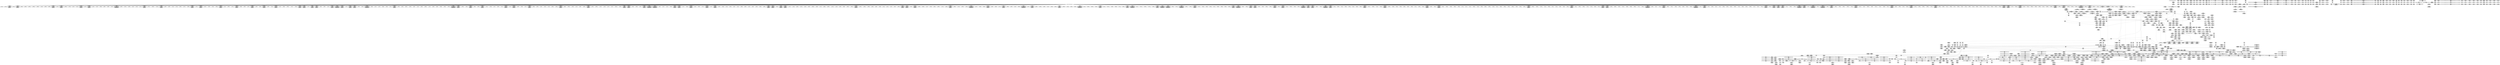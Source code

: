 digraph {
	CE0x46cdff0 [shape=record,shape=Mrecord,label="{CE0x46cdff0|i64_3|*Constant*}"]
	CE0x4707e50 [shape=record,shape=Mrecord,label="{CE0x4707e50|inode_has_perm:_adp|Function::inode_has_perm&Arg::adp::|*SummSource*}"]
	CE0x478c4b0 [shape=record,shape=Mrecord,label="{CE0x478c4b0|12:_i32,_56:_i8*,_:_CRE_912,913_}"]
	CE0x4728b10 [shape=record,shape=Mrecord,label="{CE0x4728b10|dentry_has_perm:_u|security/selinux/hooks.c,1631|*SummSource*}"]
	CE0x4727ee0 [shape=record,shape=Mrecord,label="{CE0x4727ee0|104:_%struct.inode*,_:_CRE_313,314_}"]
	CE0x46ab2f0 [shape=record,shape=Mrecord,label="{CE0x46ab2f0|selinux_inode_setotherxattr:_tmp1|*SummSource*}"]
	CE0x477c390 [shape=record,shape=Mrecord,label="{CE0x477c390|12:_i32,_56:_i8*,_:_CRE_440,448_|*MultipleSource*|Function::inode_has_perm&Arg::inode::|*LoadInst*|security/selinux/hooks.c,1627|security/selinux/hooks.c,1611}"]
	CE0x46c90d0 [shape=record,shape=Mrecord,label="{CE0x46c90d0|selinux_inode_setotherxattr:_tmp7|security/selinux/hooks.c,2915}"]
	CE0x4788990 [shape=record,shape=Mrecord,label="{CE0x4788990|12:_i32,_56:_i8*,_:_CRE_864,865_}"]
	CE0x476e7d0 [shape=record,shape=Mrecord,label="{CE0x476e7d0|12:_i32,_56:_i8*,_:_CRE_160,161_}"]
	CE0x476c9e0 [shape=record,shape=Mrecord,label="{CE0x476c9e0|12:_i32,_56:_i8*,_:_CRE_136,137_}"]
	CE0x4727be0 [shape=record,shape=Mrecord,label="{CE0x4727be0|i64*_getelementptr_inbounds_(_2_x_i64_,_2_x_i64_*___llvm_gcov_ctr98,_i64_0,_i64_0)|*Constant*|*SummSource*}"]
	CE0x4728f90 [shape=record,shape=Mrecord,label="{CE0x4728f90|inode_has_perm:_if.end|*SummSource*}"]
	CE0x46f9d50 [shape=record,shape=Mrecord,label="{CE0x46f9d50|GLOBAL:___validate_creds|*Constant*|*SummSink*}"]
	CE0x4770600 [shape=record,shape=Mrecord,label="{CE0x4770600|12:_i32,_56:_i8*,_:_CRE_182,183_}"]
	CE0x479d930 [shape=record,shape=Mrecord,label="{CE0x479d930|inode_has_perm:_lnot|security/selinux/hooks.c,1611}"]
	CE0x4759010 [shape=record,shape=Mrecord,label="{CE0x4759010|inode_has_perm:_if.then|*SummSource*}"]
	CE0x47a3530 [shape=record,shape=Mrecord,label="{CE0x47a3530|i32_512|*Constant*|*SummSink*}"]
	CE0x4774c30 [shape=record,shape=Mrecord,label="{CE0x4774c30|12:_i32,_56:_i8*,_:_CRE_264,265_}"]
	CE0x46f97a0 [shape=record,shape=Mrecord,label="{CE0x46f97a0|inode_has_perm:_tmp5|security/selinux/hooks.c,1609|*SummSource*}"]
	CE0x46d4cd0 [shape=record,shape=Mrecord,label="{CE0x46d4cd0|i64*_getelementptr_inbounds_(_25_x_i64_,_25_x_i64_*___llvm_gcov_ctr237,_i64_0,_i64_1)|*Constant*|*SummSink*}"]
	CE0x46ce560 [shape=record,shape=Mrecord,label="{CE0x46ce560|selinux_inode_setotherxattr:_tmp4|security/selinux/hooks.c,2915|*SummSource*}"]
	CE0x47a2090 [shape=record,shape=Mrecord,label="{CE0x47a2090|inode_has_perm:_tmp10|security/selinux/hooks.c,1611|*SummSink*}"]
	CE0x46b07e0 [shape=record,shape=Mrecord,label="{CE0x46b07e0|i64_13|*Constant*}"]
	CE0x472f610 [shape=record,shape=Mrecord,label="{CE0x472f610|i64*_getelementptr_inbounds_(_2_x_i64_,_2_x_i64_*___llvm_gcov_ctr98,_i64_0,_i64_1)|*Constant*|*SummSource*}"]
	CE0x4790b00 [shape=record,shape=Mrecord,label="{CE0x4790b00|inode_has_perm:_i_security|security/selinux/hooks.c,1615|*SummSink*}"]
	CE0x478e5a0 [shape=record,shape=Mrecord,label="{CE0x478e5a0|12:_i32,_56:_i8*,_:_CRE_960,968_|*MultipleSource*|Function::inode_has_perm&Arg::inode::|*LoadInst*|security/selinux/hooks.c,1627|security/selinux/hooks.c,1611}"]
	CE0x46adf10 [shape=record,shape=Mrecord,label="{CE0x46adf10|selinux_inode_removexattr:_tmp1|*SummSource*}"]
	CE0x46ac5b0 [shape=record,shape=Mrecord,label="{CE0x46ac5b0|selinux_inode_removexattr:_bb}"]
	CE0x4781050 [shape=record,shape=Mrecord,label="{CE0x4781050|12:_i32,_56:_i8*,_:_CRE_572,573_}"]
	CE0x46fdb00 [shape=record,shape=Mrecord,label="{CE0x46fdb00|i32_31|*Constant*|*SummSource*}"]
	CE0x46c4a10 [shape=record,shape=Mrecord,label="{CE0x46c4a10|GLOBAL:_lockdep_rcu_suspicious|*Constant*|*SummSink*}"]
	CE0x46ffd40 [shape=record,shape=Mrecord,label="{CE0x46ffd40|i64*_getelementptr_inbounds_(_25_x_i64_,_25_x_i64_*___llvm_gcov_ctr237,_i64_0,_i64_16)|*Constant*}"]
	CE0x479d130 [shape=record,shape=Mrecord,label="{CE0x479d130|inode_has_perm:_and|security/selinux/hooks.c,1611|*SummSource*}"]
	CE0x474e020 [shape=record,shape=Mrecord,label="{CE0x474e020|dentry_has_perm:_type|security/selinux/hooks.c,1630|*SummSource*}"]
	CE0x478e130 [shape=record,shape=Mrecord,label="{CE0x478e130|12:_i32,_56:_i8*,_:_CRE_936,944_|*MultipleSource*|Function::inode_has_perm&Arg::inode::|*LoadInst*|security/selinux/hooks.c,1627|security/selinux/hooks.c,1611}"]
	CE0x47ae040 [shape=record,shape=Mrecord,label="{CE0x47ae040|__validate_creds:_expval|include/linux/cred.h,173|*SummSink*}"]
	CE0x478f010 [shape=record,shape=Mrecord,label="{CE0x478f010|12:_i32,_56:_i8*,_:_CRE_979,980_}"]
	CE0x478b670 [shape=record,shape=Mrecord,label="{CE0x478b670|12:_i32,_56:_i8*,_:_CRE_900,901_}"]
	CE0x46d3d80 [shape=record,shape=Mrecord,label="{CE0x46d3d80|selinux_inode_removexattr:_call1|security/selinux/hooks.c,3056}"]
	CE0x476ed40 [shape=record,shape=Mrecord,label="{CE0x476ed40|_call_void_mcount()_#3}"]
	CE0x47a7b30 [shape=record,shape=Mrecord,label="{CE0x47a7b30|avc_has_perm:_tclass|Function::avc_has_perm&Arg::tclass::|*SummSource*}"]
	CE0x473c4c0 [shape=record,shape=Mrecord,label="{CE0x473c4c0|0:_i32,_4:_i32,_8:_i32,_12:_i32,_:_CMRE_0,4_|*MultipleSource*|security/selinux/hooks.c,196|*LoadInst*|security/selinux/hooks.c,196|security/selinux/hooks.c,197}"]
	CE0x47b1090 [shape=record,shape=Mrecord,label="{CE0x47b1090|cred_sid:_tmp4|*LoadInst*|security/selinux/hooks.c,196|*SummSource*}"]
	CE0x47104b0 [shape=record,shape=Mrecord,label="{CE0x47104b0|GLOBAL:_current_task|Global_var:current_task}"]
	CE0x472f1d0 [shape=record,shape=Mrecord,label="{CE0x472f1d0|104:_%struct.inode*,_:_CRE_183,184_}"]
	CE0x4731b10 [shape=record,shape=Mrecord,label="{CE0x4731b10|i64*_getelementptr_inbounds_(_25_x_i64_,_25_x_i64_*___llvm_gcov_ctr237,_i64_0,_i64_17)|*Constant*|*SummSource*}"]
	CE0x46f4870 [shape=record,shape=Mrecord,label="{CE0x46f4870|get_current:_tmp3|*SummSink*}"]
	CE0x472d5b0 [shape=record,shape=Mrecord,label="{CE0x472d5b0|104:_%struct.inode*,_:_CRE_153,154_}"]
	CE0x472ea50 [shape=record,shape=Mrecord,label="{CE0x472ea50|104:_%struct.inode*,_:_CRE_175,176_}"]
	CE0x4789660 [shape=record,shape=Mrecord,label="{CE0x4789660|12:_i32,_56:_i8*,_:_CRE_873,874_}"]
	CE0x478d2f0 [shape=record,shape=Mrecord,label="{CE0x478d2f0|12:_i32,_56:_i8*,_:_CRE_924,925_}"]
	CE0x476f0a0 [shape=record,shape=Mrecord,label="{CE0x476f0a0|12:_i32,_56:_i8*,_:_CRE_164,165_}"]
	CE0x477ebd0 [shape=record,shape=Mrecord,label="{CE0x477ebd0|12:_i32,_56:_i8*,_:_CRE_520,528_|*MultipleSource*|Function::inode_has_perm&Arg::inode::|*LoadInst*|security/selinux/hooks.c,1627|security/selinux/hooks.c,1611}"]
	CE0x4707fc0 [shape=record,shape=Mrecord,label="{CE0x4707fc0|inode_has_perm:_adp|Function::inode_has_perm&Arg::adp::|*SummSink*}"]
	CE0x4735800 [shape=record,shape=Mrecord,label="{CE0x4735800|selinux_inode_setotherxattr:_tmp40|security/selinux/hooks.c,2925|*SummSink*}"]
	CE0x47a8eb0 [shape=record,shape=Mrecord,label="{CE0x47a8eb0|inode_has_perm:_call4|security/selinux/hooks.c,1617|*SummSource*}"]
	CE0x46bc190 [shape=record,shape=Mrecord,label="{CE0x46bc190|i64*_getelementptr_inbounds_(_6_x_i64_,_6_x_i64_*___llvm_gcov_ctr241,_i64_0,_i64_0)|*Constant*|*SummSource*}"]
	CE0x46f7420 [shape=record,shape=Mrecord,label="{CE0x46f7420|selinux_inode_setotherxattr:_tmp|*SummSource*}"]
	CE0x47775c0 [shape=record,shape=Mrecord,label="{CE0x47775c0|12:_i32,_56:_i8*,_:_CRE_299,300_}"]
	CE0x470e370 [shape=record,shape=Mrecord,label="{CE0x470e370|i32_1|*Constant*|*SummSink*}"]
	CE0x478f4f0 [shape=record,shape=Mrecord,label="{CE0x478f4f0|12:_i32,_56:_i8*,_:_CRE_984,988_|*MultipleSource*|Function::inode_has_perm&Arg::inode::|*LoadInst*|security/selinux/hooks.c,1627|security/selinux/hooks.c,1611}"]
	CE0x4793520 [shape=record,shape=Mrecord,label="{CE0x4793520|inode_has_perm:_tmp14|security/selinux/hooks.c,1614|*SummSource*}"]
	CE0x473a630 [shape=record,shape=Mrecord,label="{CE0x473a630|selinux_inode_setotherxattr:_call19|security/selinux/hooks.c,2931|*SummSink*}"]
	CE0x46d1c10 [shape=record,shape=Mrecord,label="{CE0x46d1c10|selinux_inode_removexattr:_tmp6|security/selinux/hooks.c,3056|*SummSource*}"]
	CE0x47516f0 [shape=record,shape=Mrecord,label="{CE0x47516f0|104:_%struct.inode*,_:_CRE_308,309_}"]
	CE0x4776520 [shape=record,shape=Mrecord,label="{CE0x4776520|12:_i32,_56:_i8*,_:_CRE_285,286_}"]
	CE0x46b09a0 [shape=record,shape=Mrecord,label="{CE0x46b09a0|i64_13|*Constant*|*SummSink*}"]
	CE0x47769e0 [shape=record,shape=Mrecord,label="{CE0x47769e0|12:_i32,_56:_i8*,_:_CRE_289,290_}"]
	CE0x470ce20 [shape=record,shape=Mrecord,label="{CE0x470ce20|_call_void_mcount()_#3|*SummSink*}"]
	CE0x47762c0 [shape=record,shape=Mrecord,label="{CE0x47762c0|12:_i32,_56:_i8*,_:_CRE_283,284_}"]
	CE0x4787b10 [shape=record,shape=Mrecord,label="{CE0x4787b10|12:_i32,_56:_i8*,_:_CRE_808,816_|*MultipleSource*|Function::inode_has_perm&Arg::inode::|*LoadInst*|security/selinux/hooks.c,1627|security/selinux/hooks.c,1611}"]
	CE0x46b08b0 [shape=record,shape=Mrecord,label="{CE0x46b08b0|i64_13|*Constant*|*SummSource*}"]
	CE0x47317e0 [shape=record,shape=Mrecord,label="{CE0x47317e0|i64*_getelementptr_inbounds_(_25_x_i64_,_25_x_i64_*___llvm_gcov_ctr237,_i64_0,_i64_17)|*Constant*}"]
	CE0x46accb0 [shape=record,shape=Mrecord,label="{CE0x46accb0|selinux_inode_removexattr:_entry}"]
	CE0x46fd170 [shape=record,shape=Mrecord,label="{CE0x46fd170|selinux_inode_setotherxattr:_call11|security/selinux/hooks.c,2920|*SummSource*}"]
	CE0x4774050 [shape=record,shape=Mrecord,label="{CE0x4774050|12:_i32,_56:_i8*,_:_CRE_254,255_}"]
	CE0x47040d0 [shape=record,shape=Mrecord,label="{CE0x47040d0|12:_i32,_56:_i8*,_:_CRE_360,376_|*MultipleSource*|Function::inode_has_perm&Arg::inode::|*LoadInst*|security/selinux/hooks.c,1627|security/selinux/hooks.c,1611}"]
	CE0x473ae20 [shape=record,shape=Mrecord,label="{CE0x473ae20|dentry_has_perm:_entry}"]
	CE0x479f170 [shape=record,shape=Mrecord,label="{CE0x479f170|GLOBAL:_llvm.expect.i64|*Constant*|*SummSink*}"]
	CE0x47535b0 [shape=record,shape=Mrecord,label="{CE0x47535b0|GLOBAL:_creds_are_invalid|*Constant*}"]
	CE0x4773930 [shape=record,shape=Mrecord,label="{CE0x4773930|12:_i32,_56:_i8*,_:_CRE_248,249_}"]
	CE0x46ba110 [shape=record,shape=Mrecord,label="{CE0x46ba110|dentry_has_perm:_d_inode|security/selinux/hooks.c,1627|*SummSource*}"]
	CE0x4790580 [shape=record,shape=Mrecord,label="{CE0x4790580|i64*_getelementptr_inbounds_(_8_x_i64_,_8_x_i64_*___llvm_gcov_ctr154,_i64_0,_i64_6)|*Constant*|*SummSink*}"]
	CE0x4781180 [shape=record,shape=Mrecord,label="{CE0x4781180|12:_i32,_56:_i8*,_:_CRE_573,574_}"]
	CE0x4738e90 [shape=record,shape=Mrecord,label="{CE0x4738e90|i64*_getelementptr_inbounds_(_25_x_i64_,_25_x_i64_*___llvm_gcov_ctr237,_i64_0,_i64_23)|*Constant*}"]
	CE0x46fb410 [shape=record,shape=Mrecord,label="{CE0x46fb410|i64*_getelementptr_inbounds_(_2_x_i64_,_2_x_i64_*___llvm_gcov_ctr131,_i64_0,_i64_1)|*Constant*}"]
	CE0x4794330 [shape=record,shape=Mrecord,label="{CE0x4794330|cred_sid:_entry}"]
	CE0x46cbe70 [shape=record,shape=Mrecord,label="{CE0x46cbe70|dentry_has_perm:_tmp3}"]
	CE0x46f95f0 [shape=record,shape=Mrecord,label="{CE0x46f95f0|inode_has_perm:_tmp5|security/selinux/hooks.c,1609}"]
	CE0x478f3c0 [shape=record,shape=Mrecord,label="{CE0x478f3c0|12:_i32,_56:_i8*,_:_CRE_983,984_}"]
	CE0x476fa20 [shape=record,shape=Mrecord,label="{CE0x476fa20|12:_i32,_56:_i8*,_:_CRE_172,173_}"]
	CE0x476f690 [shape=record,shape=Mrecord,label="{CE0x476f690|12:_i32,_56:_i8*,_:_CRE_169,170_}"]
	CE0x476e900 [shape=record,shape=Mrecord,label="{CE0x476e900|12:_i32,_56:_i8*,_:_CRE_161,162_}"]
	CE0x474f890 [shape=record,shape=Mrecord,label="{CE0x474f890|104:_%struct.inode*,_:_CRE_232,240_|*MultipleSource*|Function::selinux_inode_setotherxattr&Arg::dentry::|Function::selinux_inode_removexattr&Arg::dentry::|Function::dentry_has_perm&Arg::dentry::|security/selinux/hooks.c,1627}"]
	CE0x4791840 [shape=record,shape=Mrecord,label="{CE0x4791840|inode_has_perm:_sid3|security/selinux/hooks.c,1617|*SummSource*}"]
	CE0x4771a30 [shape=record,shape=Mrecord,label="{CE0x4771a30|12:_i32,_56:_i8*,_:_CRE_199,200_}"]
	CE0x470af20 [shape=record,shape=Mrecord,label="{CE0x470af20|i32_78|*Constant*|*SummSource*}"]
	CE0x475cc80 [shape=record,shape=Mrecord,label="{CE0x475cc80|104:_%struct.inode*,_:_CRE_194,195_}"]
	CE0x46d5990 [shape=record,shape=Mrecord,label="{CE0x46d5990|selinux_inode_removexattr:_name|Function::selinux_inode_removexattr&Arg::name::}"]
	CE0x47029a0 [shape=record,shape=Mrecord,label="{CE0x47029a0|%struct.task_struct*_(%struct.task_struct**)*_asm_movq_%gs:$_1:P_,$0_,_r,im,_dirflag_,_fpsr_,_flags_|*SummSource*}"]
	CE0x470c2f0 [shape=record,shape=Mrecord,label="{CE0x470c2f0|dentry_has_perm:_tmp1}"]
	CE0x46b5ef0 [shape=record,shape=Mrecord,label="{CE0x46b5ef0|selinux_inode_removexattr:_tmp2|security/selinux/hooks.c,3055}"]
	CE0x4753a70 [shape=record,shape=Mrecord,label="{CE0x4753a70|inode_has_perm:_tmp1|*SummSource*}"]
	CE0x475b030 [shape=record,shape=Mrecord,label="{CE0x475b030|inode_has_perm:_if.end|*SummSink*}"]
	CE0x47a8800 [shape=record,shape=Mrecord,label="{CE0x47a8800|inode_has_perm:_call4|security/selinux/hooks.c,1617}"]
	CE0x46ccc90 [shape=record,shape=Mrecord,label="{CE0x46ccc90|GLOBAL:_selinux_inode_setotherxattr|*Constant*|*SummSource*}"]
	CE0x46bdf60 [shape=record,shape=Mrecord,label="{CE0x46bdf60|selinux_inode_removexattr:_call|security/selinux/hooks.c,3055|*SummSource*}"]
	CE0x46c7620 [shape=record,shape=Mrecord,label="{CE0x46c7620|selinux_inode_setotherxattr:_tmp22|security/selinux/hooks.c,2917}"]
	CE0x4710180 [shape=record,shape=Mrecord,label="{CE0x4710180|selinux_inode_setotherxattr:_if.end18}"]
	CE0x478b410 [shape=record,shape=Mrecord,label="{CE0x478b410|12:_i32,_56:_i8*,_:_CRE_898,899_}"]
	CE0x4727560 [shape=record,shape=Mrecord,label="{CE0x4727560|inode_has_perm:_do.body|*SummSource*}"]
	CE0x47b28e0 [shape=record,shape=Mrecord,label="{CE0x47b28e0|cred_sid:_bb|*SummSource*}"]
	CE0x4789790 [shape=record,shape=Mrecord,label="{CE0x4789790|12:_i32,_56:_i8*,_:_CRE_874,875_}"]
	CE0x476a1b0 [shape=record,shape=Mrecord,label="{CE0x476a1b0|COLLAPSED:_GCMRE___llvm_gcov_ctr131_internal_global_2_x_i64_zeroinitializer:_elem_0:default:}"]
	CE0x479e220 [shape=record,shape=Mrecord,label="{CE0x479e220|inode_has_perm:_lnot1|security/selinux/hooks.c,1611|*SummSink*}"]
	CE0x4784820 [shape=record,shape=Mrecord,label="{CE0x4784820|12:_i32,_56:_i8*,_:_CRE_619,620_}"]
	CE0x4777e10 [shape=record,shape=Mrecord,label="{CE0x4777e10|12:_i32,_56:_i8*,_:_CRE_306,307_}"]
	CE0x4733b70 [shape=record,shape=Mrecord,label="{CE0x4733b70|selinux_inode_setotherxattr:_tmp36|security/selinux/hooks.c,2922|*SummSink*}"]
	CE0x4794d50 [shape=record,shape=Mrecord,label="{CE0x4794d50|i32_10|*Constant*}"]
	CE0x472a570 [shape=record,shape=Mrecord,label="{CE0x472a570|inode_has_perm:_cred|Function::inode_has_perm&Arg::cred::|*SummSource*}"]
	CE0x47a8690 [shape=record,shape=Mrecord,label="{CE0x47a8690|inode_has_perm:_sclass|security/selinux/hooks.c,1617|*SummSource*}"]
	CE0x4704dc0 [shape=record,shape=Mrecord,label="{CE0x4704dc0|12:_i32,_56:_i8*,_:_CRE_416,424_|*MultipleSource*|Function::inode_has_perm&Arg::inode::|*LoadInst*|security/selinux/hooks.c,1627|security/selinux/hooks.c,1611}"]
	CE0x46db640 [shape=record,shape=Mrecord,label="{CE0x46db640|selinux_inode_setotherxattr:_tmp14|security/selinux/hooks.c,2915|*SummSource*}"]
	CE0x46c4840 [shape=record,shape=Mrecord,label="{CE0x46c4840|selinux_inode_removexattr:_return}"]
	CE0x4707420 [shape=record,shape=Mrecord,label="{CE0x4707420|inode_has_perm:_inode|Function::inode_has_perm&Arg::inode::|*SummSource*}"]
	CE0x4700470 [shape=record,shape=Mrecord,label="{CE0x4700470|dentry_has_perm:_av|Function::dentry_has_perm&Arg::av::|*SummSink*}"]
	CE0x47b0ba0 [shape=record,shape=Mrecord,label="{CE0x47b0ba0|cred_sid:_security|security/selinux/hooks.c,196|*SummSink*}"]
	CE0x4769470 [shape=record,shape=Mrecord,label="{CE0x4769470|_ret_void,_!dbg_!27722|include/linux/cred.h,175|*SummSink*}"]
	CE0x46cdf80 [shape=record,shape=Mrecord,label="{CE0x46cdf80|GLOBAL:_selinux_inode_setotherxattr.__warned|Global_var:selinux_inode_setotherxattr.__warned|*SummSink*}"]
	CE0x472c140 [shape=record,shape=Mrecord,label="{CE0x472c140|104:_%struct.inode*,_:_CRE_150,151_}"]
	CE0x46b8760 [shape=record,shape=Mrecord,label="{CE0x46b8760|selinux_inode_setotherxattr:_tmp20|security/selinux/hooks.c,2917|*SummSink*}"]
	CE0x47b0a00 [shape=record,shape=Mrecord,label="{CE0x47b0a00|cred_sid:_security|security/selinux/hooks.c,196}"]
	CE0x47b2300 [shape=record,shape=Mrecord,label="{CE0x47b2300|cred_sid:_bb}"]
	CE0x4726a70 [shape=record,shape=Mrecord,label="{CE0x4726a70|104:_%struct.inode*,_:_CRE_311,312_}"]
	CE0x4729710 [shape=record,shape=Mrecord,label="{CE0x4729710|dentry_has_perm:_dentry1|security/selinux/hooks.c,1631|*SummSource*}"]
	CE0x4728600 [shape=record,shape=Mrecord,label="{CE0x4728600|104:_%struct.inode*,_:_CRE_319,320_}"]
	CE0x4752570 [shape=record,shape=Mrecord,label="{CE0x4752570|12:_i32,_56:_i8*,_:_CRE_16,24_|*MultipleSource*|Function::inode_has_perm&Arg::inode::|*LoadInst*|security/selinux/hooks.c,1627|security/selinux/hooks.c,1611}"]
	CE0x46b6a60 [shape=record,shape=Mrecord,label="{CE0x46b6a60|selinux_inode_setotherxattr:_tmp8|security/selinux/hooks.c,2915}"]
	CE0x46d5420 [shape=record,shape=Mrecord,label="{CE0x46d5420|selinux_inode_removexattr:_tmp3|security/selinux/hooks.c,3055|*SummSource*}"]
	CE0x46b00d0 [shape=record,shape=Mrecord,label="{CE0x46b00d0|selinux_inode_setotherxattr:_tobool9|security/selinux/hooks.c,2919}"]
	CE0x477d420 [shape=record,shape=Mrecord,label="{CE0x477d420|12:_i32,_56:_i8*,_:_CRE_477,478_}"]
	CE0x477d880 [shape=record,shape=Mrecord,label="{CE0x477d880|12:_i32,_56:_i8*,_:_CRE_481,482_}"]
	CE0x46dba20 [shape=record,shape=Mrecord,label="{CE0x46dba20|selinux_inode_setotherxattr:_tmp15|security/selinux/hooks.c,2915|*SummSource*}"]
	CE0x4703170 [shape=record,shape=Mrecord,label="{CE0x4703170|12:_i32,_56:_i8*,_:_CRE_308,309_}"]
	CE0x47a1bb0 [shape=record,shape=Mrecord,label="{CE0x47a1bb0|inode_has_perm:_tmp9|security/selinux/hooks.c,1611|*SummSink*}"]
	CE0x47aaac0 [shape=record,shape=Mrecord,label="{CE0x47aaac0|__validate_creds:_tmp5|include/linux/cred.h,173}"]
	CE0x4794080 [shape=record,shape=Mrecord,label="{CE0x4794080|GLOBAL:_cred_sid|*Constant*|*SummSource*}"]
	CE0x46b5970 [shape=record,shape=Mrecord,label="{CE0x46b5970|selinux_inode_removexattr:_tmp8|security/selinux/hooks.c,3060|*SummSink*}"]
	CE0x46b5900 [shape=record,shape=Mrecord,label="{CE0x46b5900|selinux_inode_removexattr:_tmp8|security/selinux/hooks.c,3060|*SummSource*}"]
	CE0x4797ca0 [shape=record,shape=Mrecord,label="{CE0x4797ca0|inode_has_perm:_tmp19|security/selinux/hooks.c,1618|*SummSource*}"]
	CE0x47a85b0 [shape=record,shape=Mrecord,label="{CE0x47a85b0|inode_has_perm:_sclass|security/selinux/hooks.c,1617}"]
	CE0x4790be0 [shape=record,shape=Mrecord,label="{CE0x4790be0|i32_10|*Constant*|*SummSink*}"]
	CE0x4736c00 [shape=record,shape=Mrecord,label="{CE0x4736c00|selinux_inode_setotherxattr:_tmp44|security/selinux/hooks.c,2927|*SummSource*}"]
	CE0x475b0a0 [shape=record,shape=Mrecord,label="{CE0x475b0a0|i64*_getelementptr_inbounds_(_8_x_i64_,_8_x_i64_*___llvm_gcov_ctr154,_i64_0,_i64_0)|*Constant*|*SummSink*}"]
	CE0x470cc80 [shape=record,shape=Mrecord,label="{CE0x470cc80|_call_void_mcount()_#3}"]
	CE0x4780470 [shape=record,shape=Mrecord,label="{CE0x4780470|12:_i32,_56:_i8*,_:_CRE_562,563_}"]
	CE0x4728860 [shape=record,shape=Mrecord,label="{CE0x4728860|dentry_has_perm:_tmp4|*LoadInst*|security/selinux/hooks.c,1627|*SummSource*}"]
	CE0x4712860 [shape=record,shape=Mrecord,label="{CE0x4712860|selinux_inode_setotherxattr:_land.lhs.true2|*SummSource*}"]
	CE0x47a9020 [shape=record,shape=Mrecord,label="{CE0x47a9020|inode_has_perm:_call4|security/selinux/hooks.c,1617|*SummSink*}"]
	CE0x47a8480 [shape=record,shape=Mrecord,label="{CE0x47a8480|inode_has_perm:_tmp18|security/selinux/hooks.c,1617}"]
	CE0x46e1390 [shape=record,shape=Mrecord,label="{CE0x46e1390|i64*_getelementptr_inbounds_(_25_x_i64_,_25_x_i64_*___llvm_gcov_ctr237,_i64_0,_i64_8)|*Constant*|*SummSource*}"]
	CE0x46fcfb0 [shape=record,shape=Mrecord,label="{CE0x46fcfb0|selinux_inode_setotherxattr:_call11|security/selinux/hooks.c,2920}"]
	CE0x46b0ae0 [shape=record,shape=Mrecord,label="{CE0x46b0ae0|i64_12|*Constant*}"]
	CE0x47ac430 [shape=record,shape=Mrecord,label="{CE0x47ac430|_call_void___invalid_creds(%struct.cred*_%cred,_i8*_%file,_i32_%line)_#10,_!dbg_!27721|include/linux/cred.h,174}"]
	CE0x479f5b0 [shape=record,shape=Mrecord,label="{CE0x479f5b0|inode_has_perm:_expval|security/selinux/hooks.c,1611|*SummSink*}"]
	CE0x46c5290 [shape=record,shape=Mrecord,label="{CE0x46c5290|i8*_getelementptr_inbounds_(_45_x_i8_,_45_x_i8_*_.str12,_i32_0,_i32_0)|*Constant*|*SummSink*}"]
	CE0x478b2e0 [shape=record,shape=Mrecord,label="{CE0x478b2e0|12:_i32,_56:_i8*,_:_CRE_897,898_}"]
	CE0x47a7ca0 [shape=record,shape=Mrecord,label="{CE0x47a7ca0|avc_has_perm:_tclass|Function::avc_has_perm&Arg::tclass::|*SummSink*}"]
	CE0x472e1e0 [shape=record,shape=Mrecord,label="{CE0x472e1e0|104:_%struct.inode*,_:_CRE_166,167_}"]
	CE0x47890a0 [shape=record,shape=Mrecord,label="{CE0x47890a0|12:_i32,_56:_i8*,_:_CRE_868,869_}"]
	CE0x4788390 [shape=record,shape=Mrecord,label="{CE0x4788390|12:_i32,_56:_i8*,_:_CRE_840,848_|*MultipleSource*|Function::inode_has_perm&Arg::inode::|*LoadInst*|security/selinux/hooks.c,1627|security/selinux/hooks.c,1611}"]
	CE0x472e870 [shape=record,shape=Mrecord,label="{CE0x472e870|104:_%struct.inode*,_:_CRE_173,174_}"]
	CE0x4704980 [shape=record,shape=Mrecord,label="{CE0x4704980|12:_i32,_56:_i8*,_:_CRE_400,408_|*MultipleSource*|Function::inode_has_perm&Arg::inode::|*LoadInst*|security/selinux/hooks.c,1627|security/selinux/hooks.c,1611}"]
	CE0x475bef0 [shape=record,shape=Mrecord,label="{CE0x475bef0|GLOBAL:_current_task|Global_var:current_task|*SummSource*}"]
	CE0x475e030 [shape=record,shape=Mrecord,label="{CE0x475e030|104:_%struct.inode*,_:_CRE_215,216_}"]
	CE0x476ef70 [shape=record,shape=Mrecord,label="{CE0x476ef70|12:_i32,_56:_i8*,_:_CRE_163,164_}"]
	CE0x46c0380 [shape=record,shape=Mrecord,label="{CE0x46c0380|selinux_inode_removexattr:_tmp4|security/selinux/hooks.c,3055|*SummSink*}"]
	CE0x4777f40 [shape=record,shape=Mrecord,label="{CE0x4777f40|12:_i32,_56:_i8*,_:_CRE_307,308_}"]
	CE0x470fa30 [shape=record,shape=Mrecord,label="{CE0x470fa30|selinux_inode_setotherxattr:_if.then7|*SummSink*}"]
	CE0x46c7810 [shape=record,shape=Mrecord,label="{CE0x46c7810|selinux_inode_setotherxattr:_tmp22|security/selinux/hooks.c,2917|*SummSource*}"]
	CE0x4756130 [shape=record,shape=Mrecord,label="{CE0x4756130|GLOBAL:___llvm_gcov_ctr155|Global_var:__llvm_gcov_ctr155|*SummSource*}"]
	CE0x47014e0 [shape=record,shape=Mrecord,label="{CE0x47014e0|i64*_getelementptr_inbounds_(_25_x_i64_,_25_x_i64_*___llvm_gcov_ctr237,_i64_0,_i64_24)|*Constant*|*SummSource*}"]
	CE0x472d480 [shape=record,shape=Mrecord,label="{CE0x472d480|104:_%struct.inode*,_:_CRE_92,93_}"]
	CE0x46b5af0 [shape=record,shape=Mrecord,label="{CE0x46b5af0|selinux_inode_removexattr:_tmp9|security/selinux/hooks.c,3060|*SummSink*}"]
	CE0x4700fb0 [shape=record,shape=Mrecord,label="{CE0x4700fb0|selinux_inode_setotherxattr:_retval.0|*SummSink*}"]
	CE0x47a2560 [shape=record,shape=Mrecord,label="{CE0x47a2560|i64*_getelementptr_inbounds_(_8_x_i64_,_8_x_i64_*___llvm_gcov_ctr154,_i64_0,_i64_5)|*Constant*|*SummSource*}"]
	CE0x46ade70 [shape=record,shape=Mrecord,label="{CE0x46ade70|_call_void_mcount()_#3|*SummSource*}"]
	CE0x470e7d0 [shape=record,shape=Mrecord,label="{CE0x470e7d0|selinux_inode_setotherxattr:_if.then15|*SummSink*}"]
	CE0x4734dc0 [shape=record,shape=Mrecord,label="{CE0x4734dc0|selinux_inode_setotherxattr:_tmp39|security/selinux/hooks.c,2922|*SummSink*}"]
	CE0x4704fe0 [shape=record,shape=Mrecord,label="{CE0x4704fe0|12:_i32,_56:_i8*,_:_CRE_424,432_|*MultipleSource*|Function::inode_has_perm&Arg::inode::|*LoadInst*|security/selinux/hooks.c,1627|security/selinux/hooks.c,1611}"]
	CE0x4734a80 [shape=record,shape=Mrecord,label="{CE0x4734a80|selinux_inode_setotherxattr:_tmp39|security/selinux/hooks.c,2922}"]
	CE0x46c2710 [shape=record,shape=Mrecord,label="{CE0x46c2710|selinux_inode_setotherxattr:_call|security/selinux/hooks.c,2915|*SummSource*}"]
	CE0x47941f0 [shape=record,shape=Mrecord,label="{CE0x47941f0|GLOBAL:_cred_sid|*Constant*|*SummSink*}"]
	CE0x46ffa00 [shape=record,shape=Mrecord,label="{CE0x46ffa00|selinux_inode_setotherxattr:_tmp32|security/selinux/hooks.c,2921}"]
	CE0x4771c90 [shape=record,shape=Mrecord,label="{CE0x4771c90|12:_i32,_56:_i8*,_:_CRE_201,202_}"]
	CE0x4735b90 [shape=record,shape=Mrecord,label="{CE0x4735b90|selinux_inode_setotherxattr:_tmp41|security/selinux/hooks.c,2925}"]
	CE0x478edf0 [shape=record,shape=Mrecord,label="{CE0x478edf0|12:_i32,_56:_i8*,_:_CRE_978,979_}"]
	CE0x479da60 [shape=record,shape=Mrecord,label="{CE0x479da60|inode_has_perm:_lnot|security/selinux/hooks.c,1611|*SummSource*}"]
	CE0x46bb450 [shape=record,shape=Mrecord,label="{CE0x46bb450|selinux_inode_removexattr:_retval.0}"]
	CE0x4738360 [shape=record,shape=Mrecord,label="{CE0x4738360|selinux_inode_setotherxattr:_tmp45|security/selinux/hooks.c,2927|*SummSource*}"]
	CE0x4794c20 [shape=record,shape=Mrecord,label="{CE0x4794c20|_ret_i32_%tmp6,_!dbg_!27716|security/selinux/hooks.c,197|*SummSink*}"]
	CE0x475c500 [shape=record,shape=Mrecord,label="{CE0x475c500|104:_%struct.inode*,_:_CRE_186,187_}"]
	CE0x4790e60 [shape=record,shape=Mrecord,label="{CE0x4790e60|inode_has_perm:_i_security|security/selinux/hooks.c,1615}"]
	CE0x478f750 [shape=record,shape=Mrecord,label="{CE0x478f750|12:_i32,_56:_i8*,_:_CRE_992,1000_|*MultipleSource*|Function::inode_has_perm&Arg::inode::|*LoadInst*|security/selinux/hooks.c,1627|security/selinux/hooks.c,1611}"]
	CE0x478a960 [shape=record,shape=Mrecord,label="{CE0x478a960|12:_i32,_56:_i8*,_:_CRE_889,890_}"]
	CE0x478f1c0 [shape=record,shape=Mrecord,label="{CE0x478f1c0|12:_i32,_56:_i8*,_:_CRE_981,982_}"]
	CE0x478c5e0 [shape=record,shape=Mrecord,label="{CE0x478c5e0|12:_i32,_56:_i8*,_:_CRE_913,914_}"]
	CE0x477f450 [shape=record,shape=Mrecord,label="{CE0x477f450|12:_i32,_56:_i8*,_:_CRE_544,552_|*MultipleSource*|Function::inode_has_perm&Arg::inode::|*LoadInst*|security/selinux/hooks.c,1627|security/selinux/hooks.c,1611}"]
	CE0x4700ab0 [shape=record,shape=Mrecord,label="{CE0x4700ab0|i32_-1|*Constant*}"]
	CE0x47846f0 [shape=record,shape=Mrecord,label="{CE0x47846f0|12:_i32,_56:_i8*,_:_CRE_618,619_}"]
	CE0x4793890 [shape=record,shape=Mrecord,label="{CE0x4793890|i32_10|*Constant*|*SummSource*}"]
	CE0x479d1c0 [shape=record,shape=Mrecord,label="{CE0x479d1c0|inode_has_perm:_and|security/selinux/hooks.c,1611|*SummSink*}"]
	CE0x46ab890 [shape=record,shape=Mrecord,label="{CE0x46ab890|i32_0|*Constant*}"]
	CE0x4768fe0 [shape=record,shape=Mrecord,label="{CE0x4768fe0|__validate_creds:_lnot.ext|include/linux/cred.h,173|*SummSource*}"]
	CE0x479f2f0 [shape=record,shape=Mrecord,label="{CE0x479f2f0|GLOBAL:_llvm.expect.i64|*Constant*|*SummSource*}"]
	CE0x476d600 [shape=record,shape=Mrecord,label="{CE0x476d600|12:_i32,_56:_i8*,_:_CRE_145,146_}"]
	CE0x47b1460 [shape=record,shape=Mrecord,label="{CE0x47b1460|i32_1|*Constant*}"]
	CE0x46fb1f0 [shape=record,shape=Mrecord,label="{CE0x46fb1f0|inode_has_perm:_tmp2|*SummSink*}"]
	CE0x4737170 [shape=record,shape=Mrecord,label="{CE0x4737170|selinux_inode_setotherxattr:_tmp43|*SummSink*}"]
	CE0x4788170 [shape=record,shape=Mrecord,label="{CE0x4788170|12:_i32,_56:_i8*,_:_CRE_832,840_|*MultipleSource*|Function::inode_has_perm&Arg::inode::|*LoadInst*|security/selinux/hooks.c,1627|security/selinux/hooks.c,1611}"]
	CE0x46f9220 [shape=record,shape=Mrecord,label="{CE0x46f9220|cred_sid:_tmp3|*SummSource*}"]
	CE0x4754f70 [shape=record,shape=Mrecord,label="{CE0x4754f70|cred_sid:_tmp1|*SummSink*}"]
	CE0x46d9cb0 [shape=record,shape=Mrecord,label="{CE0x46d9cb0|selinux_inode_setotherxattr:_tmp25|security/selinux/hooks.c,2919}"]
	CE0x4738ab0 [shape=record,shape=Mrecord,label="{CE0x4738ab0|selinux_inode_setotherxattr:_tmp46|security/selinux/hooks.c,2931|*SummSource*}"]
	"CONST[source:0(mediator),value:0(static)][purpose:{operation}]"
	CE0x46fde30 [shape=record,shape=Mrecord,label="{CE0x46fde30|i64_15|*Constant*}"]
	CE0x47b2290 [shape=record,shape=Mrecord,label="{CE0x47b2290|__validate_creds:_tmp9|include/linux/cred.h,175|*SummSink*}"]
	CE0x473b2b0 [shape=record,shape=Mrecord,label="{CE0x473b2b0|dentry_has_perm:_cred|Function::dentry_has_perm&Arg::cred::|*SummSink*}"]
	CE0x46dc2d0 [shape=record,shape=Mrecord,label="{CE0x46dc2d0|selinux_inode_setotherxattr:_tmp16|security/selinux/hooks.c,2915|*SummSink*}"]
	CE0x46c8e30 [shape=record,shape=Mrecord,label="{CE0x46c8e30|dentry_has_perm:_tmp|*SummSource*}"]
	CE0x4754ba0 [shape=record,shape=Mrecord,label="{CE0x4754ba0|inode_has_perm:_tmp|*SummSink*}"]
	CE0x4791b90 [shape=record,shape=Mrecord,label="{CE0x4791b90|inode_has_perm:_sclass|security/selinux/hooks.c,1617|*SummSink*}"]
	CE0x4789b20 [shape=record,shape=Mrecord,label="{CE0x4789b20|12:_i32,_56:_i8*,_:_CRE_877,878_}"]
	CE0x46f4e50 [shape=record,shape=Mrecord,label="{CE0x46f4e50|selinux_inode_setotherxattr:_bb}"]
	CE0x47aac40 [shape=record,shape=Mrecord,label="{CE0x47aac40|__validate_creds:_tmp5|include/linux/cred.h,173|*SummSource*}"]
	CE0x470b0b0 [shape=record,shape=Mrecord,label="{CE0x470b0b0|selinux_inode_setotherxattr:_tobool6|security/selinux/hooks.c,2917|*SummSource*}"]
	CE0x47826e0 [shape=record,shape=Mrecord,label="{CE0x47826e0|12:_i32,_56:_i8*,_:_CRE_591,592_}"]
	CE0x4790720 [shape=record,shape=Mrecord,label="{CE0x4790720|i64*_getelementptr_inbounds_(_8_x_i64_,_8_x_i64_*___llvm_gcov_ctr154,_i64_0,_i64_6)|*Constant*|*SummSource*}"]
	CE0x477e9b0 [shape=record,shape=Mrecord,label="{CE0x477e9b0|12:_i32,_56:_i8*,_:_CRE_512,520_|*MultipleSource*|Function::inode_has_perm&Arg::inode::|*LoadInst*|security/selinux/hooks.c,1627|security/selinux/hooks.c,1611}"]
	CE0x476e570 [shape=record,shape=Mrecord,label="{CE0x476e570|12:_i32,_56:_i8*,_:_CRE_158,159_}"]
	CE0x478a4a0 [shape=record,shape=Mrecord,label="{CE0x478a4a0|12:_i32,_56:_i8*,_:_CRE_885,886_}"]
	CE0x475d7c0 [shape=record,shape=Mrecord,label="{CE0x475d7c0|104:_%struct.inode*,_:_CRE_206,207_}"]
	CE0x4796f10 [shape=record,shape=Mrecord,label="{CE0x4796f10|_ret_i32_%retval.0,_!dbg_!27728|security/selinux/avc.c,775|*SummSink*}"]
	CE0x475e210 [shape=record,shape=Mrecord,label="{CE0x475e210|104:_%struct.inode*,_:_CRE_217,218_}"]
	CE0x470eb90 [shape=record,shape=Mrecord,label="{CE0x470eb90|inode_has_perm:_tmp3|*SummSource*}"]
	CE0x4788bb0 [shape=record,shape=Mrecord,label="{CE0x4788bb0|12:_i32,_56:_i8*,_:_CRE_865,866_}"]
	CE0x47ab790 [shape=record,shape=Mrecord,label="{CE0x47ab790|__validate_creds:_tmp6|include/linux/cred.h,174}"]
	CE0x4772920 [shape=record,shape=Mrecord,label="{CE0x4772920|12:_i32,_56:_i8*,_:_CRE_224,232_|*MultipleSource*|Function::inode_has_perm&Arg::inode::|*LoadInst*|security/selinux/hooks.c,1627|security/selinux/hooks.c,1611}"]
	CE0x473af20 [shape=record,shape=Mrecord,label="{CE0x473af20|dentry_has_perm:_dentry|Function::dentry_has_perm&Arg::dentry::|*SummSink*}"]
	CE0x46c56e0 [shape=record,shape=Mrecord,label="{CE0x46c56e0|i64*_getelementptr_inbounds_(_25_x_i64_,_25_x_i64_*___llvm_gcov_ctr237,_i64_0,_i64_9)|*Constant*|*SummSource*}"]
	CE0x47294f0 [shape=record,shape=Mrecord,label="{CE0x47294f0|dentry_has_perm:_dentry1|security/selinux/hooks.c,1631|*SummSink*}"]
	CE0x47b1300 [shape=record,shape=Mrecord,label="{CE0x47b1300|cred_sid:_tmp5|security/selinux/hooks.c,196}"]
	CE0x46bd4b0 [shape=record,shape=Mrecord,label="{CE0x46bd4b0|selinux_inode_removexattr:_entry|*SummSink*}"]
	CE0x4786e80 [shape=record,shape=Mrecord,label="{CE0x4786e80|12:_i32,_56:_i8*,_:_CRE_752,756_|*MultipleSource*|Function::inode_has_perm&Arg::inode::|*LoadInst*|security/selinux/hooks.c,1627|security/selinux/hooks.c,1611}"]
	CE0x4770e50 [shape=record,shape=Mrecord,label="{CE0x4770e50|12:_i32,_56:_i8*,_:_CRE_189,190_}"]
	CE0x46b1410 [shape=record,shape=Mrecord,label="{CE0x46b1410|12:_i32,_56:_i8*,_:_CRE_76,80_|*MultipleSource*|Function::inode_has_perm&Arg::inode::|*LoadInst*|security/selinux/hooks.c,1627|security/selinux/hooks.c,1611}"]
	CE0x4786600 [shape=record,shape=Mrecord,label="{CE0x4786600|12:_i32,_56:_i8*,_:_CRE_712,728_|*MultipleSource*|Function::inode_has_perm&Arg::inode::|*LoadInst*|security/selinux/hooks.c,1627|security/selinux/hooks.c,1611}"]
	CE0x4753110 [shape=record,shape=Mrecord,label="{CE0x4753110|inode_has_perm:_bb|*SummSink*}"]
	CE0x46cf900 [shape=record,shape=Mrecord,label="{CE0x46cf900|i64_0|*Constant*|*SummSource*}"]
	CE0x46a79c0 [shape=record,shape=Mrecord,label="{CE0x46a79c0|i64_2|*Constant*|*SummSink*}"]
	CE0x476cbc0 [shape=record,shape=Mrecord,label="{CE0x476cbc0|12:_i32,_56:_i8*,_:_CRE_137,138_}"]
	CE0x46fb110 [shape=record,shape=Mrecord,label="{CE0x46fb110|inode_has_perm:_tmp2}"]
	CE0x4768ab0 [shape=record,shape=Mrecord,label="{CE0x4768ab0|inode_has_perm:_i_flags|security/selinux/hooks.c,1611}"]
	CE0x476fb50 [shape=record,shape=Mrecord,label="{CE0x476fb50|12:_i32,_56:_i8*,_:_CRE_173,174_}"]
	CE0x46adc90 [shape=record,shape=Mrecord,label="{CE0x46adc90|selinux_inode_removexattr:_bb|*SummSource*}"]
	CE0x4799da0 [shape=record,shape=Mrecord,label="{CE0x4799da0|avc_has_perm:_entry|*SummSink*}"]
	CE0x476e1e0 [shape=record,shape=Mrecord,label="{CE0x476e1e0|12:_i32,_56:_i8*,_:_CRE_155,156_}"]
	CE0x4704760 [shape=record,shape=Mrecord,label="{CE0x4704760|12:_i32,_56:_i8*,_:_CRE_392,400_|*MultipleSource*|Function::inode_has_perm&Arg::inode::|*LoadInst*|security/selinux/hooks.c,1627|security/selinux/hooks.c,1611}"]
	CE0x47581c0 [shape=record,shape=Mrecord,label="{CE0x47581c0|COLLAPSED:_GCMRE___llvm_gcov_ctr154_internal_global_8_x_i64_zeroinitializer:_elem_0:default:}"]
	CE0x47267e0 [shape=record,shape=Mrecord,label="{CE0x47267e0|104:_%struct.inode*,_:_CRE_24,40_|*MultipleSource*|Function::selinux_inode_setotherxattr&Arg::dentry::|Function::selinux_inode_removexattr&Arg::dentry::|Function::dentry_has_perm&Arg::dentry::|security/selinux/hooks.c,1627}"]
	CE0x46cbee0 [shape=record,shape=Mrecord,label="{CE0x46cbee0|dentry_has_perm:_tmp3|*SummSource*}"]
	CE0x473c680 [shape=record,shape=Mrecord,label="{CE0x473c680|0:_i32,_4:_i32,_8:_i32,_12:_i32,_:_CMRE_4,8_|*MultipleSource*|security/selinux/hooks.c,196|*LoadInst*|security/selinux/hooks.c,196|security/selinux/hooks.c,197}"]
	CE0x4732450 [shape=record,shape=Mrecord,label="{CE0x4732450|selinux_inode_setotherxattr:_tmp35|security/selinux/hooks.c,2922|*SummSource*}"]
	CE0x46bd720 [shape=record,shape=Mrecord,label="{CE0x46bd720|selinux_inode_removexattr:_tmp2|security/selinux/hooks.c,3055|*SummSource*}"]
	CE0x475c190 [shape=record,shape=Mrecord,label="{CE0x475c190|GLOBAL:_current_task|Global_var:current_task|*SummSink*}"]
	CE0x46cff20 [shape=record,shape=Mrecord,label="{CE0x46cff20|get_current:_entry|*SummSink*}"]
	CE0x47b1170 [shape=record,shape=Mrecord,label="{CE0x47b1170|cred_sid:_tmp4|*LoadInst*|security/selinux/hooks.c,196|*SummSink*}"]
	CE0x473b730 [shape=record,shape=Mrecord,label="{CE0x473b730|dentry_has_perm:_dentry|Function::dentry_has_perm&Arg::dentry::}"]
	CE0x46cbc30 [shape=record,shape=Mrecord,label="{CE0x46cbc30|i32_5|*Constant*}"]
	CE0x4785070 [shape=record,shape=Mrecord,label="{CE0x4785070|12:_i32,_56:_i8*,_:_CRE_640,648_|*MultipleSource*|Function::inode_has_perm&Arg::inode::|*LoadInst*|security/selinux/hooks.c,1627|security/selinux/hooks.c,1611}"]
	CE0x46bae60 [shape=record,shape=Mrecord,label="{CE0x46bae60|selinux_inode_setotherxattr:_tmp13|security/selinux/hooks.c,2915|*SummSource*}"]
	CE0x4753410 [shape=record,shape=Mrecord,label="{CE0x4753410|inode_has_perm:_do.end|*SummSink*}"]
	CE0x46dfcd0 [shape=record,shape=Mrecord,label="{CE0x46dfcd0|get_current:_tmp1|*SummSink*}"]
	CE0x4781c30 [shape=record,shape=Mrecord,label="{CE0x4781c30|12:_i32,_56:_i8*,_:_CRE_582,583_}"]
	CE0x46c5510 [shape=record,shape=Mrecord,label="{CE0x46c5510|i64*_getelementptr_inbounds_(_25_x_i64_,_25_x_i64_*___llvm_gcov_ctr237,_i64_0,_i64_9)|*Constant*}"]
	CE0x4707950 [shape=record,shape=Mrecord,label="{CE0x4707950|inode_has_perm:_perms|Function::inode_has_perm&Arg::perms::|*SummSource*}"]
	CE0x479eb10 [shape=record,shape=Mrecord,label="{CE0x479eb10|inode_has_perm:_conv|security/selinux/hooks.c,1611|*SummSink*}"]
	CE0x4737aa0 [shape=record,shape=Mrecord,label="{CE0x4737aa0|selinux_inode_setotherxattr:_tmp44|security/selinux/hooks.c,2927|*SummSink*}"]
	CE0x477c170 [shape=record,shape=Mrecord,label="{CE0x477c170|12:_i32,_56:_i8*,_:_CRE_432,440_|*MultipleSource*|Function::inode_has_perm&Arg::inode::|*LoadInst*|security/selinux/hooks.c,1627|security/selinux/hooks.c,1611}"]
	CE0x4700d40 [shape=record,shape=Mrecord,label="{CE0x4700d40|i32_-1|*Constant*|*SummSink*}"]
	CE0x47b2480 [shape=record,shape=Mrecord,label="{CE0x47b2480|__validate_creds:_tmp9|include/linux/cred.h,175}"]
	CE0x47526d0 [shape=record,shape=Mrecord,label="{CE0x47526d0|12:_i32,_56:_i8*,_:_CRE_24,32_|*MultipleSource*|Function::inode_has_perm&Arg::inode::|*LoadInst*|security/selinux/hooks.c,1627|security/selinux/hooks.c,1611}"]
	CE0x46b9c30 [shape=record,shape=Mrecord,label="{CE0x46b9c30|dentry_has_perm:_d_inode|security/selinux/hooks.c,1627}"]
	CE0x47703a0 [shape=record,shape=Mrecord,label="{CE0x47703a0|12:_i32,_56:_i8*,_:_CRE_180,181_}"]
	CE0x46f8900 [shape=record,shape=Mrecord,label="{CE0x46f8900|__validate_creds:_lnot.ext|include/linux/cred.h,173}"]
	CE0x46c5110 [shape=record,shape=Mrecord,label="{CE0x46c5110|i8*_getelementptr_inbounds_(_45_x_i8_,_45_x_i8_*_.str12,_i32_0,_i32_0)|*Constant*}"]
	CE0x46f4730 [shape=record,shape=Mrecord,label="{CE0x46f4730|get_current:_tmp3}"]
	CE0x4730100 [shape=record,shape=Mrecord,label="{CE0x4730100|selinux_inode_setotherxattr:_tmp32|security/selinux/hooks.c,2921|*SummSink*}"]
	CE0x47addf0 [shape=record,shape=Mrecord,label="{CE0x47addf0|i32_3|*Constant*|*SummSink*}"]
	CE0x4773a60 [shape=record,shape=Mrecord,label="{CE0x4773a60|12:_i32,_56:_i8*,_:_CRE_249,250_}"]
	CE0x4768570 [shape=record,shape=Mrecord,label="{CE0x4768570|__validate_creds:_line|Function::__validate_creds&Arg::line::}"]
	CE0x4750480 [shape=record,shape=Mrecord,label="{CE0x4750480|104:_%struct.inode*,_:_CRE_272,280_|*MultipleSource*|Function::selinux_inode_setotherxattr&Arg::dentry::|Function::selinux_inode_removexattr&Arg::dentry::|Function::dentry_has_perm&Arg::dentry::|security/selinux/hooks.c,1627}"]
	CE0x478b8d0 [shape=record,shape=Mrecord,label="{CE0x478b8d0|12:_i32,_56:_i8*,_:_CRE_902,903_}"]
	CE0x47a3350 [shape=record,shape=Mrecord,label="{CE0x47a3350|i32_512|*Constant*}"]
	CE0x46b77b0 [shape=record,shape=Mrecord,label="{CE0x46b77b0|VOIDTB_TE_array:_GCR_.str67_private_unnamed_addr_constant_10_x_i8_c_security._00_,_align_1:_elem_0:default:}"]
	CE0x46f4680 [shape=record,shape=Mrecord,label="{CE0x46f4680|selinux_inode_setotherxattr:_if.then10|*SummSink*}"]
	CE0x4781640 [shape=record,shape=Mrecord,label="{CE0x4781640|12:_i32,_56:_i8*,_:_CRE_577,578_}"]
	CE0x4736a70 [shape=record,shape=Mrecord,label="{CE0x4736a70|i64*_getelementptr_inbounds_(_25_x_i64_,_25_x_i64_*___llvm_gcov_ctr237,_i64_0,_i64_21)|*Constant*|*SummSource*}"]
	CE0x4783060 [shape=record,shape=Mrecord,label="{CE0x4783060|12:_i32,_56:_i8*,_:_CRE_599,600_}"]
	CE0x478ae20 [shape=record,shape=Mrecord,label="{CE0x478ae20|12:_i32,_56:_i8*,_:_CRE_893,894_}"]
	CE0x476cfc0 [shape=record,shape=Mrecord,label="{CE0x476cfc0|12:_i32,_56:_i8*,_:_CRE_139,140_}"]
	CE0x4793a30 [shape=record,shape=Mrecord,label="{CE0x4793a30|inode_has_perm:_call|security/selinux/hooks.c,1614|*SummSource*}"]
	CE0x4703500 [shape=record,shape=Mrecord,label="{CE0x4703500|12:_i32,_56:_i8*,_:_CRE_311,312_}"]
	CE0x479e4e0 [shape=record,shape=Mrecord,label="{CE0x479e4e0|inode_has_perm:_conv|security/selinux/hooks.c,1611}"]
	CE0x46c0b90 [shape=record,shape=Mrecord,label="{CE0x46c0b90|i64*_getelementptr_inbounds_(_6_x_i64_,_6_x_i64_*___llvm_gcov_ctr241,_i64_0,_i64_3)|*Constant*|*SummSource*}"]
	CE0x47878f0 [shape=record,shape=Mrecord,label="{CE0x47878f0|12:_i32,_56:_i8*,_:_CRE_800,804_|*MultipleSource*|Function::inode_has_perm&Arg::inode::|*LoadInst*|security/selinux/hooks.c,1627|security/selinux/hooks.c,1611}"]
	CE0x46df3c0 [shape=record,shape=Mrecord,label="{CE0x46df3c0|selinux_inode_setotherxattr:_tmp10|security/selinux/hooks.c,2915}"]
	CE0x46c85d0 [shape=record,shape=Mrecord,label="{CE0x46c85d0|selinux_inode_setotherxattr:_call8|security/selinux/hooks.c,2919|*SummSink*}"]
	CE0x47a0700 [shape=record,shape=Mrecord,label="{CE0x47a0700|GLOBAL:___llvm_gcov_ctr154|Global_var:__llvm_gcov_ctr154}"]
	CE0x478f2c0 [shape=record,shape=Mrecord,label="{CE0x478f2c0|12:_i32,_56:_i8*,_:_CRE_982,983_}"]
	CE0x46cb1d0 [shape=record,shape=Mrecord,label="{CE0x46cb1d0|GLOBAL:_lockdep_rcu_suspicious|*Constant*}"]
	CE0x47b2870 [shape=record,shape=Mrecord,label="{CE0x47b2870|i64*_getelementptr_inbounds_(_2_x_i64_,_2_x_i64_*___llvm_gcov_ctr131,_i64_0,_i64_0)|*Constant*}"]
	CE0x478dc70 [shape=record,shape=Mrecord,label="{CE0x478dc70|12:_i32,_56:_i8*,_:_CRE_932,933_}"]
	CE0x4712a40 [shape=record,shape=Mrecord,label="{CE0x4712a40|selinux_inode_setotherxattr:_do.body}"]
	CE0x46ac210 [shape=record,shape=Mrecord,label="{CE0x46ac210|selinux_inode_removexattr:_tmp|*SummSink*}"]
	CE0x472d0c0 [shape=record,shape=Mrecord,label="{CE0x472d0c0|104:_%struct.inode*,_:_CRE_89,90_}"]
	CE0x4731bc0 [shape=record,shape=Mrecord,label="{CE0x4731bc0|i64*_getelementptr_inbounds_(_25_x_i64_,_25_x_i64_*___llvm_gcov_ctr237,_i64_0,_i64_17)|*Constant*|*SummSink*}"]
	CE0x474f630 [shape=record,shape=Mrecord,label="{CE0x474f630|104:_%struct.inode*,_:_CRE_223,224_}"]
	CE0x476ee00 [shape=record,shape=Mrecord,label="{CE0x476ee00|_call_void_mcount()_#3|*SummSource*}"]
	CE0x473b8a0 [shape=record,shape=Mrecord,label="{CE0x473b8a0|dentry_has_perm:_dentry|Function::dentry_has_perm&Arg::dentry::|*SummSource*}"]
	CE0x476d170 [shape=record,shape=Mrecord,label="{CE0x476d170|12:_i32,_56:_i8*,_:_CRE_141,142_}"]
	CE0x47b1e30 [shape=record,shape=Mrecord,label="{CE0x47b1e30|__validate_creds:_tmp8|include/linux/cred.h,175}"]
	CE0x46b2c40 [shape=record,shape=Mrecord,label="{CE0x46b2c40|selinux_inode_setotherxattr:_name|Function::selinux_inode_setotherxattr&Arg::name::|*SummSource*}"]
	CE0x46fe3c0 [shape=record,shape=Mrecord,label="{CE0x46fe3c0|selinux_inode_setotherxattr:_tmp28|security/selinux/hooks.c,2920|*SummSource*}"]
	CE0x473bf20 [shape=record,shape=Mrecord,label="{CE0x473bf20|cred_sid:_sid|security/selinux/hooks.c,197|*SummSource*}"]
	CE0x4707af0 [shape=record,shape=Mrecord,label="{CE0x4707af0|inode_has_perm:_perms|Function::inode_has_perm&Arg::perms::|*SummSink*}"]
	CE0x46d5220 [shape=record,shape=Mrecord,label="{CE0x46d5220|GLOBAL:___llvm_gcov_ctr241|Global_var:__llvm_gcov_ctr241|*SummSource*}"]
	CE0x4777360 [shape=record,shape=Mrecord,label="{CE0x4777360|12:_i32,_56:_i8*,_:_CRE_297,298_}"]
	CE0x46f6b20 [shape=record,shape=Mrecord,label="{CE0x46f6b20|get_current:_tmp2}"]
	CE0x4754800 [shape=record,shape=Mrecord,label="{CE0x4754800|GLOBAL:_creds_are_invalid|*Constant*|*SummSink*}"]
	CE0x46de4f0 [shape=record,shape=Mrecord,label="{CE0x46de4f0|i8_10|*Constant*|*SummSink*}"]
	CE0x47024c0 [shape=record,shape=Mrecord,label="{CE0x47024c0|get_current:_bb|*SummSource*}"]
	CE0x477d520 [shape=record,shape=Mrecord,label="{CE0x477d520|12:_i32,_56:_i8*,_:_CRE_478,479_}"]
	CE0x47327c0 [shape=record,shape=Mrecord,label="{CE0x47327c0|selinux_inode_setotherxattr:_tmp40|security/selinux/hooks.c,2925|*SummSource*}"]
	CE0x4791490 [shape=record,shape=Mrecord,label="{CE0x4791490|inode_has_perm:_tmp15|*LoadInst*|security/selinux/hooks.c,1615|*SummSource*}"]
	CE0x47a7860 [shape=record,shape=Mrecord,label="{CE0x47a7860|avc_has_perm:_tsid|Function::avc_has_perm&Arg::tsid::|*SummSink*}"]
	CE0x475db80 [shape=record,shape=Mrecord,label="{CE0x475db80|104:_%struct.inode*,_:_CRE_210,211_}"]
	CE0x46be5e0 [shape=record,shape=Mrecord,label="{CE0x46be5e0|selinux_inode_removexattr:_if.then}"]
	CE0x4755790 [shape=record,shape=Mrecord,label="{CE0x4755790|__validate_creds:_tmp2|include/linux/cred.h,173|*SummSink*}"]
	CE0x46fba80 [shape=record,shape=Mrecord,label="{CE0x46fba80|inode_has_perm:_tmp4|security/selinux/hooks.c,1609}"]
	CE0x4799510 [shape=record,shape=Mrecord,label="{CE0x4799510|i64*_getelementptr_inbounds_(_5_x_i64_,_5_x_i64_*___llvm_gcov_ctr155,_i64_0,_i64_0)|*Constant*|*SummSource*}"]
	CE0x46b2440 [shape=record,shape=Mrecord,label="{CE0x46b2440|i64*_getelementptr_inbounds_(_6_x_i64_,_6_x_i64_*___llvm_gcov_ctr241,_i64_0,_i64_5)|*Constant*|*SummSink*}"]
	CE0x4759120 [shape=record,shape=Mrecord,label="{CE0x4759120|inode_has_perm:_if.then|*SummSink*}"]
	CE0x46b8460 [shape=record,shape=Mrecord,label="{CE0x46b8460|i64_10|*Constant*|*SummSource*}"]
	CE0x4700200 [shape=record,shape=Mrecord,label="{CE0x4700200|__validate_creds:_conv|include/linux/cred.h,173}"]
	CE0x472fb50 [shape=record,shape=Mrecord,label="{CE0x472fb50|i64*_getelementptr_inbounds_(_2_x_i64_,_2_x_i64_*___llvm_gcov_ctr153,_i64_0,_i64_0)|*Constant*|*SummSink*}"]
	CE0x478e9e0 [shape=record,shape=Mrecord,label="{CE0x478e9e0|12:_i32,_56:_i8*,_:_CRE_976,977_}"]
	CE0x476eba0 [shape=record,shape=Mrecord,label="{CE0x476eba0|__validate_creds:_tmp1|*SummSink*}"]
	CE0x46a8050 [shape=record,shape=Mrecord,label="{CE0x46a8050|selinux_inode_removexattr:_dentry|Function::selinux_inode_removexattr&Arg::dentry::|*SummSink*}"]
	CE0x478a700 [shape=record,shape=Mrecord,label="{CE0x478a700|12:_i32,_56:_i8*,_:_CRE_887,888_}"]
	CE0x47b0910 [shape=record,shape=Mrecord,label="{CE0x47b0910|i32_0|*Constant*}"]
	CE0x47a9e40 [shape=record,shape=Mrecord,label="{CE0x47a9e40|GLOBAL:___llvm_gcov_ctr155|Global_var:__llvm_gcov_ctr155|*SummSink*}"]
	CE0x478b7a0 [shape=record,shape=Mrecord,label="{CE0x478b7a0|12:_i32,_56:_i8*,_:_CRE_901,902_}"]
	CE0x4757f30 [shape=record,shape=Mrecord,label="{CE0x4757f30|i64*_getelementptr_inbounds_(_8_x_i64_,_8_x_i64_*___llvm_gcov_ctr154,_i64_0,_i64_0)|*Constant*|*SummSource*}"]
	CE0x47587c0 [shape=record,shape=Mrecord,label="{CE0x47587c0|__validate_creds:_cred|Function::__validate_creds&Arg::cred::|*SummSink*}"]
	CE0x478dda0 [shape=record,shape=Mrecord,label="{CE0x478dda0|12:_i32,_56:_i8*,_:_CRE_933,934_}"]
	CE0x472ef00 [shape=record,shape=Mrecord,label="{CE0x472ef00|104:_%struct.inode*,_:_CRE_180,181_}"]
	CE0x46cfba0 [shape=record,shape=Mrecord,label="{CE0x46cfba0|GLOBAL:___llvm_gcov_ctr241|Global_var:__llvm_gcov_ctr241}"]
	CE0x4782a70 [shape=record,shape=Mrecord,label="{CE0x4782a70|12:_i32,_56:_i8*,_:_CRE_594,595_}"]
	CE0x47509f0 [shape=record,shape=Mrecord,label="{CE0x47509f0|104:_%struct.inode*,_:_CRE_288,296_|*MultipleSource*|Function::selinux_inode_setotherxattr&Arg::dentry::|Function::selinux_inode_removexattr&Arg::dentry::|Function::dentry_has_perm&Arg::dentry::|security/selinux/hooks.c,1627}"]
	CE0x46a6930 [shape=record,shape=Mrecord,label="{CE0x46a6930|selinux_inode_setotherxattr:_tmp11|security/selinux/hooks.c,2915}"]
	CE0x46ca1b0 [shape=record,shape=Mrecord,label="{CE0x46ca1b0|i8_1|*Constant*|*SummSource*}"]
	CE0x47a2d80 [shape=record,shape=Mrecord,label="{CE0x47a2d80|inode_has_perm:_tmp12|security/selinux/hooks.c,1612|*SummSink*}"]
	CE0x4703aa0 [shape=record,shape=Mrecord,label="{CE0x4703aa0|12:_i32,_56:_i8*,_:_CRE_336,344_|*MultipleSource*|Function::inode_has_perm&Arg::inode::|*LoadInst*|security/selinux/hooks.c,1627|security/selinux/hooks.c,1611}"]
	CE0x475d5e0 [shape=record,shape=Mrecord,label="{CE0x475d5e0|104:_%struct.inode*,_:_CRE_204,205_}"]
	CE0x4780df0 [shape=record,shape=Mrecord,label="{CE0x4780df0|12:_i32,_56:_i8*,_:_CRE_570,571_}"]
	CE0x477e0d0 [shape=record,shape=Mrecord,label="{CE0x477e0d0|12:_i32,_56:_i8*,_:_CRE_488,496_|*MultipleSource*|Function::inode_has_perm&Arg::inode::|*LoadInst*|security/selinux/hooks.c,1627|security/selinux/hooks.c,1611}"]
	CE0x478cbd0 [shape=record,shape=Mrecord,label="{CE0x478cbd0|12:_i32,_56:_i8*,_:_CRE_918,919_}"]
	CE0x4788dd0 [shape=record,shape=Mrecord,label="{CE0x4788dd0|12:_i32,_56:_i8*,_:_CRE_866,867_}"]
	CE0x4785280 [shape=record,shape=Mrecord,label="{CE0x4785280|12:_i32,_56:_i8*,_:_CRE_648,656_|*MultipleSource*|Function::inode_has_perm&Arg::inode::|*LoadInst*|security/selinux/hooks.c,1627|security/selinux/hooks.c,1611}"]
	CE0x4728270 [shape=record,shape=Mrecord,label="{CE0x4728270|104:_%struct.inode*,_:_CRE_316,317_}"]
	CE0x47749d0 [shape=record,shape=Mrecord,label="{CE0x47749d0|12:_i32,_56:_i8*,_:_CRE_262,263_}"]
	CE0x46d5770 [shape=record,shape=Mrecord,label="{CE0x46d5770|selinux_inode_setotherxattr:_dentry|Function::selinux_inode_setotherxattr&Arg::dentry::|*SummSink*}"]
	CE0x47756e0 [shape=record,shape=Mrecord,label="{CE0x47756e0|12:_i32,_56:_i8*,_:_CRE_273,274_}"]
	CE0x4799e10 [shape=record,shape=Mrecord,label="{CE0x4799e10|avc_has_perm:_ssid|Function::avc_has_perm&Arg::ssid::}"]
	CE0x46be170 [shape=record,shape=Mrecord,label="{CE0x46be170|selinux_inode_removexattr:_if.then|*SummSink*}"]
	CE0x479ec80 [shape=record,shape=Mrecord,label="{CE0x479ec80|inode_has_perm:_expval|security/selinux/hooks.c,1611}"]
	CE0x475bbb0 [shape=record,shape=Mrecord,label="{CE0x475bbb0|dentry_has_perm:_tmp2|*SummSource*}"]
	CE0x46baa50 [shape=record,shape=Mrecord,label="{CE0x46baa50|selinux_inode_setotherxattr:_tmp33|security/selinux/hooks.c,2921|*SummSource*}"]
	CE0x476f1d0 [shape=record,shape=Mrecord,label="{CE0x476f1d0|12:_i32,_56:_i8*,_:_CRE_165,166_}"]
	CE0x46dcbb0 [shape=record,shape=Mrecord,label="{CE0x46dcbb0|selinux_inode_setotherxattr:_do.body|*SummSink*}"]
	CE0x479e9d0 [shape=record,shape=Mrecord,label="{CE0x479e9d0|inode_has_perm:_conv|security/selinux/hooks.c,1611|*SummSource*}"]
	CE0x4793900 [shape=record,shape=Mrecord,label="{CE0x4793900|inode_has_perm:_call|security/selinux/hooks.c,1614}"]
	CE0x4775e00 [shape=record,shape=Mrecord,label="{CE0x4775e00|12:_i32,_56:_i8*,_:_CRE_279,280_}"]
	CE0x46ac9d0 [shape=record,shape=Mrecord,label="{CE0x46ac9d0|selinux_inode_removexattr:_tmp}"]
	CE0x46f8460 [shape=record,shape=Mrecord,label="{CE0x46f8460|inode_has_perm:_tmp4|security/selinux/hooks.c,1609|*SummSink*}"]
	CE0x46d5aa0 [shape=record,shape=Mrecord,label="{CE0x46d5aa0|selinux_inode_removexattr:_name|Function::selinux_inode_removexattr&Arg::name::|*SummSource*}"]
	CE0x4785b00 [shape=record,shape=Mrecord,label="{CE0x4785b00|12:_i32,_56:_i8*,_:_CRE_680,684_|*MultipleSource*|Function::inode_has_perm&Arg::inode::|*LoadInst*|security/selinux/hooks.c,1627|security/selinux/hooks.c,1611}"]
	CE0x4782480 [shape=record,shape=Mrecord,label="{CE0x4782480|12:_i32,_56:_i8*,_:_CRE_589,590_}"]
	CE0x470fb90 [shape=record,shape=Mrecord,label="{CE0x470fb90|__validate_creds:_conv|include/linux/cred.h,173|*SummSource*}"]
	CE0x47867f0 [shape=record,shape=Mrecord,label="{CE0x47867f0|12:_i32,_56:_i8*,_:_CRE_728,736_|*MultipleSource*|Function::inode_has_perm&Arg::inode::|*LoadInst*|security/selinux/hooks.c,1627|security/selinux/hooks.c,1611}"]
	CE0x46df610 [shape=record,shape=Mrecord,label="{CE0x46df610|selinux_inode_setotherxattr:_tmp10|security/selinux/hooks.c,2915|*SummSource*}"]
	CE0x473bab0 [shape=record,shape=Mrecord,label="{CE0x473bab0|dentry_has_perm:_av|Function::dentry_has_perm&Arg::av::}"]
	CE0x476d990 [shape=record,shape=Mrecord,label="{CE0x476d990|12:_i32,_56:_i8*,_:_CRE_148,149_}"]
	CE0x470dfe0 [shape=record,shape=Mrecord,label="{CE0x470dfe0|selinux_inode_setotherxattr:_if.then12|*SummSource*}"]
	CE0x47ac5a0 [shape=record,shape=Mrecord,label="{CE0x47ac5a0|GLOBAL:___invalid_creds|*Constant*|*SummSink*}"]
	CE0x4736020 [shape=record,shape=Mrecord,label="{CE0x4736020|selinux_inode_setotherxattr:_tmp41|security/selinux/hooks.c,2925|*SummSource*}"]
	CE0x47736d0 [shape=record,shape=Mrecord,label="{CE0x47736d0|12:_i32,_56:_i8*,_:_CRE_246,247_}"]
	CE0x4775480 [shape=record,shape=Mrecord,label="{CE0x4775480|12:_i32,_56:_i8*,_:_CRE_271,272_}"]
	CE0x46dca80 [shape=record,shape=Mrecord,label="{CE0x46dca80|selinux_inode_setotherxattr:_do.body|*SummSource*}"]
	CE0x47a0830 [shape=record,shape=Mrecord,label="{CE0x47a0830|GLOBAL:___llvm_gcov_ctr154|Global_var:__llvm_gcov_ctr154|*SummSource*}"]
	CE0x479e0b0 [shape=record,shape=Mrecord,label="{CE0x479e0b0|inode_has_perm:_lnot1|security/selinux/hooks.c,1611|*SummSource*}"]
	CE0x46ce310 [shape=record,shape=Mrecord,label="{CE0x46ce310|i64_3|*Constant*|*SummSink*}"]
	CE0x46ca6c0 [shape=record,shape=Mrecord,label="{CE0x46ca6c0|_call_void_lockdep_rcu_suspicious(i8*_getelementptr_inbounds_(_25_x_i8_,_25_x_i8_*_.str3,_i32_0,_i32_0),_i32_2915,_i8*_getelementptr_inbounds_(_45_x_i8_,_45_x_i8_*_.str12,_i32_0,_i32_0))_#10,_!dbg_!27729|security/selinux/hooks.c,2915}"]
	CE0x47542f0 [shape=record,shape=Mrecord,label="{CE0x47542f0|GLOBAL:___validate_creds|*Constant*|*SummSource*}"]
	CE0x470f6e0 [shape=record,shape=Mrecord,label="{CE0x470f6e0|i32_1|*Constant*|*SummSource*}"]
	CE0x4785d50 [shape=record,shape=Mrecord,label="{CE0x4785d50|12:_i32,_56:_i8*,_:_CRE_684,688_|*MultipleSource*|Function::inode_has_perm&Arg::inode::|*LoadInst*|security/selinux/hooks.c,1627|security/selinux/hooks.c,1611}"]
	CE0x47277c0 [shape=record,shape=Mrecord,label="{CE0x47277c0|inode_has_perm:_bb|*SummSource*}"]
	CE0x46a71c0 [shape=record,shape=Mrecord,label="{CE0x46a71c0|i64*_getelementptr_inbounds_(_25_x_i64_,_25_x_i64_*___llvm_gcov_ctr237,_i64_0,_i64_6)|*Constant*|*SummSource*}"]
	CE0x4736b90 [shape=record,shape=Mrecord,label="{CE0x4736b90|selinux_inode_setotherxattr:_tmp42|*SummSink*}"]
	CE0x4700660 [shape=record,shape=Mrecord,label="{CE0x4700660|_ret_i32_%call,_!dbg_!27723|security/selinux/hooks.c,1632}"]
	CE0x479d6e0 [shape=record,shape=Mrecord,label="{CE0x479d6e0|inode_has_perm:_tobool|security/selinux/hooks.c,1611|*SummSource*}"]
	CE0x478bff0 [shape=record,shape=Mrecord,label="{CE0x478bff0|12:_i32,_56:_i8*,_:_CRE_908,909_}"]
	CE0x46c51d0 [shape=record,shape=Mrecord,label="{CE0x46c51d0|i8*_getelementptr_inbounds_(_45_x_i8_,_45_x_i8_*_.str12,_i32_0,_i32_0)|*Constant*|*SummSource*}"]
	CE0x46c1d00 [shape=record,shape=Mrecord,label="{CE0x46c1d00|selinux_inode_setotherxattr:_call3|security/selinux/hooks.c,2915|*SummSink*}"]
	CE0x4708200 [shape=record,shape=Mrecord,label="{CE0x4708200|_ret_i32_%retval.0,_!dbg_!27739|security/selinux/hooks.c,1618}"]
	CE0x47735d0 [shape=record,shape=Mrecord,label="{CE0x47735d0|12:_i32,_56:_i8*,_:_CRE_245,246_}"]
	CE0x46c3020 [shape=record,shape=Mrecord,label="{CE0x46c3020|selinux_inode_setotherxattr:_land.lhs.true2}"]
	CE0x46b2220 [shape=record,shape=Mrecord,label="{CE0x46b2220|i64_2|*Constant*}"]
	CE0x4732b70 [shape=record,shape=Mrecord,label="{CE0x4732b70|selinux_inode_setotherxattr:_call14|security/selinux/hooks.c,2922|*SummSink*}"]
	CE0x478c380 [shape=record,shape=Mrecord,label="{CE0x478c380|12:_i32,_56:_i8*,_:_CRE_911,912_}"]
	CE0x472ce60 [shape=record,shape=Mrecord,label="{CE0x472ce60|104:_%struct.inode*,_:_CRE_88,89_}"]
	CE0x4776060 [shape=record,shape=Mrecord,label="{CE0x4776060|12:_i32,_56:_i8*,_:_CRE_281,282_}"]
	CE0x46fe2a0 [shape=record,shape=Mrecord,label="{CE0x46fe2a0|selinux_inode_setotherxattr:_tmp28|security/selinux/hooks.c,2920}"]
	CE0x4737a30 [shape=record,shape=Mrecord,label="{CE0x4737a30|i64*_getelementptr_inbounds_(_25_x_i64_,_25_x_i64_*___llvm_gcov_ctr237,_i64_0,_i64_22)|*Constant*|*SummSink*}"]
	CE0x46c5d10 [shape=record,shape=Mrecord,label="{CE0x46c5d10|selinux_inode_setotherxattr:_tmp17|security/selinux/hooks.c,2915|*SummSink*}"]
	CE0x478bb30 [shape=record,shape=Mrecord,label="{CE0x478bb30|12:_i32,_56:_i8*,_:_CRE_904,905_}"]
	CE0x46d4b00 [shape=record,shape=Mrecord,label="{CE0x46d4b00|i64*_getelementptr_inbounds_(_25_x_i64_,_25_x_i64_*___llvm_gcov_ctr237,_i64_0,_i64_1)|*Constant*|*SummSource*}"]
	CE0x46bb160 [shape=record,shape=Mrecord,label="{CE0x46bb160|i64*_getelementptr_inbounds_(_25_x_i64_,_25_x_i64_*___llvm_gcov_ctr237,_i64_0,_i64_8)|*Constant*|*SummSink*}"]
	CE0x46bed00 [shape=record,shape=Mrecord,label="{CE0x46bed00|selinux_inode_removexattr:_tmp9|security/selinux/hooks.c,3060|*SummSource*}"]
	CE0x47374b0 [shape=record,shape=Mrecord,label="{CE0x47374b0|selinux_inode_setotherxattr:_tmp44|security/selinux/hooks.c,2927}"]
	CE0x472f3b0 [shape=record,shape=Mrecord,label="{CE0x472f3b0|104:_%struct.inode*,_:_CRE_185,186_}"]
	CE0x47870a0 [shape=record,shape=Mrecord,label="{CE0x47870a0|12:_i32,_56:_i8*,_:_CRE_760,768_|*MultipleSource*|Function::inode_has_perm&Arg::inode::|*LoadInst*|security/selinux/hooks.c,1627|security/selinux/hooks.c,1611}"]
	CE0x475b180 [shape=record,shape=Mrecord,label="{CE0x475b180|inode_has_perm:_return|*SummSource*}"]
	CE0x46c8dc0 [shape=record,shape=Mrecord,label="{CE0x46c8dc0|COLLAPSED:_GCMRE___llvm_gcov_ctr153_internal_global_2_x_i64_zeroinitializer:_elem_0:default:}"]
	CE0x47983c0 [shape=record,shape=Mrecord,label="{CE0x47983c0|inode_has_perm:_tmp20|security/selinux/hooks.c,1618|*SummSource*}"]
	CE0x46ab750 [shape=record,shape=Mrecord,label="{CE0x46ab750|VOIDTB_TE:_CRE:_elem_0:default:}"]
	CE0x46aca40 [shape=record,shape=Mrecord,label="{CE0x46aca40|COLLAPSED:_GCMRE___llvm_gcov_ctr241_internal_global_6_x_i64_zeroinitializer:_elem_0:default:}"]
	CE0x4733520 [shape=record,shape=Mrecord,label="{CE0x4733520|i64_19|*Constant*|*SummSource*}"]
	CE0x476dac0 [shape=record,shape=Mrecord,label="{CE0x476dac0|12:_i32,_56:_i8*,_:_CRE_149,150_}"]
	CE0x4732f20 [shape=record,shape=Mrecord,label="{CE0x4732f20|i32_21|*Constant*}"]
	CE0x4708480 [shape=record,shape=Mrecord,label="{CE0x4708480|_ret_i32_%retval.0,_!dbg_!27739|security/selinux/hooks.c,1618|*SummSink*}"]
	CE0x46fc200 [shape=record,shape=Mrecord,label="{CE0x46fc200|GLOBAL:___validate_creds|*Constant*}"]
	CE0x4707800 [shape=record,shape=Mrecord,label="{CE0x4707800|inode_has_perm:_perms|Function::inode_has_perm&Arg::perms::}"]
	CE0x46c2080 [shape=record,shape=Mrecord,label="{CE0x46c2080|GLOBAL:_get_current|*Constant*}"]
	CE0x46b0bf0 [shape=record,shape=Mrecord,label="{CE0x46b0bf0|i64_12|*Constant*|*SummSink*}"]
	CE0x47986f0 [shape=record,shape=Mrecord,label="{CE0x47986f0|__validate_creds:_bb|*SummSource*}"]
	CE0x46b31b0 [shape=record,shape=Mrecord,label="{CE0x46b31b0|_ret_i32_%retval.0,_!dbg_!27762|security/selinux/hooks.c,2932|*SummSource*}"]
	CE0x479aa20 [shape=record,shape=Mrecord,label="{CE0x479aa20|28:_i32,_32:_i16,_:_CRE_32,34_|*MultipleSource*|*LoadInst*|security/selinux/hooks.c,1615|security/selinux/hooks.c,1615|security/selinux/hooks.c,1617}"]
	CE0x475d310 [shape=record,shape=Mrecord,label="{CE0x475d310|104:_%struct.inode*,_:_CRE_201,202_}"]
	CE0x4754eb0 [shape=record,shape=Mrecord,label="{CE0x4754eb0|cred_sid:_tmp1|*SummSource*}"]
	CE0x4729840 [shape=record,shape=Mrecord,label="{CE0x4729840|GLOBAL:_inode_has_perm|*Constant*}"]
	CE0x4774fc0 [shape=record,shape=Mrecord,label="{CE0x4774fc0|12:_i32,_56:_i8*,_:_CRE_267,268_}"]
	CE0x4775220 [shape=record,shape=Mrecord,label="{CE0x4775220|12:_i32,_56:_i8*,_:_CRE_269,270_}"]
	CE0x4731ca0 [shape=record,shape=Mrecord,label="{CE0x4731ca0|selinux_inode_setotherxattr:_tmp35|security/selinux/hooks.c,2922|*SummSink*}"]
	CE0x46f7750 [shape=record,shape=Mrecord,label="{CE0x46f7750|selinux_inode_setotherxattr:_tmp|*SummSink*}"]
	CE0x5aa1480 [shape=record,shape=Mrecord,label="{CE0x5aa1480|selinux_inode_removexattr:_if.end|*SummSource*}"]
	CE0x46c6c90 [shape=record,shape=Mrecord,label="{CE0x46c6c90|i64_4|*Constant*|*SummSink*}"]
	CE0x46bb550 [shape=record,shape=Mrecord,label="{CE0x46bb550|selinux_inode_removexattr:_retval.0|*SummSink*}"]
	CE0x476fdb0 [shape=record,shape=Mrecord,label="{CE0x476fdb0|12:_i32,_56:_i8*,_:_CRE_175,176_}"]
	CE0x470e710 [shape=record,shape=Mrecord,label="{CE0x470e710|selinux_inode_setotherxattr:_if.then15|*SummSource*}"]
	CE0x46fc930 [shape=record,shape=Mrecord,label="{CE0x46fc930|selinux_inode_setotherxattr:_tmp27|security/selinux/hooks.c,2919}"]
	CE0x46fe200 [shape=record,shape=Mrecord,label="{CE0x46fe200|i64_14|*Constant*|*SummSink*}"]
	CE0x472bfc0 [shape=record,shape=Mrecord,label="{CE0x472bfc0|104:_%struct.inode*,_:_CRE_148,149_}"]
	CE0x46f8db0 [shape=record,shape=Mrecord,label="{CE0x46f8db0|i64*_getelementptr_inbounds_(_8_x_i64_,_8_x_i64_*___llvm_gcov_ctr154,_i64_0,_i64_1)|*Constant*|*SummSource*}"]
	CE0x476c5d0 [shape=record,shape=Mrecord,label="{CE0x476c5d0|12:_i32,_56:_i8*,_:_CRE_120,128_|*MultipleSource*|Function::inode_has_perm&Arg::inode::|*LoadInst*|security/selinux/hooks.c,1627|security/selinux/hooks.c,1611}"]
	CE0x4777bb0 [shape=record,shape=Mrecord,label="{CE0x4777bb0|12:_i32,_56:_i8*,_:_CRE_304,305_}"]
	CE0x46cc550 [shape=record,shape=Mrecord,label="{CE0x46cc550|_call_void_mcount()_#3}"]
	CE0x47965c0 [shape=record,shape=Mrecord,label="{CE0x47965c0|avc_has_perm:_requested|Function::avc_has_perm&Arg::requested::|*SummSource*}"]
	CE0x4734520 [shape=record,shape=Mrecord,label="{CE0x4734520|selinux_inode_setotherxattr:_tmp38|security/selinux/hooks.c,2922}"]
	CE0x472d6a0 [shape=record,shape=Mrecord,label="{CE0x472d6a0|104:_%struct.inode*,_:_CRE_154,155_}"]
	CE0x46dcc60 [shape=record,shape=Mrecord,label="{CE0x46dcc60|selinux_inode_setotherxattr:_if.then}"]
	CE0x46dd630 [shape=record,shape=Mrecord,label="{CE0x46dd630|selinux_inode_setotherxattr:_tmp18|security/selinux/hooks.c,2915}"]
	CE0x472e690 [shape=record,shape=Mrecord,label="{CE0x472e690|104:_%struct.inode*,_:_CRE_171,172_}"]
	CE0x46bd7c0 [shape=record,shape=Mrecord,label="{CE0x46bd7c0|selinux_inode_removexattr:_tmp2|security/selinux/hooks.c,3055|*SummSink*}"]
	CE0x46c4e60 [shape=record,shape=Mrecord,label="{CE0x46c4e60|i32_2915|*Constant*|*SummSink*}"]
	CE0x47098f0 [shape=record,shape=Mrecord,label="{CE0x47098f0|cred_sid:_tmp2|*SummSink*}"]
	CE0x4789c50 [shape=record,shape=Mrecord,label="{CE0x4789c50|12:_i32,_56:_i8*,_:_CRE_878,879_}"]
	CE0x46f99b0 [shape=record,shape=Mrecord,label="{CE0x46f99b0|__validate_creds:_tobool|include/linux/cred.h,173|*SummSink*}"]
	CE0x4708eb0 [shape=record,shape=Mrecord,label="{CE0x4708eb0|__validate_creds:_if.end}"]
	CE0x478c710 [shape=record,shape=Mrecord,label="{CE0x478c710|12:_i32,_56:_i8*,_:_CRE_914,915_}"]
	CE0x4770990 [shape=record,shape=Mrecord,label="{CE0x4770990|12:_i32,_56:_i8*,_:_CRE_185,186_}"]
	CE0x47511d0 [shape=record,shape=Mrecord,label="{CE0x47511d0|104:_%struct.inode*,_:_CRE_305,306_}"]
	CE0x475c7d0 [shape=record,shape=Mrecord,label="{CE0x475c7d0|104:_%struct.inode*,_:_CRE_189,190_}"]
	CE0x46d01d0 [shape=record,shape=Mrecord,label="{CE0x46d01d0|_ret_%struct.task_struct*_%tmp4,_!dbg_!27714|./arch/x86/include/asm/current.h,14|*SummSink*}"]
	CE0x4768d20 [shape=record,shape=Mrecord,label="{CE0x4768d20|12:_i32,_56:_i8*,_:_CRE_0,2_|*MultipleSource*|Function::inode_has_perm&Arg::inode::|*LoadInst*|security/selinux/hooks.c,1627|security/selinux/hooks.c,1611}"]
	CE0x47960d0 [shape=record,shape=Mrecord,label="{CE0x47960d0|inode_has_perm:_tmp17|security/selinux/hooks.c,1617|*SummSource*}"]
	CE0x477f200 [shape=record,shape=Mrecord,label="{CE0x477f200|12:_i32,_56:_i8*,_:_CRE_540,544_|*MultipleSource*|Function::inode_has_perm&Arg::inode::|*LoadInst*|security/selinux/hooks.c,1627|security/selinux/hooks.c,1611}"]
	CE0x477d9b0 [shape=record,shape=Mrecord,label="{CE0x477d9b0|12:_i32,_56:_i8*,_:_CRE_482,483_}"]
	CE0x478b540 [shape=record,shape=Mrecord,label="{CE0x478b540|12:_i32,_56:_i8*,_:_CRE_899,900_}"]
	CE0x477d270 [shape=record,shape=Mrecord,label="{CE0x477d270|12:_i32,_56:_i8*,_:_CRE_475,476_}"]
	CE0x4729970 [shape=record,shape=Mrecord,label="{CE0x4729970|dentry_has_perm:_call|security/selinux/hooks.c,1632|*SummSink*}"]
	CE0x4754680 [shape=record,shape=Mrecord,label="{CE0x4754680|GLOBAL:_creds_are_invalid|*Constant*|*SummSource*}"]
	CE0x478e260 [shape=record,shape=Mrecord,label="{CE0x478e260|12:_i32,_56:_i8*,_:_CRE_944,952_|*MultipleSource*|Function::inode_has_perm&Arg::inode::|*LoadInst*|security/selinux/hooks.c,1627|security/selinux/hooks.c,1611}"]
	CE0x472b480 [shape=record,shape=Mrecord,label="{CE0x472b480|104:_%struct.inode*,_:_CRE_96,104_|*MultipleSource*|Function::selinux_inode_setotherxattr&Arg::dentry::|Function::selinux_inode_removexattr&Arg::dentry::|Function::dentry_has_perm&Arg::dentry::|security/selinux/hooks.c,1627}"]
	"CONST[source:2(external),value:0(static)][purpose:{operation}]"
	CE0x4750c90 [shape=record,shape=Mrecord,label="{CE0x4750c90|104:_%struct.inode*,_:_CRE_296,304_|*MultipleSource*|Function::selinux_inode_setotherxattr&Arg::dentry::|Function::selinux_inode_removexattr&Arg::dentry::|Function::dentry_has_perm&Arg::dentry::|security/selinux/hooks.c,1627}"]
	CE0x47a2af0 [shape=record,shape=Mrecord,label="{CE0x47a2af0|inode_has_perm:_tmp11|security/selinux/hooks.c,1612|*SummSink*}"]
	CE0x476d070 [shape=record,shape=Mrecord,label="{CE0x476d070|12:_i32,_56:_i8*,_:_CRE_140,141_}"]
	CE0x4796d30 [shape=record,shape=Mrecord,label="{CE0x4796d30|_ret_i32_%retval.0,_!dbg_!27728|security/selinux/avc.c,775|*SummSource*}"]
	CE0x472a280 [shape=record,shape=Mrecord,label="{CE0x472a280|inode_has_perm:_entry|*SummSink*}"]
	CE0x4757a60 [shape=record,shape=Mrecord,label="{CE0x4757a60|__validate_creds:_entry}"]
	CE0x46c5ca0 [shape=record,shape=Mrecord,label="{CE0x46c5ca0|selinux_inode_setotherxattr:_tmp17|security/selinux/hooks.c,2915|*SummSource*}"]
	CE0x476a140 [shape=record,shape=Mrecord,label="{CE0x476a140|cred_sid:_tmp}"]
	CE0x46bbd60 [shape=record,shape=Mrecord,label="{CE0x46bbd60|selinux_inode_removexattr:_tmp10|security/selinux/hooks.c,3061|*SummSink*}"]
	CE0x477cc10 [shape=record,shape=Mrecord,label="{CE0x477cc10|12:_i32,_56:_i8*,_:_CRE_472,473_}"]
	CE0x4774180 [shape=record,shape=Mrecord,label="{CE0x4774180|12:_i32,_56:_i8*,_:_CRE_255,256_}"]
	CE0x47007d0 [shape=record,shape=Mrecord,label="{CE0x47007d0|_ret_i32_%call,_!dbg_!27723|security/selinux/hooks.c,1632|*SummSource*}"]
	CE0x4793ba0 [shape=record,shape=Mrecord,label="{CE0x4793ba0|inode_has_perm:_call|security/selinux/hooks.c,1614|*SummSink*}"]
	CE0x478aa90 [shape=record,shape=Mrecord,label="{CE0x478aa90|12:_i32,_56:_i8*,_:_CRE_890,891_}"]
	CE0x4754610 [shape=record,shape=Mrecord,label="{CE0x4754610|COLLAPSED:_CMRE:_elem_0:default:}"]
	CE0x46b0fd0 [shape=record,shape=Mrecord,label="{CE0x46b0fd0|12:_i32,_56:_i8*,_:_CRE_64,72_|*MultipleSource*|Function::inode_has_perm&Arg::inode::|*LoadInst*|security/selinux/hooks.c,1627|security/selinux/hooks.c,1611}"]
	CE0x477c5b0 [shape=record,shape=Mrecord,label="{CE0x477c5b0|12:_i32,_56:_i8*,_:_CRE_448,456_|*MultipleSource*|Function::inode_has_perm&Arg::inode::|*LoadInst*|security/selinux/hooks.c,1627|security/selinux/hooks.c,1611}"]
	CE0x4771570 [shape=record,shape=Mrecord,label="{CE0x4771570|12:_i32,_56:_i8*,_:_CRE_195,196_}"]
	CE0x478b1b0 [shape=record,shape=Mrecord,label="{CE0x478b1b0|12:_i32,_56:_i8*,_:_CRE_896,897_}"]
	CE0x47856c0 [shape=record,shape=Mrecord,label="{CE0x47856c0|12:_i32,_56:_i8*,_:_CRE_664,672_|*MultipleSource*|Function::inode_has_perm&Arg::inode::|*LoadInst*|security/selinux/hooks.c,1627|security/selinux/hooks.c,1611}"]
	CE0x4780800 [shape=record,shape=Mrecord,label="{CE0x4780800|12:_i32,_56:_i8*,_:_CRE_565,566_}"]
	CE0x478af50 [shape=record,shape=Mrecord,label="{CE0x478af50|12:_i32,_56:_i8*,_:_CRE_894,895_}"]
	CE0x46d98d0 [shape=record,shape=Mrecord,label="{CE0x46d98d0|selinux_inode_setotherxattr:_tmp6|security/selinux/hooks.c,2915}"]
	CE0x472e960 [shape=record,shape=Mrecord,label="{CE0x472e960|104:_%struct.inode*,_:_CRE_174,175_}"]
	CE0x478e7c0 [shape=record,shape=Mrecord,label="{CE0x478e7c0|12:_i32,_56:_i8*,_:_CRE_968,976_|*MultipleSource*|Function::inode_has_perm&Arg::inode::|*LoadInst*|security/selinux/hooks.c,1627|security/selinux/hooks.c,1611}"]
	CE0x46fbaf0 [shape=record,shape=Mrecord,label="{CE0x46fbaf0|inode_has_perm:_tmp4|security/selinux/hooks.c,1609|*SummSource*}"]
	CE0x470fd70 [shape=record,shape=Mrecord,label="{CE0x470fd70|__validate_creds:_expval|include/linux/cred.h,173}"]
	CE0x46f4b80 [shape=record,shape=Mrecord,label="{CE0x46f4b80|selinux_inode_setotherxattr:_if.end16}"]
	CE0x47a7260 [shape=record,shape=Mrecord,label="{CE0x47a7260|_ret_i32_%retval.0,_!dbg_!27728|security/selinux/avc.c,775}"]
	CE0x478c970 [shape=record,shape=Mrecord,label="{CE0x478c970|12:_i32,_56:_i8*,_:_CRE_916,917_}"]
	CE0x47944e0 [shape=record,shape=Mrecord,label="{CE0x47944e0|cred_sid:_entry|*SummSink*}"]
	CE0x46bbcf0 [shape=record,shape=Mrecord,label="{CE0x46bbcf0|selinux_inode_removexattr:_tmp10|security/selinux/hooks.c,3061|*SummSource*}"]
	CE0x46be380 [shape=record,shape=Mrecord,label="{CE0x46be380|selinux_inode_removexattr:_if.then|*SummSource*}"]
	CE0x46ab500 [shape=record,shape=Mrecord,label="{CE0x46ab500|selinux_inode_setotherxattr:_tmp1|*SummSink*}"]
	CE0x46dc050 [shape=record,shape=Mrecord,label="{CE0x46dc050|selinux_inode_setotherxattr:_tmp16|security/selinux/hooks.c,2915}"]
	CE0x4701220 [shape=record,shape=Mrecord,label="{CE0x4701220|selinux_inode_setotherxattr:_tmp48|security/selinux/hooks.c,2932}"]
	CE0x46d5a30 [shape=record,shape=Mrecord,label="{CE0x46d5a30|selinux_inode_removexattr:_name|Function::selinux_inode_removexattr&Arg::name::|*SummSink*}"]
	CE0x46b0c90 [shape=record,shape=Mrecord,label="{CE0x46b0c90|selinux_inode_setotherxattr:_tmp24|security/selinux/hooks.c,2919}"]
	CE0x46c4ba0 [shape=record,shape=Mrecord,label="{CE0x46c4ba0|i32_2915|*Constant*}"]
	CE0x46b2dd0 [shape=record,shape=Mrecord,label="{CE0x46b2dd0|_ret_i32_%retval.0,_!dbg_!27762|security/selinux/hooks.c,2932}"]
	CE0x47548e0 [shape=record,shape=Mrecord,label="{CE0x47548e0|__validate_creds:_lnot|include/linux/cred.h,173|*SummSource*}"]
	CE0x4794400 [shape=record,shape=Mrecord,label="{CE0x4794400|cred_sid:_entry|*SummSource*}"]
	CE0x47298b0 [shape=record,shape=Mrecord,label="{CE0x47298b0|dentry_has_perm:_call|security/selinux/hooks.c,1632|*SummSource*}"]
	CE0x46b9b20 [shape=record,shape=Mrecord,label="{CE0x46b9b20|i32_5|*Constant*|*SummSink*}"]
	CE0x46cc260 [shape=record,shape=Mrecord,label="{CE0x46cc260|_call_void_mcount()_#3}"]
	CE0x46f4ce0 [shape=record,shape=Mrecord,label="{CE0x46f4ce0|selinux_inode_setotherxattr:_if.end16|*SummSource*}"]
	CE0x46c72b0 [shape=record,shape=Mrecord,label="{CE0x46c72b0|selinux_inode_setotherxattr:_tmp21|security/selinux/hooks.c,2917|*SummSource*}"]
	CE0x475a3b0 [shape=record,shape=Mrecord,label="{CE0x475a3b0|12:_i32,_56:_i8*,_:_CRE_8,12_|*MultipleSource*|Function::inode_has_perm&Arg::inode::|*LoadInst*|security/selinux/hooks.c,1627|security/selinux/hooks.c,1611}"]
	CE0x4776d70 [shape=record,shape=Mrecord,label="{CE0x4776d70|12:_i32,_56:_i8*,_:_CRE_292,293_}"]
	CE0x46b9a20 [shape=record,shape=Mrecord,label="{CE0x46b9a20|i32_5|*Constant*|*SummSource*}"]
	CE0x4781d60 [shape=record,shape=Mrecord,label="{CE0x4781d60|12:_i32,_56:_i8*,_:_CRE_583,584_}"]
	CE0x46cfaa0 [shape=record,shape=Mrecord,label="{CE0x46cfaa0|i64_0|*Constant*|*SummSink*}"]
	CE0x473bf90 [shape=record,shape=Mrecord,label="{CE0x473bf90|cred_sid:_sid|security/selinux/hooks.c,197}"]
	CE0x4783190 [shape=record,shape=Mrecord,label="{CE0x4783190|12:_i32,_56:_i8*,_:_CRE_600,601_}"]
	CE0x473c710 [shape=record,shape=Mrecord,label="{CE0x473c710|0:_i32,_4:_i32,_8:_i32,_12:_i32,_:_CMRE_8,12_|*MultipleSource*|security/selinux/hooks.c,196|*LoadInst*|security/selinux/hooks.c,196|security/selinux/hooks.c,197}"]
	CE0x4759fd0 [shape=record,shape=Mrecord,label="{CE0x4759fd0|inode_has_perm:_i_flags|security/selinux/hooks.c,1611|*SummSink*}"]
	CE0x46adfb0 [shape=record,shape=Mrecord,label="{CE0x46adfb0|selinux_inode_removexattr:_tmp1|*SummSink*}"]
	CE0x47742b0 [shape=record,shape=Mrecord,label="{CE0x47742b0|12:_i32,_56:_i8*,_:_CRE_256,257_}"]
	CE0x47af6b0 [shape=record,shape=Mrecord,label="{CE0x47af6b0|i64*_getelementptr_inbounds_(_5_x_i64_,_5_x_i64_*___llvm_gcov_ctr155,_i64_0,_i64_4)|*Constant*|*SummSink*}"]
	CE0x47898c0 [shape=record,shape=Mrecord,label="{CE0x47898c0|12:_i32,_56:_i8*,_:_CRE_875,876_}"]
	CE0x470fde0 [shape=record,shape=Mrecord,label="{CE0x470fde0|GLOBAL:_llvm.expect.i64|*Constant*}"]
	CE0x47b1970 [shape=record,shape=Mrecord,label="{CE0x47b1970|cred_sid:_tmp5|security/selinux/hooks.c,196|*SummSink*}"]
	CE0x46a7820 [shape=record,shape=Mrecord,label="{CE0x46a7820|i64_2|*Constant*|*SummSource*}"]
	CE0x47aadb0 [shape=record,shape=Mrecord,label="{CE0x47aadb0|__validate_creds:_tmp5|include/linux/cred.h,173|*SummSink*}"]
	CE0x4784100 [shape=record,shape=Mrecord,label="{CE0x4784100|12:_i32,_56:_i8*,_:_CRE_613,614_}"]
	CE0x4738b20 [shape=record,shape=Mrecord,label="{CE0x4738b20|selinux_inode_setotherxattr:_tmp46|security/selinux/hooks.c,2931}"]
	CE0x4733260 [shape=record,shape=Mrecord,label="{CE0x4733260|i32_21|*Constant*|*SummSink*}"]
	CE0x478abc0 [shape=record,shape=Mrecord,label="{CE0x478abc0|12:_i32,_56:_i8*,_:_CRE_891,892_}"]
	CE0x46f44b0 [shape=record,shape=Mrecord,label="{CE0x46f44b0|selinux_inode_setotherxattr:_if.then10}"]
	CE0x46dee80 [shape=record,shape=Mrecord,label="{CE0x46dee80|i64_5|*Constant*|*SummSink*}"]
	CE0x477d050 [shape=record,shape=Mrecord,label="{CE0x477d050|12:_i32,_56:_i8*,_:_CRE_474,475_}"]
	CE0x478c840 [shape=record,shape=Mrecord,label="{CE0x478c840|12:_i32,_56:_i8*,_:_CRE_915,916_}"]
	CE0x472a040 [shape=record,shape=Mrecord,label="{CE0x472a040|GLOBAL:_inode_has_perm|*Constant*|*SummSource*}"]
	CE0x4712030 [shape=record,shape=Mrecord,label="{CE0x4712030|selinux_inode_setotherxattr:_call3|security/selinux/hooks.c,2915}"]
	CE0x47a0b70 [shape=record,shape=Mrecord,label="{CE0x47a0b70|inode_has_perm:_tmp8|security/selinux/hooks.c,1611}"]
	CE0x476f7c0 [shape=record,shape=Mrecord,label="{CE0x476f7c0|12:_i32,_56:_i8*,_:_CRE_170,171_}"]
	CE0x47704d0 [shape=record,shape=Mrecord,label="{CE0x47704d0|12:_i32,_56:_i8*,_:_CRE_181,182_}"]
	CE0x47818a0 [shape=record,shape=Mrecord,label="{CE0x47818a0|12:_i32,_56:_i8*,_:_CRE_579,580_}"]
	CE0x475d9a0 [shape=record,shape=Mrecord,label="{CE0x475d9a0|104:_%struct.inode*,_:_CRE_208,209_}"]
	CE0x4707590 [shape=record,shape=Mrecord,label="{CE0x4707590|inode_has_perm:_inode|Function::inode_has_perm&Arg::inode::|*SummSink*}"]
	CE0x4753c80 [shape=record,shape=Mrecord,label="{CE0x4753c80|inode_has_perm:_tmp1|*SummSink*}"]
	CE0x4704ba0 [shape=record,shape=Mrecord,label="{CE0x4704ba0|12:_i32,_56:_i8*,_:_CRE_408,416_|*MultipleSource*|Function::inode_has_perm&Arg::inode::|*LoadInst*|security/selinux/hooks.c,1627|security/selinux/hooks.c,1611}"]
	CE0x4787d30 [shape=record,shape=Mrecord,label="{CE0x4787d30|12:_i32,_56:_i8*,_:_CRE_816,824_|*MultipleSource*|Function::inode_has_perm&Arg::inode::|*LoadInst*|security/selinux/hooks.c,1627|security/selinux/hooks.c,1611}"]
	CE0x4781fc0 [shape=record,shape=Mrecord,label="{CE0x4781fc0|12:_i32,_56:_i8*,_:_CRE_585,586_}"]
	CE0x47676f0 [shape=record,shape=Mrecord,label="{CE0x47676f0|i32_22|*Constant*|*SummSink*}"]
	CE0x46a6a60 [shape=record,shape=Mrecord,label="{CE0x46a6a60|selinux_inode_setotherxattr:_tmp11|security/selinux/hooks.c,2915|*SummSource*}"]
	CE0x475a5a0 [shape=record,shape=Mrecord,label="{CE0x475a5a0|12:_i32,_56:_i8*,_:_CRE_4,8_|*MultipleSource*|Function::inode_has_perm&Arg::inode::|*LoadInst*|security/selinux/hooks.c,1627|security/selinux/hooks.c,1611}"]
	CE0x4704540 [shape=record,shape=Mrecord,label="{CE0x4704540|12:_i32,_56:_i8*,_:_CRE_384,388_|*MultipleSource*|Function::inode_has_perm&Arg::inode::|*LoadInst*|security/selinux/hooks.c,1627|security/selinux/hooks.c,1611}"]
	CE0x46f9c30 [shape=record,shape=Mrecord,label="{CE0x46f9c30|GLOBAL:___llvm_gcov_ctr155|Global_var:__llvm_gcov_ctr155}"]
	CE0x472ee10 [shape=record,shape=Mrecord,label="{CE0x472ee10|104:_%struct.inode*,_:_CRE_179,180_}"]
	CE0x4776650 [shape=record,shape=Mrecord,label="{CE0x4776650|12:_i32,_56:_i8*,_:_CRE_286,287_}"]
	CE0x46fe070 [shape=record,shape=Mrecord,label="{CE0x46fe070|i64_14|*Constant*}"]
	CE0x46f7830 [shape=record,shape=Mrecord,label="{CE0x46f7830|dentry_has_perm:_bb|*SummSource*}"]
	CE0x46fb880 [shape=record,shape=Mrecord,label="{CE0x46fb880|i64*_getelementptr_inbounds_(_8_x_i64_,_8_x_i64_*___llvm_gcov_ctr154,_i64_0,_i64_2)|*Constant*|*SummSink*}"]
	CE0x4771ef0 [shape=record,shape=Mrecord,label="{CE0x4771ef0|12:_i32,_56:_i8*,_:_CRE_203,204_}"]
	CE0x4758bf0 [shape=record,shape=Mrecord,label="{CE0x4758bf0|i64*_getelementptr_inbounds_(_2_x_i64_,_2_x_i64_*___llvm_gcov_ctr131,_i64_0,_i64_1)|*Constant*|*SummSink*}"]
	CE0x4734c40 [shape=record,shape=Mrecord,label="{CE0x4734c40|selinux_inode_setotherxattr:_tmp39|security/selinux/hooks.c,2922|*SummSource*}"]
	CE0x475e470 [shape=record,shape=Mrecord,label="{CE0x475e470|104:_%struct.inode*,_:_CRE_219,220_}"]
	CE0x473b550 [shape=record,shape=Mrecord,label="{CE0x473b550|i32_32|*Constant*}"]
	CE0x46c03f0 [shape=record,shape=Mrecord,label="{CE0x46c03f0|selinux_inode_removexattr:_tmp5|security/selinux/hooks.c,3055}"]
	CE0x46c27b0 [shape=record,shape=Mrecord,label="{CE0x46c27b0|selinux_inode_setotherxattr:_call|security/selinux/hooks.c,2915|*SummSink*}"]
	CE0x47695e0 [shape=record,shape=Mrecord,label="{CE0x47695e0|__validate_creds:_line|Function::__validate_creds&Arg::line::|*SummSink*}"]
	CE0x46bf3a0 [shape=record,shape=Mrecord,label="{CE0x46bf3a0|selinux_inode_removexattr:_tmp11|security/selinux/hooks.c,3061|*SummSource*}"]
	CE0x4780210 [shape=record,shape=Mrecord,label="{CE0x4780210|12:_i32,_56:_i8*,_:_CRE_560,561_}"]
	CE0x47812b0 [shape=record,shape=Mrecord,label="{CE0x47812b0|12:_i32,_56:_i8*,_:_CRE_574,575_}"]
	CE0x472bb90 [shape=record,shape=Mrecord,label="{CE0x472bb90|104:_%struct.inode*,_:_CRE_145,146_}"]
	CE0x46fe000 [shape=record,shape=Mrecord,label="{CE0x46fe000|selinux_inode_setotherxattr:_tmp32|security/selinux/hooks.c,2921|*SummSource*}"]
	CE0x470cd40 [shape=record,shape=Mrecord,label="{CE0x470cd40|_call_void_mcount()_#3|*SummSource*}"]
	CE0x46df020 [shape=record,shape=Mrecord,label="{CE0x46df020|selinux_inode_setotherxattr:_tmp9|security/selinux/hooks.c,2915|*SummSource*}"]
	CE0x4766ea0 [shape=record,shape=Mrecord,label="{CE0x4766ea0|__validate_creds:_bb|*SummSink*}"]
	CE0x47755b0 [shape=record,shape=Mrecord,label="{CE0x47755b0|12:_i32,_56:_i8*,_:_CRE_272,273_}"]
	CE0x47711e0 [shape=record,shape=Mrecord,label="{CE0x47711e0|12:_i32,_56:_i8*,_:_CRE_192,193_}"]
	CE0x46ce4c0 [shape=record,shape=Mrecord,label="{CE0x46ce4c0|selinux_inode_setotherxattr:_tmp4|security/selinux/hooks.c,2915}"]
	CE0x47806d0 [shape=record,shape=Mrecord,label="{CE0x47806d0|12:_i32,_56:_i8*,_:_CRE_564,565_}"]
	CE0x47518f0 [shape=record,shape=Mrecord,label="{CE0x47518f0|104:_%struct.inode*,_:_CRE_310,311_}"]
	CE0x46ce450 [shape=record,shape=Mrecord,label="{CE0x46ce450|i64_2|*Constant*}"]
	CE0x46bf220 [shape=record,shape=Mrecord,label="{CE0x46bf220|selinux_inode_removexattr:_tmp11|security/selinux/hooks.c,3061}"]
	CE0x47946f0 [shape=record,shape=Mrecord,label="{CE0x47946f0|cred_sid:_cred|Function::cred_sid&Arg::cred::|*SummSource*}"]
	CE0x4751640 [shape=record,shape=Mrecord,label="{CE0x4751640|104:_%struct.inode*,_:_CRE_307,308_}"]
	CE0x47adb50 [shape=record,shape=Mrecord,label="{CE0x47adb50|i32_3|*Constant*}"]
	CE0x46fe130 [shape=record,shape=Mrecord,label="{CE0x46fe130|i64_14|*Constant*|*SummSource*}"]
	CE0x4768c10 [shape=record,shape=Mrecord,label="{CE0x4768c10|i32_0|*Constant*}"]
	CE0x478ce30 [shape=record,shape=Mrecord,label="{CE0x478ce30|12:_i32,_56:_i8*,_:_CRE_920,921_}"]
	CE0x46cb160 [shape=record,shape=Mrecord,label="{CE0x46cb160|i8*_getelementptr_inbounds_(_25_x_i8_,_25_x_i8_*_.str3,_i32_0,_i32_0)|*Constant*|*SummSink*}"]
	CE0x4739b00 [shape=record,shape=Mrecord,label="{CE0x4739b00|selinux_inode_setotherxattr:_tmp47|security/selinux/hooks.c,2931|*SummSource*}"]
	CE0x477dae0 [shape=record,shape=Mrecord,label="{CE0x477dae0|12:_i32,_56:_i8*,_:_CRE_483,484_}"]
	CE0x47892d0 [shape=record,shape=Mrecord,label="{CE0x47892d0|12:_i32,_56:_i8*,_:_CRE_870,871_}"]
	CE0x46b1e60 [shape=record,shape=Mrecord,label="{CE0x46b1e60|selinux_inode_setotherxattr:_tmp24|security/selinux/hooks.c,2919|*SummSink*}"]
	CE0x46cbfa0 [shape=record,shape=Mrecord,label="{CE0x46cbfa0|dentry_has_perm:_tmp3|*SummSink*}"]
	CE0x472b1e0 [shape=record,shape=Mrecord,label="{CE0x472b1e0|104:_%struct.inode*,_:_CRE_93,94_}"]
	CE0x479fb30 [shape=record,shape=Mrecord,label="{CE0x479fb30|inode_has_perm:_tobool2|security/selinux/hooks.c,1611|*SummSource*}"]
	CE0x47a2430 [shape=record,shape=Mrecord,label="{CE0x47a2430|i64*_getelementptr_inbounds_(_8_x_i64_,_8_x_i64_*___llvm_gcov_ctr154,_i64_0,_i64_5)|*Constant*}"]
	CE0x472f0e0 [shape=record,shape=Mrecord,label="{CE0x472f0e0|104:_%struct.inode*,_:_CRE_182,183_}"]
	CE0x47abe50 [shape=record,shape=Mrecord,label="{CE0x47abe50|__validate_creds:_tmp7|include/linux/cred.h,174}"]
	CE0x4752af0 [shape=record,shape=Mrecord,label="{CE0x4752af0|12:_i32,_56:_i8*,_:_CRE_48,56_|*MultipleSource*|Function::inode_has_perm&Arg::inode::|*LoadInst*|security/selinux/hooks.c,1627|security/selinux/hooks.c,1611}"]
	CE0x4727db0 [shape=record,shape=Mrecord,label="{CE0x4727db0|104:_%struct.inode*,_:_CRE_312,313_}"]
	CE0x46c3200 [shape=record,shape=Mrecord,label="{CE0x46c3200|selinux_inode_setotherxattr:_tmp2}"]
	CE0x472d790 [shape=record,shape=Mrecord,label="{CE0x472d790|104:_%struct.inode*,_:_CRE_155,156_}"]
	CE0x4793f50 [shape=record,shape=Mrecord,label="{CE0x4793f50|GLOBAL:_cred_sid|*Constant*}"]
	CE0x472b390 [shape=record,shape=Mrecord,label="{CE0x472b390|104:_%struct.inode*,_:_CRE_95,96_}"]
	CE0x4712940 [shape=record,shape=Mrecord,label="{CE0x4712940|selinux_inode_setotherxattr:_land.lhs.true2|*SummSink*}"]
	CE0x4783b10 [shape=record,shape=Mrecord,label="{CE0x4783b10|12:_i32,_56:_i8*,_:_CRE_608,609_}"]
	CE0x4759cb0 [shape=record,shape=Mrecord,label="{CE0x4759cb0|cred_sid:_tmp3|*SummSink*}"]
	CE0x4797780 [shape=record,shape=Mrecord,label="{CE0x4797780|i64*_getelementptr_inbounds_(_8_x_i64_,_8_x_i64_*___llvm_gcov_ctr154,_i64_0,_i64_7)|*Constant*}"]
	CE0x4709cd0 [shape=record,shape=Mrecord,label="{CE0x4709cd0|i32_1609|*Constant*|*SummSource*}"]
	CE0x46fd7d0 [shape=record,shape=Mrecord,label="{CE0x46fd7d0|GLOBAL:_capable|*Constant*|*SummSource*}"]
	CE0x46b5890 [shape=record,shape=Mrecord,label="{CE0x46b5890|selinux_inode_removexattr:_tmp8|security/selinux/hooks.c,3060}"]
	CE0x46c9410 [shape=record,shape=Mrecord,label="{CE0x46c9410|selinux_inode_setotherxattr:_tmp7|security/selinux/hooks.c,2915|*SummSink*}"]
	CE0x4780f20 [shape=record,shape=Mrecord,label="{CE0x4780f20|12:_i32,_56:_i8*,_:_CRE_571,572_}"]
	CE0x46d9400 [shape=record,shape=Mrecord,label="{CE0x46d9400|selinux_inode_setotherxattr:_land.lhs.true|*SummSink*}"]
	CE0x470c0a0 [shape=record,shape=Mrecord,label="{CE0x470c0a0|selinux_inode_setotherxattr:_call5|security/selinux/hooks.c,2917|*SummSink*}"]
	CE0x46c7430 [shape=record,shape=Mrecord,label="{CE0x46c7430|selinux_inode_setotherxattr:_tmp21|security/selinux/hooks.c,2917|*SummSink*}"]
	CE0x47833f0 [shape=record,shape=Mrecord,label="{CE0x47833f0|12:_i32,_56:_i8*,_:_CRE_602,603_}"]
	CE0x46d3860 [shape=record,shape=Mrecord,label="{CE0x46d3860|selinux_inode_removexattr:_tmp7|security/selinux/hooks.c,3056}"]
	CE0x4776190 [shape=record,shape=Mrecord,label="{CE0x4776190|12:_i32,_56:_i8*,_:_CRE_282,283_}"]
	CE0x4783780 [shape=record,shape=Mrecord,label="{CE0x4783780|12:_i32,_56:_i8*,_:_CRE_605,606_}"]
	CE0x4770860 [shape=record,shape=Mrecord,label="{CE0x4770860|12:_i32,_56:_i8*,_:_CRE_184,185_}"]
	CE0x46fbf20 [shape=record,shape=Mrecord,label="{CE0x46fbf20|__validate_creds:_tobool|include/linux/cred.h,173|*SummSource*}"]
	CE0x46ac2b0 [shape=record,shape=Mrecord,label="{CE0x46ac2b0|i64_1|*Constant*|*SummSource*}"]
	CE0x47717d0 [shape=record,shape=Mrecord,label="{CE0x47717d0|12:_i32,_56:_i8*,_:_CRE_197,198_}"]
	CE0x47ae7d0 [shape=record,shape=Mrecord,label="{CE0x47ae7d0|__validate_creds:_tmp}"]
	CE0x46a6be0 [shape=record,shape=Mrecord,label="{CE0x46a6be0|selinux_inode_setotherxattr:_tmp11|security/selinux/hooks.c,2915|*SummSink*}"]
	CE0x46c8d50 [shape=record,shape=Mrecord,label="{CE0x46c8d50|dentry_has_perm:_tmp}"]
	CE0x470be60 [shape=record,shape=Mrecord,label="{CE0x470be60|selinux_inode_setotherxattr:_call5|security/selinux/hooks.c,2917|*SummSource*}"]
	CE0x479fca0 [shape=record,shape=Mrecord,label="{CE0x479fca0|inode_has_perm:_tobool2|security/selinux/hooks.c,1611|*SummSink*}"]
	CE0x47a76f0 [shape=record,shape=Mrecord,label="{CE0x47a76f0|avc_has_perm:_tsid|Function::avc_has_perm&Arg::tsid::|*SummSource*}"]
	CE0x476cde0 [shape=record,shape=Mrecord,label="{CE0x476cde0|12:_i32,_56:_i8*,_:_CRE_138,139_}"]
	CE0x478f960 [shape=record,shape=Mrecord,label="{CE0x478f960|12:_i32,_56:_i8*,_:_CRE_1000,1008_|*MultipleSource*|Function::inode_has_perm&Arg::inode::|*LoadInst*|security/selinux/hooks.c,1627|security/selinux/hooks.c,1611}"]
	CE0x46b1850 [shape=record,shape=Mrecord,label="{CE0x46b1850|12:_i32,_56:_i8*,_:_CRE_88,96_|*MultipleSource*|Function::inode_has_perm&Arg::inode::|*LoadInst*|security/selinux/hooks.c,1627|security/selinux/hooks.c,1611}"]
	CE0x4771b60 [shape=record,shape=Mrecord,label="{CE0x4771b60|12:_i32,_56:_i8*,_:_CRE_200,201_}"]
	CE0x477e790 [shape=record,shape=Mrecord,label="{CE0x477e790|12:_i32,_56:_i8*,_:_CRE_508,512_|*MultipleSource*|Function::inode_has_perm&Arg::inode::|*LoadInst*|security/selinux/hooks.c,1627|security/selinux/hooks.c,1611}"]
	CE0x473ce80 [shape=record,shape=Mrecord,label="{CE0x473ce80|0:_i32,_4:_i32,_8:_i32,_12:_i32,_:_CMRE_20,24_|*MultipleSource*|security/selinux/hooks.c,196|*LoadInst*|security/selinux/hooks.c,196|security/selinux/hooks.c,197}"]
	CE0x4790210 [shape=record,shape=Mrecord,label="{CE0x4790210|inode_has_perm:_tmp12|security/selinux/hooks.c,1612|*SummSource*}"]
	CE0x4782ba0 [shape=record,shape=Mrecord,label="{CE0x4782ba0|12:_i32,_56:_i8*,_:_CRE_595,596_}"]
	CE0x47013c0 [shape=record,shape=Mrecord,label="{CE0x47013c0|i64*_getelementptr_inbounds_(_25_x_i64_,_25_x_i64_*___llvm_gcov_ctr237,_i64_0,_i64_24)|*Constant*}"]
	CE0x46d49d0 [shape=record,shape=Mrecord,label="{CE0x46d49d0|selinux_inode_removexattr:_call|security/selinux/hooks.c,3055}"]
	CE0x46cb300 [shape=record,shape=Mrecord,label="{CE0x46cb300|GLOBAL:_lockdep_rcu_suspicious|*Constant*|*SummSource*}"]
	CE0x47abc60 [shape=record,shape=Mrecord,label="{CE0x47abc60|__validate_creds:_tmp7|include/linux/cred.h,174|*SummSink*}"]
	CE0x46cce50 [shape=record,shape=Mrecord,label="{CE0x46cce50|GLOBAL:_selinux_inode_setotherxattr|*Constant*|*SummSink*}"]
	CE0x472e0f0 [shape=record,shape=Mrecord,label="{CE0x472e0f0|104:_%struct.inode*,_:_CRE_165,166_}"]
	CE0x4770010 [shape=record,shape=Mrecord,label="{CE0x4770010|12:_i32,_56:_i8*,_:_CRE_177,178_}"]
	CE0x4732830 [shape=record,shape=Mrecord,label="{CE0x4732830|selinux_inode_setotherxattr:_call14|security/selinux/hooks.c,2922}"]
	CE0x470ad80 [shape=record,shape=Mrecord,label="{CE0x470ad80|i32_78|*Constant*|*SummSink*}"]
	CE0x4771dc0 [shape=record,shape=Mrecord,label="{CE0x4771dc0|12:_i32,_56:_i8*,_:_CRE_202,203_}"]
	CE0x477d620 [shape=record,shape=Mrecord,label="{CE0x477d620|12:_i32,_56:_i8*,_:_CRE_479,480_}"]
	CE0x4736740 [shape=record,shape=Mrecord,label="{CE0x4736740|i64*_getelementptr_inbounds_(_25_x_i64_,_25_x_i64_*___llvm_gcov_ctr237,_i64_0,_i64_21)|*Constant*}"]
	CE0x472ed20 [shape=record,shape=Mrecord,label="{CE0x472ed20|104:_%struct.inode*,_:_CRE_178,179_}"]
	CE0x47a93b0 [shape=record,shape=Mrecord,label="{CE0x47a93b0|i32_(i32,_i32,_i16,_i32,_%struct.common_audit_data*)*_bitcast_(i32_(i32,_i32,_i16,_i32,_%struct.common_audit_data.495*)*_avc_has_perm_to_i32_(i32,_i32,_i16,_i32,_%struct.common_audit_data*)*)|*Constant*|*SummSource*}"]
	CE0x470eb20 [shape=record,shape=Mrecord,label="{CE0x470eb20|i64*_getelementptr_inbounds_(_8_x_i64_,_8_x_i64_*___llvm_gcov_ctr154,_i64_0,_i64_2)|*Constant*}"]
	CE0x4754360 [shape=record,shape=Mrecord,label="{CE0x4754360|__validate_creds:_entry|*SummSource*}"]
	CE0x4798890 [shape=record,shape=Mrecord,label="{CE0x4798890|__validate_creds:_if.then|*SummSource*}"]
	CE0x47af100 [shape=record,shape=Mrecord,label="{CE0x47af100|i64*_getelementptr_inbounds_(_5_x_i64_,_5_x_i64_*___llvm_gcov_ctr155,_i64_0,_i64_4)|*Constant*|*SummSource*}"]
	CE0x47271c0 [shape=record,shape=Mrecord,label="{CE0x47271c0|104:_%struct.inode*,_:_CRE_91,92_}"]
	CE0x478bc60 [shape=record,shape=Mrecord,label="{CE0x478bc60|12:_i32,_56:_i8*,_:_CRE_905,906_}"]
	CE0x46c9a90 [shape=record,shape=Mrecord,label="{CE0x46c9a90|GLOBAL:_selinux_inode_setotherxattr.__warned|Global_var:selinux_inode_setotherxattr.__warned}"]
	CE0x46bdce0 [shape=record,shape=Mrecord,label="{CE0x46bdce0|i64*_getelementptr_inbounds_(_6_x_i64_,_6_x_i64_*___llvm_gcov_ctr241,_i64_0,_i64_0)|*Constant*}"]
	CE0x470d490 [shape=record,shape=Mrecord,label="{CE0x470d490|selinux_inode_setotherxattr:_if.end17|*SummSink*}"]
	CE0x4788580 [shape=record,shape=Mrecord,label="{CE0x4788580|12:_i32,_56:_i8*,_:_CRE_848,856_|*MultipleSource*|Function::inode_has_perm&Arg::inode::|*LoadInst*|security/selinux/hooks.c,1627|security/selinux/hooks.c,1611}"]
	CE0x473cac0 [shape=record,shape=Mrecord,label="{CE0x473cac0|0:_i32,_4:_i32,_8:_i32,_12:_i32,_:_CMRE_12,16_|*MultipleSource*|security/selinux/hooks.c,196|*LoadInst*|security/selinux/hooks.c,196|security/selinux/hooks.c,197}"]
	CE0x46ca730 [shape=record,shape=Mrecord,label="{CE0x46ca730|_call_void_lockdep_rcu_suspicious(i8*_getelementptr_inbounds_(_25_x_i8_,_25_x_i8_*_.str3,_i32_0,_i32_0),_i32_2915,_i8*_getelementptr_inbounds_(_45_x_i8_,_45_x_i8_*_.str12,_i32_0,_i32_0))_#10,_!dbg_!27729|security/selinux/hooks.c,2915|*SummSource*}"]
	CE0x472eb40 [shape=record,shape=Mrecord,label="{CE0x472eb40|104:_%struct.inode*,_:_CRE_176,177_}"]
	CE0x46de8c0 [shape=record,shape=Mrecord,label="{CE0x46de8c0|selinux_inode_setotherxattr:_tmp18|security/selinux/hooks.c,2915|*SummSink*}"]
	CE0x4772280 [shape=record,shape=Mrecord,label="{CE0x4772280|12:_i32,_56:_i8*,_:_CRE_206,207_}"]
	CE0x475abb0 [shape=record,shape=Mrecord,label="{CE0x475abb0|i32_4|*Constant*|*SummSink*}"]
	CE0x472e4b0 [shape=record,shape=Mrecord,label="{CE0x472e4b0|104:_%struct.inode*,_:_CRE_169,170_}"]
	CE0x46c2ec0 [shape=record,shape=Mrecord,label="{CE0x46c2ec0|selinux_inode_setotherxattr:_if.end13}"]
	CE0x4781b00 [shape=record,shape=Mrecord,label="{CE0x4781b00|12:_i32,_56:_i8*,_:_CRE_581,582_}"]
	CE0x46d3d10 [shape=record,shape=Mrecord,label="{CE0x46d3d10|selinux_inode_setotherxattr:_dentry|Function::selinux_inode_setotherxattr&Arg::dentry::}"]
	CE0x4752c60 [shape=record,shape=Mrecord,label="{CE0x4752c60|12:_i32,_56:_i8*,_:_CRE_56,64_|*MultipleSource*|Function::inode_has_perm&Arg::inode::|*LoadInst*|security/selinux/hooks.c,1627|security/selinux/hooks.c,1611}"]
	CE0x4727030 [shape=record,shape=Mrecord,label="{CE0x4727030|104:_%struct.inode*,_:_CRE_56,64_|*MultipleSource*|Function::selinux_inode_setotherxattr&Arg::dentry::|Function::selinux_inode_removexattr&Arg::dentry::|Function::dentry_has_perm&Arg::dentry::|security/selinux/hooks.c,1627}"]
	CE0x46c6530 [shape=record,shape=Mrecord,label="{CE0x46c6530|selinux_inode_setotherxattr:_tobool1|security/selinux/hooks.c,2915}"]
	CE0x46d3ee0 [shape=record,shape=Mrecord,label="{CE0x46d3ee0|_call_void_mcount()_#3}"]
	CE0x472c230 [shape=record,shape=Mrecord,label="{CE0x472c230|104:_%struct.inode*,_:_CRE_151,152_}"]
	CE0x473aeb0 [shape=record,shape=Mrecord,label="{CE0x473aeb0|dentry_has_perm:_entry|*SummSink*}"]
	CE0x46b0770 [shape=record,shape=Mrecord,label="{CE0x46b0770|i64_15|*Constant*|*SummSink*}"]
	CE0x472d320 [shape=record,shape=Mrecord,label="{CE0x472d320|104:_%struct.inode*,_:_CRE_90,91_}"]
	CE0x4789d80 [shape=record,shape=Mrecord,label="{CE0x4789d80|12:_i32,_56:_i8*,_:_CRE_879,880_}"]
	CE0x470ff70 [shape=record,shape=Mrecord,label="{CE0x470ff70|selinux_inode_setotherxattr:_bb|*SummSource*}"]
	CE0x4755640 [shape=record,shape=Mrecord,label="{CE0x4755640|__validate_creds:_tmp2|include/linux/cred.h,173}"]
	CE0x4772740 [shape=record,shape=Mrecord,label="{CE0x4772740|12:_i32,_56:_i8*,_:_CRE_216,224_|*MultipleSource*|Function::inode_has_perm&Arg::inode::|*LoadInst*|security/selinux/hooks.c,1627|security/selinux/hooks.c,1611}"]
	CE0x4752120 [shape=record,shape=Mrecord,label="{CE0x4752120|i1_true|*Constant*}"]
	CE0x4730170 [shape=record,shape=Mrecord,label="{CE0x4730170|selinux_inode_setotherxattr:_tmp33|security/selinux/hooks.c,2921|*SummSink*}"]
	CE0x478f0c0 [shape=record,shape=Mrecord,label="{CE0x478f0c0|12:_i32,_56:_i8*,_:_CRE_980,981_}"]
	CE0x4783ea0 [shape=record,shape=Mrecord,label="{CE0x4783ea0|12:_i32,_56:_i8*,_:_CRE_611,612_}"]
	CE0x4771900 [shape=record,shape=Mrecord,label="{CE0x4771900|12:_i32,_56:_i8*,_:_CRE_198,199_}"]
	CE0x47872c0 [shape=record,shape=Mrecord,label="{CE0x47872c0|12:_i32,_56:_i8*,_:_CRE_768,776_|*MultipleSource*|Function::inode_has_perm&Arg::inode::|*LoadInst*|security/selinux/hooks.c,1627|security/selinux/hooks.c,1611}"]
	CE0x478d550 [shape=record,shape=Mrecord,label="{CE0x478d550|12:_i32,_56:_i8*,_:_CRE_926,927_}"]
	CE0x47a1df0 [shape=record,shape=Mrecord,label="{CE0x47a1df0|inode_has_perm:_tmp10|security/selinux/hooks.c,1611}"]
	CE0x4772f80 [shape=record,shape=Mrecord,label="{CE0x4772f80|12:_i32,_56:_i8*,_:_CRE_241,242_}"]
	CE0x4780cc0 [shape=record,shape=Mrecord,label="{CE0x4780cc0|12:_i32,_56:_i8*,_:_CRE_569,570_}"]
	CE0x478ba00 [shape=record,shape=Mrecord,label="{CE0x478ba00|12:_i32,_56:_i8*,_:_CRE_903,904_}"]
	CE0x46cc9a0 [shape=record,shape=Mrecord,label="{CE0x46cc9a0|selinux_inode_setotherxattr:_return}"]
	CE0x4750750 [shape=record,shape=Mrecord,label="{CE0x4750750|104:_%struct.inode*,_:_CRE_280,288_|*MultipleSource*|Function::selinux_inode_setotherxattr&Arg::dentry::|Function::selinux_inode_removexattr&Arg::dentry::|Function::dentry_has_perm&Arg::dentry::|security/selinux/hooks.c,1627}"]
	CE0x4759850 [shape=record,shape=Mrecord,label="{CE0x4759850|__validate_creds:_cred|Function::__validate_creds&Arg::cred::}"]
	CE0x47947c0 [shape=record,shape=Mrecord,label="{CE0x47947c0|cred_sid:_cred|Function::cred_sid&Arg::cred::|*SummSink*}"]
	CE0x470d5c0 [shape=record,shape=Mrecord,label="{CE0x470d5c0|selinux_inode_setotherxattr:_if.then15}"]
	CE0x47845c0 [shape=record,shape=Mrecord,label="{CE0x47845c0|12:_i32,_56:_i8*,_:_CRE_617,618_}"]
	CE0x4787f50 [shape=record,shape=Mrecord,label="{CE0x4787f50|12:_i32,_56:_i8*,_:_CRE_824,832_|*MultipleSource*|Function::inode_has_perm&Arg::inode::|*LoadInst*|security/selinux/hooks.c,1627|security/selinux/hooks.c,1611}"]
	CE0x47891a0 [shape=record,shape=Mrecord,label="{CE0x47891a0|12:_i32,_56:_i8*,_:_CRE_869,870_}"]
	CE0x47082e0 [shape=record,shape=Mrecord,label="{CE0x47082e0|_ret_i32_%retval.0,_!dbg_!27739|security/selinux/hooks.c,1618|*SummSource*}"]
	CE0x46c4d50 [shape=record,shape=Mrecord,label="{CE0x46c4d50|i32_2915|*Constant*|*SummSource*}"]
	CE0x474f500 [shape=record,shape=Mrecord,label="{CE0x474f500|104:_%struct.inode*,_:_CRE_222,223_}"]
	CE0x46b24b0 [shape=record,shape=Mrecord,label="{CE0x46b24b0|i32_-13|*Constant*}"]
	CE0x46d5c60 [shape=record,shape=Mrecord,label="{CE0x46d5c60|selinux_inode_setotherxattr:_name|Function::selinux_inode_setotherxattr&Arg::name::}"]
	CE0x479d3f0 [shape=record,shape=Mrecord,label="{CE0x479d3f0|i1_true|*Constant*}"]
	CE0x47748a0 [shape=record,shape=Mrecord,label="{CE0x47748a0|12:_i32,_56:_i8*,_:_CRE_261,262_}"]
	CE0x4773800 [shape=record,shape=Mrecord,label="{CE0x4773800|12:_i32,_56:_i8*,_:_CRE_247,248_}"]
	CE0x4773df0 [shape=record,shape=Mrecord,label="{CE0x4773df0|12:_i32,_56:_i8*,_:_CRE_252,253_}"]
	CE0x47aba10 [shape=record,shape=Mrecord,label="{CE0x47aba10|__validate_creds:_tmp6|include/linux/cred.h,174|*SummSink*}"]
	CE0x46bcd50 [shape=record,shape=Mrecord,label="{CE0x46bcd50|selinux_inode_setotherxattr:_entry|*SummSource*}"]
	CE0x478a110 [shape=record,shape=Mrecord,label="{CE0x478a110|12:_i32,_56:_i8*,_:_CRE_882,883_}"]
	CE0x4708a20 [shape=record,shape=Mrecord,label="{CE0x4708a20|_call_void_mcount()_#3}"]
	CE0x475a420 [shape=record,shape=Mrecord,label="{CE0x475a420|12:_i32,_56:_i8*,_:_CRE_2,4_|*MultipleSource*|Function::inode_has_perm&Arg::inode::|*LoadInst*|security/selinux/hooks.c,1627|security/selinux/hooks.c,1611}"]
	CE0x46e01c0 [shape=record,shape=Mrecord,label="{CE0x46e01c0|GLOBAL:___llvm_gcov_ctr237|Global_var:__llvm_gcov_ctr237|*SummSource*}"]
	CE0x472db50 [shape=record,shape=Mrecord,label="{CE0x472db50|104:_%struct.inode*,_:_CRE_159,160_}"]
	CE0x4782940 [shape=record,shape=Mrecord,label="{CE0x4782940|12:_i32,_56:_i8*,_:_CRE_593,594_}"]
	CE0x47710b0 [shape=record,shape=Mrecord,label="{CE0x47710b0|12:_i32,_56:_i8*,_:_CRE_191,192_}"]
	CE0x479ff20 [shape=record,shape=Mrecord,label="{CE0x479ff20|i64_4|*Constant*}"]
	CE0x47899f0 [shape=record,shape=Mrecord,label="{CE0x47899f0|12:_i32,_56:_i8*,_:_CRE_876,877_}"]
	CE0x46ff160 [shape=record,shape=Mrecord,label="{CE0x46ff160|selinux_inode_setotherxattr:_tmp30|security/selinux/hooks.c,2920|*SummSink*}"]
	CE0x4726d40 [shape=record,shape=Mrecord,label="{CE0x4726d40|104:_%struct.inode*,_:_CRE_40,48_|*MultipleSource*|Function::selinux_inode_setotherxattr&Arg::dentry::|Function::selinux_inode_removexattr&Arg::dentry::|Function::dentry_has_perm&Arg::dentry::|security/selinux/hooks.c,1627}"]
	CE0x4771310 [shape=record,shape=Mrecord,label="{CE0x4771310|12:_i32,_56:_i8*,_:_CRE_193,194_}"]
	CE0x478d420 [shape=record,shape=Mrecord,label="{CE0x478d420|12:_i32,_56:_i8*,_:_CRE_925,926_}"]
	CE0x475d130 [shape=record,shape=Mrecord,label="{CE0x475d130|104:_%struct.inode*,_:_CRE_199,200_}"]
	CE0x4770ac0 [shape=record,shape=Mrecord,label="{CE0x4770ac0|12:_i32,_56:_i8*,_:_CRE_186,187_}"]
	CE0x46b50a0 [shape=record,shape=Mrecord,label="{CE0x46b50a0|i64*_getelementptr_inbounds_(_6_x_i64_,_6_x_i64_*___llvm_gcov_ctr241,_i64_0,_i64_4)|*Constant*|*SummSource*}"]
	CE0x46f66d0 [shape=record,shape=Mrecord,label="{CE0x46f66d0|selinux_inode_setotherxattr:_tmp}"]
	CE0x4799970 [shape=record,shape=Mrecord,label="{CE0x4799970|avc_has_perm:_entry}"]
	CE0x46f6250 [shape=record,shape=Mrecord,label="{CE0x46f6250|dentry_has_perm:_tmp|*SummSink*}"]
	CE0x478f620 [shape=record,shape=Mrecord,label="{CE0x478f620|12:_i32,_56:_i8*,_:_CRE_988,992_|*MultipleSource*|Function::inode_has_perm&Arg::inode::|*LoadInst*|security/selinux/hooks.c,1627|security/selinux/hooks.c,1611}"]
	CE0x47743e0 [shape=record,shape=Mrecord,label="{CE0x47743e0|12:_i32,_56:_i8*,_:_CRE_257,258_}"]
	CE0x479e780 [shape=record,shape=Mrecord,label="{CE0x479e780|inode_has_perm:_lnot.ext|security/selinux/hooks.c,1611|*SummSource*}"]
	CE0x4791770 [shape=record,shape=Mrecord,label="{CE0x4791770|inode_has_perm:_sid3|security/selinux/hooks.c,1617}"]
	CE0x472e3c0 [shape=record,shape=Mrecord,label="{CE0x472e3c0|104:_%struct.inode*,_:_CRE_168,169_}"]
	CE0x4702910 [shape=record,shape=Mrecord,label="{CE0x4702910|%struct.task_struct*_(%struct.task_struct**)*_asm_movq_%gs:$_1:P_,$0_,_r,im,_dirflag_,_fpsr_,_flags_}"]
	CE0x47573d0 [shape=record,shape=Mrecord,label="{CE0x47573d0|__validate_creds:_call|include/linux/cred.h,173|*SummSource*}"]
	CE0x4769650 [shape=record,shape=Mrecord,label="{CE0x4769650|cred_sid:_tmp|*SummSource*}"]
	CE0x473acc0 [shape=record,shape=Mrecord,label="{CE0x473acc0|GLOBAL:_dentry_has_perm|*Constant*|*SummSource*}"]
	CE0x4755270 [shape=record,shape=Mrecord,label="{CE0x4755270|inode_has_perm:_tmp1}"]
	CE0x46fa7a0 [shape=record,shape=Mrecord,label="{CE0x46fa7a0|i64*_getelementptr_inbounds_(_8_x_i64_,_8_x_i64_*___llvm_gcov_ctr154,_i64_0,_i64_2)|*Constant*|*SummSource*}"]
	CE0x47abcd0 [shape=record,shape=Mrecord,label="{CE0x47abcd0|GLOBAL:___invalid_creds|*Constant*}"]
	CE0x479d8c0 [shape=record,shape=Mrecord,label="{CE0x479d8c0|inode_has_perm:_lnot|security/selinux/hooks.c,1611|*SummSink*}"]
	CE0x46c0220 [shape=record,shape=Mrecord,label="{CE0x46c0220|selinux_inode_removexattr:_tmp4|security/selinux/hooks.c,3055|*SummSource*}"]
	CE0x473a4b0 [shape=record,shape=Mrecord,label="{CE0x473a4b0|selinux_inode_setotherxattr:_call19|security/selinux/hooks.c,2931|*SummSource*}"]
	CE0x46e12f0 [shape=record,shape=Mrecord,label="{CE0x46e12f0|i64*_getelementptr_inbounds_(_25_x_i64_,_25_x_i64_*___llvm_gcov_ctr237,_i64_0,_i64_8)|*Constant*}"]
	CE0x47072b0 [shape=record,shape=Mrecord,label="{CE0x47072b0|inode_has_perm:_inode|Function::inode_has_perm&Arg::inode::}"]
	CE0x476d3a0 [shape=record,shape=Mrecord,label="{CE0x476d3a0|12:_i32,_56:_i8*,_:_CRE_143,144_}"]
	CE0x46b9e70 [shape=record,shape=Mrecord,label="{CE0x46b9e70|i32_0|*Constant*}"]
	CE0x470b900 [shape=record,shape=Mrecord,label="{CE0x470b900|selinux_inode_setotherxattr:_tmp19|security/selinux/hooks.c,2915|*SummSource*}"]
	CE0x4757b90 [shape=record,shape=Mrecord,label="{CE0x4757b90|_call_void_mcount()_#3|*SummSource*}"]
	CE0x478da10 [shape=record,shape=Mrecord,label="{CE0x478da10|12:_i32,_56:_i8*,_:_CRE_930,931_}"]
	CE0x46d9230 [shape=record,shape=Mrecord,label="{CE0x46d9230|selinux_inode_setotherxattr:_land.lhs.true}"]
	CE0x46fc5c0 [shape=record,shape=Mrecord,label="{CE0x46fc5c0|selinux_inode_setotherxattr:_tmp26|security/selinux/hooks.c,2919|*SummSource*}"]
	CE0x4737e30 [shape=record,shape=Mrecord,label="{CE0x4737e30|selinux_inode_setotherxattr:_tmp45|security/selinux/hooks.c,2927}"]
	CE0x4759960 [shape=record,shape=Mrecord,label="{CE0x4759960|__validate_creds:_cred|Function::__validate_creds&Arg::cred::|*SummSource*}"]
	CE0x470e8d0 [shape=record,shape=Mrecord,label="{CE0x470e8d0|selinux_inode_setotherxattr:_do.end}"]
	CE0x46de350 [shape=record,shape=Mrecord,label="{CE0x46de350|i8_10|*Constant*|*SummSource*}"]
	CE0x46b7930 [shape=record,shape=Mrecord,label="{CE0x46b7930|selinux_inode_setotherxattr:_tobool6|security/selinux/hooks.c,2917}"]
	CE0x46b2bd0 [shape=record,shape=Mrecord,label="{CE0x46b2bd0|selinux_inode_setotherxattr:_name|Function::selinux_inode_setotherxattr&Arg::name::|*SummSink*}"]
	CE0x4777ce0 [shape=record,shape=Mrecord,label="{CE0x4777ce0|12:_i32,_56:_i8*,_:_CRE_305,306_}"]
	CE0x4780a60 [shape=record,shape=Mrecord,label="{CE0x4780a60|12:_i32,_56:_i8*,_:_CRE_567,568_}"]
	CE0x476c380 [shape=record,shape=Mrecord,label="{CE0x476c380|12:_i32,_56:_i8*,_:_CRE_112,120_|*MultipleSource*|Function::inode_has_perm&Arg::inode::|*LoadInst*|security/selinux/hooks.c,1627|security/selinux/hooks.c,1611}"]
	CE0x47b06d0 [shape=record,shape=Mrecord,label="{CE0x47b06d0|i64*_getelementptr_inbounds_(_2_x_i64_,_2_x_i64_*___llvm_gcov_ctr131,_i64_0,_i64_0)|*Constant*|*SummSink*}"]
	CE0x47b1630 [shape=record,shape=Mrecord,label="{CE0x47b1630|cred_sid:_tmp5|security/selinux/hooks.c,196|*SummSource*}"]
	CE0x474f760 [shape=record,shape=Mrecord,label="{CE0x474f760|104:_%struct.inode*,_:_CRE_224,232_|*MultipleSource*|Function::selinux_inode_setotherxattr&Arg::dentry::|Function::selinux_inode_removexattr&Arg::dentry::|Function::dentry_has_perm&Arg::dentry::|security/selinux/hooks.c,1627}"]
	CE0x4777820 [shape=record,shape=Mrecord,label="{CE0x4777820|12:_i32,_56:_i8*,_:_CRE_301,302_}"]
	CE0x46fee20 [shape=record,shape=Mrecord,label="{CE0x46fee20|selinux_inode_setotherxattr:_tmp30|security/selinux/hooks.c,2920}"]
	CE0x4792c70 [shape=record,shape=Mrecord,label="{CE0x4792c70|inode_has_perm:_tmp13|security/selinux/hooks.c,1614}"]
	CE0x472c080 [shape=record,shape=Mrecord,label="{CE0x472c080|104:_%struct.inode*,_:_CRE_149,150_}"]
	CE0x46f77c0 [shape=record,shape=Mrecord,label="{CE0x46f77c0|i64*_getelementptr_inbounds_(_25_x_i64_,_25_x_i64_*___llvm_gcov_ctr237,_i64_0,_i64_1)|*Constant*}"]
	CE0x4733740 [shape=record,shape=Mrecord,label="{CE0x4733740|i64_18|*Constant*}"]
	CE0x46fabe0 [shape=record,shape=Mrecord,label="{CE0x46fabe0|i64_0|*Constant*}"]
	CE0x46cfe90 [shape=record,shape=Mrecord,label="{CE0x46cfe90|get_current:_entry|*SummSource*}"]
	CE0x4712250 [shape=record,shape=Mrecord,label="{CE0x4712250|selinux_inode_setotherxattr:_call3|security/selinux/hooks.c,2915|*SummSource*}"]
	CE0x4708a90 [shape=record,shape=Mrecord,label="{CE0x4708a90|_call_void_mcount()_#3|*SummSource*}"]
	CE0x46fc270 [shape=record,shape=Mrecord,label="{CE0x46fc270|_call_void___validate_creds(%struct.cred*_%cred,_i8*_getelementptr_inbounds_(_25_x_i8_,_25_x_i8_*_.str3,_i32_0,_i32_0),_i32_1609)_#10,_!dbg_!27719|security/selinux/hooks.c,1609}"]
	CE0x47ab3b0 [shape=record,shape=Mrecord,label="{CE0x47ab3b0|i64*_getelementptr_inbounds_(_5_x_i64_,_5_x_i64_*___llvm_gcov_ctr155,_i64_0,_i64_3)|*Constant*|*SummSink*}"]
	CE0x470c920 [shape=record,shape=Mrecord,label="{CE0x470c920|selinux_inode_setotherxattr:_tmp3|*SummSource*}"]
	CE0x47974f0 [shape=record,shape=Mrecord,label="{CE0x47974f0|inode_has_perm:_retval.0|*SummSink*}"]
	CE0x46d5510 [shape=record,shape=Mrecord,label="{CE0x46d5510|selinux_inode_removexattr:_tmp3|security/selinux/hooks.c,3055|*SummSink*}"]
	CE0x473b0e0 [shape=record,shape=Mrecord,label="{CE0x473b0e0|dentry_has_perm:_cred|Function::dentry_has_perm&Arg::cred::}"]
	CE0x479f940 [shape=record,shape=Mrecord,label="{CE0x479f940|inode_has_perm:_tmp7|security/selinux/hooks.c,1611|*SummSource*}"]
	CE0x472f2c0 [shape=record,shape=Mrecord,label="{CE0x472f2c0|104:_%struct.inode*,_:_CRE_184,185_}"]
	CE0x4751470 [shape=record,shape=Mrecord,label="{CE0x4751470|104:_%struct.inode*,_:_CRE_306,307_}"]
	CE0x478d8e0 [shape=record,shape=Mrecord,label="{CE0x478d8e0|12:_i32,_56:_i8*,_:_CRE_929,930_}"]
	CE0x46e0990 [shape=record,shape=Mrecord,label="{CE0x46e0990|get_current:_tmp1}"]
	CE0x46dd730 [shape=record,shape=Mrecord,label="{CE0x46dd730|selinux_inode_setotherxattr:_tmp18|security/selinux/hooks.c,2915|*SummSource*}"]
	CE0x477f010 [shape=record,shape=Mrecord,label="{CE0x477f010|12:_i32,_56:_i8*,_:_CRE_536,540_|*MultipleSource*|Function::inode_has_perm&Arg::inode::|*LoadInst*|security/selinux/hooks.c,1627|security/selinux/hooks.c,1611}"]
	CE0x46d8490 [shape=record,shape=Mrecord,label="{CE0x46d8490|selinux_inode_removexattr:_call1|security/selinux/hooks.c,3056|*SummSink*}"]
	CE0x47a0df0 [shape=record,shape=Mrecord,label="{CE0x47a0df0|inode_has_perm:_tmp8|security/selinux/hooks.c,1611|*SummSink*}"]
	CE0x47abfc0 [shape=record,shape=Mrecord,label="{CE0x47abfc0|__validate_creds:_tmp7|include/linux/cred.h,174|*SummSource*}"]
	CE0x474fc50 [shape=record,shape=Mrecord,label="{CE0x474fc50|104:_%struct.inode*,_:_CRE_248,256_|*MultipleSource*|Function::selinux_inode_setotherxattr&Arg::dentry::|Function::selinux_inode_removexattr&Arg::dentry::|Function::dentry_has_perm&Arg::dentry::|security/selinux/hooks.c,1627}"]
	CE0x4726850 [shape=record,shape=Mrecord,label="{CE0x4726850|104:_%struct.inode*,_:_CRE_8,12_|*MultipleSource*|Function::selinux_inode_setotherxattr&Arg::dentry::|Function::selinux_inode_removexattr&Arg::dentry::|Function::dentry_has_perm&Arg::dentry::|security/selinux/hooks.c,1627}"]
	CE0x477fae0 [shape=record,shape=Mrecord,label="{CE0x477fae0|12:_i32,_56:_i8*,_:_CRE_554,555_}"]
	CE0x46de1b0 [shape=record,shape=Mrecord,label="{CE0x46de1b0|i8_10|*Constant*}"]
	CE0x4753230 [shape=record,shape=Mrecord,label="{CE0x4753230|inode_has_perm:_do.end}"]
	CE0x4728140 [shape=record,shape=Mrecord,label="{CE0x4728140|104:_%struct.inode*,_:_CRE_315,316_}"]
	CE0x46b7fd0 [shape=record,shape=Mrecord,label="{CE0x46b7fd0|i64_11|*Constant*}"]
	CE0x47a1a40 [shape=record,shape=Mrecord,label="{CE0x47a1a40|inode_has_perm:_tmp9|security/selinux/hooks.c,1611|*SummSource*}"]
	CE0x46ac8f0 [shape=record,shape=Mrecord,label="{CE0x46ac8f0|i64*_getelementptr_inbounds_(_6_x_i64_,_6_x_i64_*___llvm_gcov_ctr241,_i64_0,_i64_0)|*Constant*|*SummSink*}"]
	CE0x47ae8b0 [shape=record,shape=Mrecord,label="{CE0x47ae8b0|__validate_creds:_tmp|*SummSource*}"]
	CE0x473a250 [shape=record,shape=Mrecord,label="{CE0x473a250|dentry_has_perm:_entry|*SummSource*}"]
	CE0x47ad4d0 [shape=record,shape=Mrecord,label="{CE0x47ad4d0|inode_has_perm:_tmp16|security/selinux/hooks.c,1615}"]
	CE0x47aa670 [shape=record,shape=Mrecord,label="{CE0x47aa670|__validate_creds:_tmp4|include/linux/cred.h,173}"]
	CE0x470b040 [shape=record,shape=Mrecord,label="{CE0x470b040|selinux_inode_setotherxattr:_cred4|security/selinux/hooks.c,2915}"]
	CE0x47aa910 [shape=record,shape=Mrecord,label="{CE0x47aa910|__validate_creds:_tmp4|include/linux/cred.h,173|*SummSink*}"]
	CE0x472b660 [shape=record,shape=Mrecord,label="{CE0x472b660|104:_%struct.inode*,_:_CRE_112,144_|*MultipleSource*|Function::selinux_inode_setotherxattr&Arg::dentry::|Function::selinux_inode_removexattr&Arg::dentry::|Function::dentry_has_perm&Arg::dentry::|security/selinux/hooks.c,1627}"]
	CE0x472de20 [shape=record,shape=Mrecord,label="{CE0x472de20|104:_%struct.inode*,_:_CRE_162,163_}"]
	CE0x46cc7d0 [shape=record,shape=Mrecord,label="{CE0x46cc7d0|selinux_inode_setotherxattr:_tmp14|security/selinux/hooks.c,2915|*SummSink*}"]
	CE0x4702260 [shape=record,shape=Mrecord,label="{CE0x4702260|i64*_getelementptr_inbounds_(_2_x_i64_,_2_x_i64_*___llvm_gcov_ctr98,_i64_0,_i64_0)|*Constant*}"]
	CE0x47b0f10 [shape=record,shape=Mrecord,label="{CE0x47b0f10|cred_sid:_tmp4|*LoadInst*|security/selinux/hooks.c,196}"]
	CE0x475a040 [shape=record,shape=Mrecord,label="{CE0x475a040|inode_has_perm:_i_flags|security/selinux/hooks.c,1611|*SummSource*}"]
	CE0x46cc650 [shape=record,shape=Mrecord,label="{CE0x46cc650|_call_void_mcount()_#3|*SummSource*}"]
	CE0x46dd140 [shape=record,shape=Mrecord,label="{CE0x46dd140|selinux_inode_setotherxattr:_if.end13|*SummSource*}"]
	CE0x472df10 [shape=record,shape=Mrecord,label="{CE0x472df10|104:_%struct.inode*,_:_CRE_163,164_}"]
	CE0x478e390 [shape=record,shape=Mrecord,label="{CE0x478e390|12:_i32,_56:_i8*,_:_CRE_952,960_|*MultipleSource*|Function::inode_has_perm&Arg::inode::|*LoadInst*|security/selinux/hooks.c,1627|security/selinux/hooks.c,1611}"]
	CE0x46dba90 [shape=record,shape=Mrecord,label="{CE0x46dba90|selinux_inode_setotherxattr:_tmp15|security/selinux/hooks.c,2915|*SummSink*}"]
	CE0x47356e0 [shape=record,shape=Mrecord,label="{CE0x47356e0|i64*_getelementptr_inbounds_(_25_x_i64_,_25_x_i64_*___llvm_gcov_ctr237,_i64_0,_i64_20)|*Constant*|*SummSource*}"]
	CE0x475e120 [shape=record,shape=Mrecord,label="{CE0x475e120|104:_%struct.inode*,_:_CRE_216,217_}"]
	CE0x46fcc70 [shape=record,shape=Mrecord,label="{CE0x46fcc70|selinux_inode_setotherxattr:_tmp27|security/selinux/hooks.c,2919|*SummSink*}"]
	CE0x4774b00 [shape=record,shape=Mrecord,label="{CE0x4774b00|12:_i32,_56:_i8*,_:_CRE_263,264_}"]
	CE0x46a7f30 [shape=record,shape=Mrecord,label="{CE0x46a7f30|selinux_inode_removexattr:_dentry|Function::selinux_inode_removexattr&Arg::dentry::|*SummSource*}"]
	CE0x4775cd0 [shape=record,shape=Mrecord,label="{CE0x4775cd0|12:_i32,_56:_i8*,_:_CRE_278,279_}"]
	CE0x477dd40 [shape=record,shape=Mrecord,label="{CE0x477dd40|12:_i32,_56:_i8*,_:_CRE_485,486_}"]
	CE0x4772020 [shape=record,shape=Mrecord,label="{CE0x4772020|12:_i32,_56:_i8*,_:_CRE_204,205_}"]
	CE0x47329f0 [shape=record,shape=Mrecord,label="{CE0x47329f0|selinux_inode_setotherxattr:_call14|security/selinux/hooks.c,2922|*SummSource*}"]
	CE0x478bd90 [shape=record,shape=Mrecord,label="{CE0x478bd90|12:_i32,_56:_i8*,_:_CRE_906,907_}"]
	CE0x46d5180 [shape=record,shape=Mrecord,label="{CE0x46d5180|selinux_inode_removexattr:_call|security/selinux/hooks.c,3055|*SummSink*}"]
	CE0x4757300 [shape=record,shape=Mrecord,label="{CE0x4757300|__validate_creds:_call|include/linux/cred.h,173}"]
	CE0x478acf0 [shape=record,shape=Mrecord,label="{CE0x478acf0|12:_i32,_56:_i8*,_:_CRE_892,893_}"]
	CE0x475c3d0 [shape=record,shape=Mrecord,label="{CE0x475c3d0|get_current:_tmp4|./arch/x86/include/asm/current.h,14}"]
	CE0x470b780 [shape=record,shape=Mrecord,label="{CE0x470b780|selinux_inode_setotherxattr:_tmp19|security/selinux/hooks.c,2915}"]
	CE0x4798250 [shape=record,shape=Mrecord,label="{CE0x4798250|inode_has_perm:_tmp20|security/selinux/hooks.c,1618}"]
	CE0x47694e0 [shape=record,shape=Mrecord,label="{CE0x47694e0|_ret_void,_!dbg_!27722|include/linux/cred.h,175|*SummSource*}"]
	CE0x4729ed0 [shape=record,shape=Mrecord,label="{CE0x4729ed0|inode_has_perm:_entry}"]
	CE0x478cd00 [shape=record,shape=Mrecord,label="{CE0x478cd00|12:_i32,_56:_i8*,_:_CRE_919,920_}"]
	CE0x4766e30 [shape=record,shape=Mrecord,label="{CE0x4766e30|i64*_getelementptr_inbounds_(_5_x_i64_,_5_x_i64_*___llvm_gcov_ctr155,_i64_0,_i64_0)|*Constant*|*SummSink*}"]
	CE0x477fdb0 [shape=record,shape=Mrecord,label="{CE0x477fdb0|12:_i32,_56:_i8*,_:_CRE_556,557_}"]
	CE0x473cd10 [shape=record,shape=Mrecord,label="{CE0x473cd10|0:_i32,_4:_i32,_8:_i32,_12:_i32,_:_CMRE_16,20_|*MultipleSource*|security/selinux/hooks.c,196|*LoadInst*|security/selinux/hooks.c,196|security/selinux/hooks.c,197}"]
	CE0x470bc10 [shape=record,shape=Mrecord,label="{CE0x470bc10|selinux_inode_setotherxattr:_call5|security/selinux/hooks.c,2917}"]
	CE0x46c9750 [shape=record,shape=Mrecord,label="{CE0x46c9750|0:_i8,_:_GCMR_selinux_inode_setotherxattr.__warned_internal_global_i8_0,_section_.data.unlikely_,_align_1:_elem_0:default:}"]
	CE0x4788770 [shape=record,shape=Mrecord,label="{CE0x4788770|12:_i32,_56:_i8*,_:_CRE_856,864_|*MultipleSource*|Function::inode_has_perm&Arg::inode::|*LoadInst*|security/selinux/hooks.c,1627|security/selinux/hooks.c,1611}"]
	CE0x4726de0 [shape=record,shape=Mrecord,label="{CE0x4726de0|104:_%struct.inode*,_:_CRE_48,52_|*MultipleSource*|Function::selinux_inode_setotherxattr&Arg::dentry::|Function::selinux_inode_removexattr&Arg::dentry::|Function::dentry_has_perm&Arg::dentry::|security/selinux/hooks.c,1627}"]
	CE0x476d860 [shape=record,shape=Mrecord,label="{CE0x476d860|12:_i32,_56:_i8*,_:_CRE_147,148_}"]
	CE0x4782cd0 [shape=record,shape=Mrecord,label="{CE0x4782cd0|12:_i32,_56:_i8*,_:_CRE_596,597_}"]
	CE0x46cb0d0 [shape=record,shape=Mrecord,label="{CE0x46cb0d0|i8*_getelementptr_inbounds_(_25_x_i8_,_25_x_i8_*_.str3,_i32_0,_i32_0)|*Constant*|*SummSource*}"]
	CE0x475b210 [shape=record,shape=Mrecord,label="{CE0x475b210|inode_has_perm:_return|*SummSink*}"]
	CE0x4703cc0 [shape=record,shape=Mrecord,label="{CE0x4703cc0|12:_i32,_56:_i8*,_:_CRE_344,352_|*MultipleSource*|Function::inode_has_perm&Arg::inode::|*LoadInst*|security/selinux/hooks.c,1627|security/selinux/hooks.c,1611}"]
	CE0x46db540 [shape=record,shape=Mrecord,label="{CE0x46db540|selinux_inode_setotherxattr:_tmp14|security/selinux/hooks.c,2915}"]
	CE0x46b11f0 [shape=record,shape=Mrecord,label="{CE0x46b11f0|12:_i32,_56:_i8*,_:_CRE_72,76_|*MultipleSource*|Function::inode_has_perm&Arg::inode::|*LoadInst*|security/selinux/hooks.c,1627|security/selinux/hooks.c,1611}"]
	CE0x46e0430 [shape=record,shape=Mrecord,label="{CE0x46e0430|selinux_inode_setotherxattr:_tmp5|security/selinux/hooks.c,2915}"]
	CE0x4783d70 [shape=record,shape=Mrecord,label="{CE0x4783d70|12:_i32,_56:_i8*,_:_CRE_610,611_}"]
	CE0x476fc80 [shape=record,shape=Mrecord,label="{CE0x476fc80|12:_i32,_56:_i8*,_:_CRE_174,175_}"]
	CE0x46f53a0 [shape=record,shape=Mrecord,label="{CE0x46f53a0|selinux_inode_setotherxattr:_if.then|*SummSource*}"]
	CE0x46d90b0 [shape=record,shape=Mrecord,label="{CE0x46d90b0|i64*_getelementptr_inbounds_(_25_x_i64_,_25_x_i64_*___llvm_gcov_ctr237,_i64_0,_i64_0)|*Constant*|*SummSink*}"]
	CE0x478db40 [shape=record,shape=Mrecord,label="{CE0x478db40|12:_i32,_56:_i8*,_:_CRE_931,932_}"]
	CE0x475c5f0 [shape=record,shape=Mrecord,label="{CE0x475c5f0|104:_%struct.inode*,_:_CRE_187,188_}"]
	CE0x477c9f0 [shape=record,shape=Mrecord,label="{CE0x477c9f0|12:_i32,_56:_i8*,_:_CRE_464,472_|*MultipleSource*|Function::inode_has_perm&Arg::inode::|*LoadInst*|security/selinux/hooks.c,1627|security/selinux/hooks.c,1611}"]
	CE0x477d320 [shape=record,shape=Mrecord,label="{CE0x477d320|12:_i32,_56:_i8*,_:_CRE_476,477_}"]
	CE0x4752980 [shape=record,shape=Mrecord,label="{CE0x4752980|12:_i32,_56:_i8*,_:_CRE_40,48_|*MultipleSource*|Function::inode_has_perm&Arg::inode::|*LoadInst*|security/selinux/hooks.c,1627|security/selinux/hooks.c,1611}"]
	CE0x47adc80 [shape=record,shape=Mrecord,label="{CE0x47adc80|i32_3|*Constant*|*SummSource*}"]
	CE0x46b21b0 [shape=record,shape=Mrecord,label="{CE0x46b21b0|i64*_getelementptr_inbounds_(_6_x_i64_,_6_x_i64_*___llvm_gcov_ctr241,_i64_0,_i64_3)|*Constant*|*SummSink*}"]
	CE0x4782810 [shape=record,shape=Mrecord,label="{CE0x4782810|12:_i32,_56:_i8*,_:_CRE_592,593_}"]
	CE0x46e1560 [shape=record,shape=Mrecord,label="{CE0x46e1560|dentry_has_perm:_bb|*SummSink*}"]
	CE0x472e2d0 [shape=record,shape=Mrecord,label="{CE0x472e2d0|104:_%struct.inode*,_:_CRE_167,168_}"]
	CE0x47734d0 [shape=record,shape=Mrecord,label="{CE0x47734d0|12:_i32,_56:_i8*,_:_CRE_244,245_}"]
	CE0x4772d60 [shape=record,shape=Mrecord,label="{CE0x4772d60|12:_i32,_56:_i8*,_:_CRE_240,241_}"]
	CE0x46da450 [shape=record,shape=Mrecord,label="{CE0x46da450|selinux_inode_setotherxattr:_tmp6|security/selinux/hooks.c,2915|*SummSink*}"]
	CE0x4736400 [shape=record,shape=Mrecord,label="{CE0x4736400|selinux_inode_setotherxattr:_tmp42}"]
	CE0x46bd100 [shape=record,shape=Mrecord,label="{CE0x46bd100|selinux_inode_setotherxattr:_tmp12|security/selinux/hooks.c,2915|*SummSource*}"]
	CE0x46c7f50 [shape=record,shape=Mrecord,label="{CE0x46c7f50|selinux_inode_setotherxattr:_tmp23|security/selinux/hooks.c,2917|*SummSink*}"]
	CE0x472cc00 [shape=record,shape=Mrecord,label="{CE0x472cc00|104:_%struct.inode*,_:_CRE_80,88_|*MultipleSource*|Function::selinux_inode_setotherxattr&Arg::dentry::|Function::selinux_inode_removexattr&Arg::dentry::|Function::dentry_has_perm&Arg::dentry::|security/selinux/hooks.c,1627}"]
	CE0x47af360 [shape=record,shape=Mrecord,label="{CE0x47af360|i64*_getelementptr_inbounds_(_5_x_i64_,_5_x_i64_*___llvm_gcov_ctr155,_i64_0,_i64_4)|*Constant*}"]
	CE0x46b1aa0 [shape=record,shape=Mrecord,label="{CE0x46b1aa0|12:_i32,_56:_i8*,_:_CRE_96,104_|*MultipleSource*|Function::inode_has_perm&Arg::inode::|*LoadInst*|security/selinux/hooks.c,1627|security/selinux/hooks.c,1611}"]
	CE0x4735440 [shape=record,shape=Mrecord,label="{CE0x4735440|i64*_getelementptr_inbounds_(_25_x_i64_,_25_x_i64_*___llvm_gcov_ctr237,_i64_0,_i64_20)|*Constant*}"]
	CE0x470c860 [shape=record,shape=Mrecord,label="{CE0x470c860|selinux_inode_setotherxattr:_tmp3}"]
	CE0x46b1c90 [shape=record,shape=Mrecord,label="{CE0x46b1c90|12:_i32,_56:_i8*,_:_CRE_104,112_|*MultipleSource*|Function::inode_has_perm&Arg::inode::|*LoadInst*|security/selinux/hooks.c,1627|security/selinux/hooks.c,1611}"]
	CE0x475dc70 [shape=record,shape=Mrecord,label="{CE0x475dc70|104:_%struct.inode*,_:_CRE_211,212_}"]
	CE0x4797c30 [shape=record,shape=Mrecord,label="{CE0x4797c30|inode_has_perm:_tmp19|security/selinux/hooks.c,1618}"]
	CE0x470d2c0 [shape=record,shape=Mrecord,label="{CE0x470d2c0|selinux_inode_setotherxattr:_if.end17}"]
	CE0x476d4d0 [shape=record,shape=Mrecord,label="{CE0x476d4d0|12:_i32,_56:_i8*,_:_CRE_144,145_}"]
	CE0x4712400 [shape=record,shape=Mrecord,label="{CE0x4712400|dentry_has_perm:_ad|security/selinux/hooks.c, 1628|*SummSource*}"]
	CE0x46b9f40 [shape=record,shape=Mrecord,label="{CE0x46b9f40|104:_%struct.inode*,_:_CRE_0,4_|*MultipleSource*|Function::selinux_inode_setotherxattr&Arg::dentry::|Function::selinux_inode_removexattr&Arg::dentry::|Function::dentry_has_perm&Arg::dentry::|security/selinux/hooks.c,1627}"]
	CE0x4752840 [shape=record,shape=Mrecord,label="{CE0x4752840|12:_i32,_56:_i8*,_:_CRE_32,40_|*MultipleSource*|Function::inode_has_perm&Arg::inode::|*LoadInst*|security/selinux/hooks.c,1627|security/selinux/hooks.c,1611}"]
	CE0x4773cc0 [shape=record,shape=Mrecord,label="{CE0x4773cc0|12:_i32,_56:_i8*,_:_CRE_251,252_}"]
	CE0x4754d80 [shape=record,shape=Mrecord,label="{CE0x4754d80|cred_sid:_tmp1}"]
	CE0x46cba70 [shape=record,shape=Mrecord,label="{CE0x46cba70|12:_i32,_56:_i8*,_:_CRE_12,16_|*MultipleSource*|Function::inode_has_perm&Arg::inode::|*LoadInst*|security/selinux/hooks.c,1627|security/selinux/hooks.c,1611}"]
	CE0x4757b20 [shape=record,shape=Mrecord,label="{CE0x4757b20|_call_void_mcount()_#3}"]
	CE0x4783fd0 [shape=record,shape=Mrecord,label="{CE0x4783fd0|12:_i32,_56:_i8*,_:_CRE_612,613_}"]
	CE0x4766a40 [shape=record,shape=Mrecord,label="{CE0x4766a40|inode_has_perm:_tmp3}"]
	CE0x4774e90 [shape=record,shape=Mrecord,label="{CE0x4774e90|12:_i32,_56:_i8*,_:_CRE_266,267_}"]
	CE0x470f950 [shape=record,shape=Mrecord,label="{CE0x470f950|selinux_inode_setotherxattr:_if.then7|*SummSource*}"]
	CE0x4796830 [shape=record,shape=Mrecord,label="{CE0x4796830|inode_has_perm:_retval.0}"]
	CE0x4734860 [shape=record,shape=Mrecord,label="{CE0x4734860|selinux_inode_setotherxattr:_tmp38|security/selinux/hooks.c,2922|*SummSink*}"]
	CE0x4759ba0 [shape=record,shape=Mrecord,label="{CE0x4759ba0|i32_22|*Constant*}"]
	CE0x477dfa0 [shape=record,shape=Mrecord,label="{CE0x477dfa0|12:_i32,_56:_i8*,_:_CRE_487,488_}"]
	CE0x473bb20 [shape=record,shape=Mrecord,label="{CE0x473bb20|i32_32|*Constant*|*SummSource*}"]
	CE0x477fd00 [shape=record,shape=Mrecord,label="{CE0x477fd00|12:_i32,_56:_i8*,_:_CRE_555,556_}"]
	CE0x46ac320 [shape=record,shape=Mrecord,label="{CE0x46ac320|selinux_inode_removexattr:_tmp1}"]
	CE0x47a8870 [shape=record,shape=Mrecord,label="{CE0x47a8870|inode_has_perm:_tmp18|security/selinux/hooks.c,1617|*SummSource*}"]
	CE0x47015e0 [shape=record,shape=Mrecord,label="{CE0x47015e0|i64*_getelementptr_inbounds_(_25_x_i64_,_25_x_i64_*___llvm_gcov_ctr237,_i64_0,_i64_24)|*Constant*|*SummSink*}"]
	CE0x47832c0 [shape=record,shape=Mrecord,label="{CE0x47832c0|12:_i32,_56:_i8*,_:_CRE_601,602_}"]
	CE0x4758150 [shape=record,shape=Mrecord,label="{CE0x4758150|inode_has_perm:_tmp}"]
	CE0x4733880 [shape=record,shape=Mrecord,label="{CE0x4733880|i64_18|*Constant*|*SummSink*}"]
	CE0x476e0b0 [shape=record,shape=Mrecord,label="{CE0x476e0b0|12:_i32,_56:_i8*,_:_CRE_154,155_}"]
	CE0x478ebd0 [shape=record,shape=Mrecord,label="{CE0x478ebd0|12:_i32,_56:_i8*,_:_CRE_977,978_}"]
	CE0x46c2240 [shape=record,shape=Mrecord,label="{CE0x46c2240|GLOBAL:_get_current|*Constant*|*SummSource*}"]
	CE0x477edf0 [shape=record,shape=Mrecord,label="{CE0x477edf0|12:_i32,_56:_i8*,_:_CRE_528,536_|*MultipleSource*|Function::inode_has_perm&Arg::inode::|*LoadInst*|security/selinux/hooks.c,1627|security/selinux/hooks.c,1611}"]
	CE0x4701fd0 [shape=record,shape=Mrecord,label="{CE0x4701fd0|selinux_inode_setotherxattr:_tmp49|security/selinux/hooks.c,2932|*SummSource*}"]
	CE0x46c1250 [shape=record,shape=Mrecord,label="{CE0x46c1250|i32_0|*Constant*|*SummSink*}"]
	CE0x46fbdc0 [shape=record,shape=Mrecord,label="{CE0x46fbdc0|__validate_creds:_tobool|include/linux/cred.h,173}"]
	CE0x47ab0c0 [shape=record,shape=Mrecord,label="{CE0x47ab0c0|i64*_getelementptr_inbounds_(_5_x_i64_,_5_x_i64_*___llvm_gcov_ctr155,_i64_0,_i64_3)|*Constant*|*SummSource*}"]
	CE0x475ce60 [shape=record,shape=Mrecord,label="{CE0x475ce60|104:_%struct.inode*,_:_CRE_196,197_}"]
	CE0x46fdea0 [shape=record,shape=Mrecord,label="{CE0x46fdea0|i64_15|*Constant*|*SummSource*}"]
	CE0x4794990 [shape=record,shape=Mrecord,label="{CE0x4794990|_ret_i32_%tmp6,_!dbg_!27716|security/selinux/hooks.c,197}"]
	CE0x472b8e0 [shape=record,shape=Mrecord,label="{CE0x472b8e0|104:_%struct.inode*,_:_CRE_144,145_}"]
	CE0x4728990 [shape=record,shape=Mrecord,label="{CE0x4728990|dentry_has_perm:_tmp4|*LoadInst*|security/selinux/hooks.c,1627|*SummSink*}"]
	CE0x4709c60 [shape=record,shape=Mrecord,label="{CE0x4709c60|i32_4|*Constant*}"]
	CE0x46a8420 [shape=record,shape=Mrecord,label="{CE0x46a8420|selinux_inode_setotherxattr:_dentry|Function::selinux_inode_setotherxattr&Arg::dentry::|*SummSource*}"]
	CE0x472a680 [shape=record,shape=Mrecord,label="{CE0x472a680|inode_has_perm:_cred|Function::inode_has_perm&Arg::cred::|*SummSink*}"]
	CE0x46b8690 [shape=record,shape=Mrecord,label="{CE0x46b8690|selinux_inode_setotherxattr:_tmp20|security/selinux/hooks.c,2917|*SummSource*}"]
	CE0x4775350 [shape=record,shape=Mrecord,label="{CE0x4775350|12:_i32,_56:_i8*,_:_CRE_270,271_}"]
	CE0x4731fc0 [shape=record,shape=Mrecord,label="{CE0x4731fc0|selinux_inode_setotherxattr:_tmp35|security/selinux/hooks.c,2922}"]
	CE0x4788ff0 [shape=record,shape=Mrecord,label="{CE0x4788ff0|12:_i32,_56:_i8*,_:_CRE_867,868_}"]
	CE0x479df80 [shape=record,shape=Mrecord,label="{CE0x479df80|inode_has_perm:_lnot1|security/selinux/hooks.c,1611}"]
	CE0x46cc6f0 [shape=record,shape=Mrecord,label="{CE0x46cc6f0|_call_void_mcount()_#3|*SummSink*}"]
	CE0x470e0c0 [shape=record,shape=Mrecord,label="{CE0x470e0c0|selinux_inode_setotherxattr:_if.then12|*SummSink*}"]
	CE0x46ca7a0 [shape=record,shape=Mrecord,label="{CE0x46ca7a0|_call_void_lockdep_rcu_suspicious(i8*_getelementptr_inbounds_(_25_x_i8_,_25_x_i8_*_.str3,_i32_0,_i32_0),_i32_2915,_i8*_getelementptr_inbounds_(_45_x_i8_,_45_x_i8_*_.str12,_i32_0,_i32_0))_#10,_!dbg_!27729|security/selinux/hooks.c,2915|*SummSink*}"]
	CE0x473a2c0 [shape=record,shape=Mrecord,label="{CE0x473a2c0|selinux_inode_setotherxattr:_call19|security/selinux/hooks.c,2931}"]
	CE0x4703630 [shape=record,shape=Mrecord,label="{CE0x4703630|12:_i32,_56:_i8*,_:_CRE_312,320_|*MultipleSource*|Function::inode_has_perm&Arg::inode::|*LoadInst*|security/selinux/hooks.c,1627|security/selinux/hooks.c,1611}"]
	CE0x4794680 [shape=record,shape=Mrecord,label="{CE0x4794680|cred_sid:_cred|Function::cred_sid&Arg::cred::}"]
	CE0x475da90 [shape=record,shape=Mrecord,label="{CE0x475da90|104:_%struct.inode*,_:_CRE_209,210_}"]
	CE0x478ded0 [shape=record,shape=Mrecord,label="{CE0x478ded0|12:_i32,_56:_i8*,_:_CRE_934,935_}"]
	CE0x47776f0 [shape=record,shape=Mrecord,label="{CE0x47776f0|12:_i32,_56:_i8*,_:_CRE_300,301_}"]
	CE0x46b83f0 [shape=record,shape=Mrecord,label="{CE0x46b83f0|i64_10|*Constant*}"]
	CE0x4710000 [shape=record,shape=Mrecord,label="{CE0x4710000|selinux_inode_setotherxattr:_bb|*SummSink*}"]
	CE0x478d680 [shape=record,shape=Mrecord,label="{CE0x478d680|12:_i32,_56:_i8*,_:_CRE_927,928_}"]
	CE0x47032a0 [shape=record,shape=Mrecord,label="{CE0x47032a0|12:_i32,_56:_i8*,_:_CRE_309,310_}"]
	CE0x4739270 [shape=record,shape=Mrecord,label="{CE0x4739270|i64*_getelementptr_inbounds_(_25_x_i64_,_25_x_i64_*___llvm_gcov_ctr237,_i64_0,_i64_23)|*Constant*|*SummSink*}"]
	CE0x4769240 [shape=record,shape=Mrecord,label="{CE0x4769240|__validate_creds:_line|Function::__validate_creds&Arg::line::|*SummSource*}"]
	CE0x46fcaf0 [shape=record,shape=Mrecord,label="{CE0x46fcaf0|selinux_inode_setotherxattr:_tmp27|security/selinux/hooks.c,2919|*SummSource*}"]
	CE0x472b570 [shape=record,shape=Mrecord,label="{CE0x472b570|104:_%struct.inode*,_:_CRE_104,112_|*MultipleSource*|Function::selinux_inode_setotherxattr&Arg::dentry::|Function::selinux_inode_removexattr&Arg::dentry::|Function::dentry_has_perm&Arg::dentry::|security/selinux/hooks.c,1627}"]
	CE0x46ab7c0 [shape=record,shape=Mrecord,label="{CE0x46ab7c0|COLLAPSED:_GIRE_selinux_xfrm_refcount_global_%struct.atomic_t_zeroinitializer,_align_4:_elem_0:default:}"]
	CE0x476d730 [shape=record,shape=Mrecord,label="{CE0x476d730|12:_i32,_56:_i8*,_:_CRE_146,147_}"]
	CE0x478d1c0 [shape=record,shape=Mrecord,label="{CE0x478d1c0|12:_i32,_56:_i8*,_:_CRE_923,924_}"]
	CE0x472a180 [shape=record,shape=Mrecord,label="{CE0x472a180|GLOBAL:_inode_has_perm|*Constant*|*SummSink*}"]
	CE0x4781770 [shape=record,shape=Mrecord,label="{CE0x4781770|12:_i32,_56:_i8*,_:_CRE_578,579_}"]
	CE0x4797880 [shape=record,shape=Mrecord,label="{CE0x4797880|i64*_getelementptr_inbounds_(_8_x_i64_,_8_x_i64_*___llvm_gcov_ctr154,_i64_0,_i64_7)|*Constant*|*SummSource*}"]
	CE0x476f560 [shape=record,shape=Mrecord,label="{CE0x476f560|12:_i32,_56:_i8*,_:_CRE_168,169_}"]
	CE0x4737650 [shape=record,shape=Mrecord,label="{CE0x4737650|i64*_getelementptr_inbounds_(_25_x_i64_,_25_x_i64_*___llvm_gcov_ctr237,_i64_0,_i64_22)|*Constant*}"]
	CE0x46f6b90 [shape=record,shape=Mrecord,label="{CE0x46f6b90|get_current:_tmp2|*SummSource*}"]
	CE0x476f300 [shape=record,shape=Mrecord,label="{CE0x476f300|12:_i32,_56:_i8*,_:_CRE_166,167_}"]
	CE0x476c7c0 [shape=record,shape=Mrecord,label="{CE0x476c7c0|12:_i32,_56:_i8*,_:_CRE_128,136_|*MultipleSource*|Function::inode_has_perm&Arg::inode::|*LoadInst*|security/selinux/hooks.c,1627|security/selinux/hooks.c,1611}"]
	CE0x46d2680 [shape=record,shape=Mrecord,label="{CE0x46d2680|i32_0|*Constant*|*SummSource*}"]
	CE0x47b1ea0 [shape=record,shape=Mrecord,label="{CE0x47b1ea0|__validate_creds:_tmp8|include/linux/cred.h,175|*SummSource*}"]
	CE0x4708830 [shape=record,shape=Mrecord,label="{CE0x4708830|inode_has_perm:_if.end}"]
	CE0x46feb70 [shape=record,shape=Mrecord,label="{CE0x46feb70|selinux_inode_setotherxattr:_tmp29|security/selinux/hooks.c,2920|*SummSink*}"]
	CE0x476d270 [shape=record,shape=Mrecord,label="{CE0x476d270|12:_i32,_56:_i8*,_:_CRE_142,143_}"]
	CE0x47aa7a0 [shape=record,shape=Mrecord,label="{CE0x47aa7a0|__validate_creds:_tmp4|include/linux/cred.h,173|*SummSource*}"]
	CE0x46fefe0 [shape=record,shape=Mrecord,label="{CE0x46fefe0|selinux_inode_setotherxattr:_tmp30|security/selinux/hooks.c,2920|*SummSource*}"]
	CE0x4770f80 [shape=record,shape=Mrecord,label="{CE0x4770f80|12:_i32,_56:_i8*,_:_CRE_190,191_}"]
	CE0x47276d0 [shape=record,shape=Mrecord,label="{CE0x47276d0|inode_has_perm:_bb}"]
	CE0x46bbee0 [shape=record,shape=Mrecord,label="{CE0x46bbee0|selinux_inode_removexattr:_tmp11|security/selinux/hooks.c,3061|*SummSink*}"]
	CE0x4772610 [shape=record,shape=Mrecord,label="{CE0x4772610|12:_i32,_56:_i8*,_:_CRE_212,216_|*MultipleSource*|Function::inode_has_perm&Arg::inode::|*LoadInst*|security/selinux/hooks.c,1627|security/selinux/hooks.c,1611}"]
	CE0x4775a70 [shape=record,shape=Mrecord,label="{CE0x4775a70|12:_i32,_56:_i8*,_:_CRE_276,277_}"]
	CE0x47b2090 [shape=record,shape=Mrecord,label="{CE0x47b2090|__validate_creds:_tmp8|include/linux/cred.h,175|*SummSink*}"]
	CE0x472e5a0 [shape=record,shape=Mrecord,label="{CE0x472e5a0|104:_%struct.inode*,_:_CRE_170,171_}"]
	CE0x47933b0 [shape=record,shape=Mrecord,label="{CE0x47933b0|inode_has_perm:_tmp14|security/selinux/hooks.c,1614}"]
	CE0x4795ed0 [shape=record,shape=Mrecord,label="{CE0x4795ed0|inode_has_perm:_tmp17|security/selinux/hooks.c,1617}"]
	CE0x47a7300 [shape=record,shape=Mrecord,label="{CE0x47a7300|avc_has_perm:_ssid|Function::avc_has_perm&Arg::ssid::|*SummSource*}"]
	CE0x4789eb0 [shape=record,shape=Mrecord,label="{CE0x4789eb0|12:_i32,_56:_i8*,_:_CRE_880,881_}"]
	CE0x46fd610 [shape=record,shape=Mrecord,label="{CE0x46fd610|GLOBAL:_capable|*Constant*}"]
	CE0x46cfdd0 [shape=record,shape=Mrecord,label="{CE0x46cfdd0|get_current:_entry}"]
	CE0x475cf50 [shape=record,shape=Mrecord,label="{CE0x475cf50|104:_%struct.inode*,_:_CRE_197,198_}"]
	CE0x46c47a0 [shape=record,shape=Mrecord,label="{CE0x46c47a0|selinux_inode_removexattr:_if.end|*SummSink*}"]
	CE0x479d570 [shape=record,shape=Mrecord,label="{CE0x479d570|inode_has_perm:_tobool|security/selinux/hooks.c,1611}"]
	CE0x4739670 [shape=record,shape=Mrecord,label="{CE0x4739670|selinux_inode_setotherxattr:_tmp47|security/selinux/hooks.c,2931}"]
	CE0x47022d0 [shape=record,shape=Mrecord,label="{CE0x47022d0|get_current:_bb}"]
	CE0x478a240 [shape=record,shape=Mrecord,label="{CE0x478a240|12:_i32,_56:_i8*,_:_CRE_883,884_}"]
	CE0x479f540 [shape=record,shape=Mrecord,label="{CE0x479f540|inode_has_perm:_expval|security/selinux/hooks.c,1611|*SummSource*}"]
	CE0x4777950 [shape=record,shape=Mrecord,label="{CE0x4777950|12:_i32,_56:_i8*,_:_CRE_302,303_}"]
	CE0x4733980 [shape=record,shape=Mrecord,label="{CE0x4733980|selinux_inode_setotherxattr:_tmp36|security/selinux/hooks.c,2922}"]
	CE0x46a7590 [shape=record,shape=Mrecord,label="{CE0x46a7590|selinux_inode_setotherxattr:_if.end13|*SummSink*}"]
	CE0x4770730 [shape=record,shape=Mrecord,label="{CE0x4770730|12:_i32,_56:_i8*,_:_CRE_183,184_}"]
	CE0x4782e00 [shape=record,shape=Mrecord,label="{CE0x4782e00|12:_i32,_56:_i8*,_:_CRE_597,598_}"]
	CE0x474f250 [shape=record,shape=Mrecord,label="{CE0x474f250|104:_%struct.inode*,_:_CRE_220,221_}"]
	CE0x4780930 [shape=record,shape=Mrecord,label="{CE0x4780930|12:_i32,_56:_i8*,_:_CRE_566,567_}"]
	CE0x46df0f0 [shape=record,shape=Mrecord,label="{CE0x46df0f0|selinux_inode_setotherxattr:_tmp9|security/selinux/hooks.c,2915|*SummSink*}"]
	CE0x46be020 [shape=record,shape=Mrecord,label="{CE0x46be020|_call_void_mcount()_#3|*SummSink*}"]
	CE0x4770d20 [shape=record,shape=Mrecord,label="{CE0x4770d20|12:_i32,_56:_i8*,_:_CRE_188,189_}"]
	CE0x4791310 [shape=record,shape=Mrecord,label="{CE0x4791310|inode_has_perm:_sid3|security/selinux/hooks.c,1617|*SummSink*}"]
	CE0x476e6a0 [shape=record,shape=Mrecord,label="{CE0x476e6a0|12:_i32,_56:_i8*,_:_CRE_159,160_}"]
	CE0x4734270 [shape=record,shape=Mrecord,label="{CE0x4734270|selinux_inode_setotherxattr:_tmp37|security/selinux/hooks.c,2922|*SummSink*}"]
	CE0x474f3d0 [shape=record,shape=Mrecord,label="{CE0x474f3d0|104:_%struct.inode*,_:_CRE_221,222_}"]
	CE0x4767220 [shape=record,shape=Mrecord,label="{CE0x4767220|_call_void___validate_creds(%struct.cred*_%cred,_i8*_getelementptr_inbounds_(_25_x_i8_,_25_x_i8_*_.str3,_i32_0,_i32_0),_i32_1609)_#10,_!dbg_!27719|security/selinux/hooks.c,1609|*SummSink*}"]
	CE0x46b6bf0 [shape=record,shape=Mrecord,label="{CE0x46b6bf0|selinux_inode_setotherxattr:_tmp8|security/selinux/hooks.c,2915|*SummSource*}"]
	CE0x46b8570 [shape=record,shape=Mrecord,label="{CE0x46b8570|selinux_inode_setotherxattr:_tmp20|security/selinux/hooks.c,2917}"]
	CE0x47295f0 [shape=record,shape=Mrecord,label="{CE0x47295f0|dentry_has_perm:_dentry1|security/selinux/hooks.c,1631}"]
	CE0x472ffe0 [shape=record,shape=Mrecord,label="{CE0x472ffe0|i64*_getelementptr_inbounds_(_25_x_i64_,_25_x_i64_*___llvm_gcov_ctr237,_i64_0,_i64_16)|*Constant*|*SummSource*}"]
	CE0x4707d00 [shape=record,shape=Mrecord,label="{CE0x4707d00|inode_has_perm:_adp|Function::inode_has_perm&Arg::adp::}"]
	CE0x47a8b10 [shape=record,shape=Mrecord,label="{CE0x47a8b10|avc_has_perm:_entry|*SummSource*}"]
	CE0x46bd280 [shape=record,shape=Mrecord,label="{CE0x46bd280|selinux_inode_setotherxattr:_tmp12|security/selinux/hooks.c,2915|*SummSink*}"]
	CE0x4783520 [shape=record,shape=Mrecord,label="{CE0x4783520|12:_i32,_56:_i8*,_:_CRE_603,604_}"]
	CE0x4777230 [shape=record,shape=Mrecord,label="{CE0x4777230|12:_i32,_56:_i8*,_:_CRE_296,297_}"]
	CE0x4769e70 [shape=record,shape=Mrecord,label="{CE0x4769e70|i64*_getelementptr_inbounds_(_2_x_i64_,_2_x_i64_*___llvm_gcov_ctr131,_i64_0,_i64_0)|*Constant*|*SummSource*}"]
	CE0x46f4d50 [shape=record,shape=Mrecord,label="{CE0x46f4d50|selinux_inode_setotherxattr:_if.end16|*SummSink*}"]
	CE0x46bde50 [shape=record,shape=Mrecord,label="{CE0x46bde50|get_current:_tmp1|*SummSource*}"]
	CE0x46d1ba0 [shape=record,shape=Mrecord,label="{CE0x46d1ba0|selinux_inode_removexattr:_tmp6|security/selinux/hooks.c,3056}"]
	CE0x476f430 [shape=record,shape=Mrecord,label="{CE0x476f430|12:_i32,_56:_i8*,_:_CRE_167,168_}"]
	CE0x472dc40 [shape=record,shape=Mrecord,label="{CE0x472dc40|104:_%struct.inode*,_:_CRE_160,161_}"]
	CE0x477de70 [shape=record,shape=Mrecord,label="{CE0x477de70|12:_i32,_56:_i8*,_:_CRE_486,487_}"]
	CE0x475d6d0 [shape=record,shape=Mrecord,label="{CE0x475d6d0|104:_%struct.inode*,_:_CRE_205,206_}"]
	CE0x46bb8b0 [shape=record,shape=Mrecord,label="{CE0x46bb8b0|i64*_getelementptr_inbounds_(_6_x_i64_,_6_x_i64_*___llvm_gcov_ctr241,_i64_0,_i64_5)|*Constant*|*SummSource*}"]
	CE0x4775ba0 [shape=record,shape=Mrecord,label="{CE0x4775ba0|12:_i32,_56:_i8*,_:_CRE_277,278_}"]
	CE0x4774d60 [shape=record,shape=Mrecord,label="{CE0x4774d60|12:_i32,_56:_i8*,_:_CRE_265,266_}"]
	CE0x4755200 [shape=record,shape=Mrecord,label="{CE0x4755200|i64_1|*Constant*}"]
	CE0x46ad670 [shape=record,shape=Mrecord,label="{CE0x46ad670|selinux_inode_removexattr:_entry|*SummSource*}"]
	CE0x472d970 [shape=record,shape=Mrecord,label="{CE0x472d970|104:_%struct.inode*,_:_CRE_157,158_}"]
	CE0x4798760 [shape=record,shape=Mrecord,label="{CE0x4798760|__validate_creds:_if.then}"]
	CE0x4784f40 [shape=record,shape=Mrecord,label="{CE0x4784f40|12:_i32,_56:_i8*,_:_CRE_632,640_|*MultipleSource*|Function::inode_has_perm&Arg::inode::|*LoadInst*|security/selinux/hooks.c,1627|security/selinux/hooks.c,1611}"]
	CE0x46c88f0 [shape=record,shape=Mrecord,label="{CE0x46c88f0|VOIDTB_TE_array:_GCR_.str68_private_unnamed_addr_constant_20_x_i8_c_security.capability_00_,_align_1:_elem_0:default:}"]
	CE0x46dfdf0 [shape=record,shape=Mrecord,label="{CE0x46dfdf0|i64_0|*Constant*}"]
	CE0x46b82b0 [shape=record,shape=Mrecord,label="{CE0x46b82b0|i64_11|*Constant*|*SummSink*}"]
	CE0x46fe830 [shape=record,shape=Mrecord,label="{CE0x46fe830|selinux_inode_setotherxattr:_tmp29|security/selinux/hooks.c,2920}"]
	CE0x479d0c0 [shape=record,shape=Mrecord,label="{CE0x479d0c0|inode_has_perm:_and|security/selinux/hooks.c,1611}"]
	CE0x46ba560 [shape=record,shape=Mrecord,label="{CE0x46ba560|selinux_inode_setotherxattr:_tmp33|security/selinux/hooks.c,2921}"]
	CE0x47003a0 [shape=record,shape=Mrecord,label="{CE0x47003a0|dentry_has_perm:_av|Function::dentry_has_perm&Arg::av::|*SummSource*}"]
	CE0x46ce1b0 [shape=record,shape=Mrecord,label="{CE0x46ce1b0|i64_3|*Constant*|*SummSource*}"]
	CE0x475de50 [shape=record,shape=Mrecord,label="{CE0x475de50|104:_%struct.inode*,_:_CRE_213,214_}"]
	CE0x46b8f80 [shape=record,shape=Mrecord,label="{CE0x46b8f80|selinux_inode_setotherxattr:_return|*SummSource*}"]
	CE0x46b3140 [shape=record,shape=Mrecord,label="{CE0x46b3140|_ret_i32_%retval.0,_!dbg_!27762|security/selinux/hooks.c,2932|*SummSink*}"]
	CE0x46dc690 [shape=record,shape=Mrecord,label="{CE0x46dc690|get_current:_tmp|*SummSource*}"]
	CE0x475df40 [shape=record,shape=Mrecord,label="{CE0x475df40|104:_%struct.inode*,_:_CRE_214,215_}"]
	CE0x475e340 [shape=record,shape=Mrecord,label="{CE0x475e340|104:_%struct.inode*,_:_CRE_218,219_}"]
	CE0x470c360 [shape=record,shape=Mrecord,label="{CE0x470c360|dentry_has_perm:_tmp1|*SummSource*}"]
	CE0x473bc70 [shape=record,shape=Mrecord,label="{CE0x473bc70|i32_32|*Constant*|*SummSink*}"]
	CE0x4766fc0 [shape=record,shape=Mrecord,label="{CE0x4766fc0|__validate_creds:_bb}"]
	CE0x4773420 [shape=record,shape=Mrecord,label="{CE0x4773420|12:_i32,_56:_i8*,_:_CRE_243,244_}"]
	CE0x47a01c0 [shape=record,shape=Mrecord,label="{CE0x47a01c0|i64*_getelementptr_inbounds_(_8_x_i64_,_8_x_i64_*___llvm_gcov_ctr154,_i64_0,_i64_5)|*Constant*|*SummSink*}"]
	CE0x47aee90 [shape=record,shape=Mrecord,label="{CE0x47aee90|GLOBAL:___invalid_creds|*Constant*|*SummSource*}"]
	CE0x473b1a0 [shape=record,shape=Mrecord,label="{CE0x473b1a0|dentry_has_perm:_cred|Function::dentry_has_perm&Arg::cred::|*SummSource*}"]
	CE0x4757ca0 [shape=record,shape=Mrecord,label="{CE0x4757ca0|_call_void_mcount()_#3|*SummSink*}"]
	CE0x4780b90 [shape=record,shape=Mrecord,label="{CE0x4780b90|12:_i32,_56:_i8*,_:_CRE_568,569_}"]
	CE0x479f9b0 [shape=record,shape=Mrecord,label="{CE0x479f9b0|inode_has_perm:_tobool2|security/selinux/hooks.c,1611}"]
	CE0x4789400 [shape=record,shape=Mrecord,label="{CE0x4789400|12:_i32,_56:_i8*,_:_CRE_871,872_}"]
	CE0x46bbc80 [shape=record,shape=Mrecord,label="{CE0x46bbc80|selinux_inode_removexattr:_tmp10|security/selinux/hooks.c,3061}"]
	CE0x4735100 [shape=record,shape=Mrecord,label="{CE0x4735100|selinux_inode_setotherxattr:_tmp40|security/selinux/hooks.c,2925}"]
	CE0x47813e0 [shape=record,shape=Mrecord,label="{CE0x47813e0|12:_i32,_56:_i8*,_:_CRE_575,576_}"]
	CE0x476fee0 [shape=record,shape=Mrecord,label="{CE0x476fee0|12:_i32,_56:_i8*,_:_CRE_176,177_}"]
	CE0x4712680 [shape=record,shape=Mrecord,label="{CE0x4712680|dentry_has_perm:_ad|security/selinux/hooks.c, 1628|*SummSink*}"]
	CE0x4755cf0 [shape=record,shape=Mrecord,label="{CE0x4755cf0|__validate_creds:_file|Function::__validate_creds&Arg::file::|*SummSource*}"]
	CE0x470e650 [shape=record,shape=Mrecord,label="{CE0x470e650|dentry_has_perm:_ad|security/selinux/hooks.c, 1628}"]
	CE0x46d9ea0 [shape=record,shape=Mrecord,label="{CE0x46d9ea0|selinux_inode_setotherxattr:_tmp25|security/selinux/hooks.c,2919|*SummSource*}"]
	CE0x47a73c0 [shape=record,shape=Mrecord,label="{CE0x47a73c0|avc_has_perm:_ssid|Function::avc_has_perm&Arg::ssid::|*SummSink*}"]
	CE0x4770bf0 [shape=record,shape=Mrecord,label="{CE0x4770bf0|12:_i32,_56:_i8*,_:_CRE_187,188_}"]
	CE0x4776b10 [shape=record,shape=Mrecord,label="{CE0x4776b10|12:_i32,_56:_i8*,_:_CRE_290,291_}"]
	CE0x479f440 [shape=record,shape=Mrecord,label="{CE0x479f440|i64_3|*Constant*}"]
	CE0x46c28c0 [shape=record,shape=Mrecord,label="{CE0x46c28c0|selinux_inode_setotherxattr:_tobool|security/selinux/hooks.c,2915|*SummSink*}"]
	CE0x47724e0 [shape=record,shape=Mrecord,label="{CE0x47724e0|12:_i32,_56:_i8*,_:_CRE_208,210_|*MultipleSource*|Function::inode_has_perm&Arg::inode::|*LoadInst*|security/selinux/hooks.c,1627|security/selinux/hooks.c,1611}"]
	CE0x479e960 [shape=record,shape=Mrecord,label="{CE0x479e960|i64_0|*Constant*}"]
	CE0x46f8aa0 [shape=record,shape=Mrecord,label="{CE0x46f8aa0|__validate_creds:_lnot|include/linux/cred.h,173}"]
	CE0x47839e0 [shape=record,shape=Mrecord,label="{CE0x47839e0|12:_i32,_56:_i8*,_:_CRE_607,608_}"]
	CE0x46fd2f0 [shape=record,shape=Mrecord,label="{CE0x46fd2f0|selinux_inode_setotherxattr:_call11|security/selinux/hooks.c,2920|*SummSink*}"]
	CE0x472b2a0 [shape=record,shape=Mrecord,label="{CE0x472b2a0|104:_%struct.inode*,_:_CRE_94,95_}"]
	CE0x46e0e00 [shape=record,shape=Mrecord,label="{CE0x46e0e00|i1_true|*Constant*}"]
	CE0x47aef00 [shape=record,shape=Mrecord,label="{CE0x47aef00|_call_void___invalid_creds(%struct.cred*_%cred,_i8*_%file,_i32_%line)_#10,_!dbg_!27721|include/linux/cred.h,174|*SummSink*}"]
	CE0x46fc740 [shape=record,shape=Mrecord,label="{CE0x46fc740|selinux_inode_setotherxattr:_tmp26|security/selinux/hooks.c,2919|*SummSink*}"]
	CE0x46f6820 [shape=record,shape=Mrecord,label="{CE0x46f6820|i64*_getelementptr_inbounds_(_2_x_i64_,_2_x_i64_*___llvm_gcov_ctr153,_i64_0,_i64_1)|*Constant*|*SummSink*}"]
	CE0x46e0ff0 [shape=record,shape=Mrecord,label="{CE0x46e0ff0|i1_true|*Constant*|*SummSource*}"]
	CE0x46c8450 [shape=record,shape=Mrecord,label="{CE0x46c8450|selinux_inode_setotherxattr:_call8|security/selinux/hooks.c,2919|*SummSource*}"]
	CE0x4736d80 [shape=record,shape=Mrecord,label="{CE0x4736d80|selinux_inode_setotherxattr:_tmp43}"]
	CE0x46d10c0 [shape=record,shape=Mrecord,label="{CE0x46d10c0|selinux_inode_removexattr:_if.end}"]
	CE0x47330e0 [shape=record,shape=Mrecord,label="{CE0x47330e0|i32_21|*Constant*|*SummSource*}"]
	CE0x47a2a80 [shape=record,shape=Mrecord,label="{CE0x47a2a80|inode_has_perm:_tmp11|security/selinux/hooks.c,1612|*SummSource*}"]
	CE0x46e03a0 [shape=record,shape=Mrecord,label="{CE0x46e03a0|GLOBAL:___llvm_gcov_ctr237|Global_var:__llvm_gcov_ctr237|*SummSink*}"]
	CE0x473c070 [shape=record,shape=Mrecord,label="{CE0x473c070|cred_sid:_sid|security/selinux/hooks.c,197|*SummSink*}"]
	CE0x46fd950 [shape=record,shape=Mrecord,label="{CE0x46fd950|GLOBAL:_capable|*Constant*|*SummSink*}"]
	CE0x475d220 [shape=record,shape=Mrecord,label="{CE0x475d220|104:_%struct.inode*,_:_CRE_200,201_}"]
	CE0x479dbd0 [shape=record,shape=Mrecord,label="{CE0x479dbd0|inode_has_perm:_lnot.ext|security/selinux/hooks.c,1611|*SummSink*}"]
	CE0x470ad10 [shape=record,shape=Mrecord,label="{CE0x470ad10|i32_78|*Constant*}"]
	CE0x46d8240 [shape=record,shape=Mrecord,label="{CE0x46d8240|selinux_inode_removexattr:_call1|security/selinux/hooks.c,3056|*SummSource*}"]
	CE0x46b2670 [shape=record,shape=Mrecord,label="{CE0x46b2670|i32_-13|*Constant*|*SummSource*}"]
	CE0x46bfb90 [shape=record,shape=Mrecord,label="{CE0x46bfb90|_ret_i32_%retval.0,_!dbg_!27720|security/selinux/hooks.c,3061}"]
	CE0x4776c40 [shape=record,shape=Mrecord,label="{CE0x4776c40|12:_i32,_56:_i8*,_:_CRE_291,292_}"]
	CE0x473cff0 [shape=record,shape=Mrecord,label="{CE0x473cff0|cred_sid:_tmp6|security/selinux/hooks.c,197}"]
	CE0x47800e0 [shape=record,shape=Mrecord,label="{CE0x47800e0|12:_i32,_56:_i8*,_:_CRE_559,560_}"]
	CE0x477ffb0 [shape=record,shape=Mrecord,label="{CE0x477ffb0|12:_i32,_56:_i8*,_:_CRE_558,559_}"]
	CE0x4753520 [shape=record,shape=Mrecord,label="{CE0x4753520|__validate_creds:_tmp|*SummSink*}"]
	CE0x470c280 [shape=record,shape=Mrecord,label="{CE0x470c280|dentry_has_perm:_tmp2}"]
	CE0x470ca00 [shape=record,shape=Mrecord,label="{CE0x470ca00|selinux_inode_setotherxattr:_tmp3|*SummSink*}"]
	CE0x46d1790 [shape=record,shape=Mrecord,label="{CE0x46d1790|selinux_inode_removexattr:_tobool|security/selinux/hooks.c,3055}"]
	CE0x4735870 [shape=record,shape=Mrecord,label="{CE0x4735870|selinux_inode_setotherxattr:_tmp41|security/selinux/hooks.c,2925|*SummSink*}"]
	CE0x4759250 [shape=record,shape=Mrecord,label="{CE0x4759250|i64*_getelementptr_inbounds_(_8_x_i64_,_8_x_i64_*___llvm_gcov_ctr154,_i64_0,_i64_0)|*Constant*}"]
	CE0x46b0db0 [shape=record,shape=Mrecord,label="{CE0x46b0db0|selinux_inode_setotherxattr:_tmp24|security/selinux/hooks.c,2919|*SummSource*}"]
	CE0x46c3a40 [shape=record,shape=Mrecord,label="{CE0x46c3a40|selinux_inode_removexattr:_tmp5|security/selinux/hooks.c,3055|*SummSink*}"]
	CE0x46c7dd0 [shape=record,shape=Mrecord,label="{CE0x46c7dd0|selinux_inode_setotherxattr:_tmp23|security/selinux/hooks.c,2917|*SummSource*}"]
	CE0x46cc2d0 [shape=record,shape=Mrecord,label="{CE0x46cc2d0|_call_void_mcount()_#3|*SummSource*}"]
	CE0x478c120 [shape=record,shape=Mrecord,label="{CE0x478c120|12:_i32,_56:_i8*,_:_CRE_909,910_}"]
	CE0x4710270 [shape=record,shape=Mrecord,label="{CE0x4710270|selinux_inode_setotherxattr:_if.end18|*SummSource*}"]
	CE0x47854a0 [shape=record,shape=Mrecord,label="{CE0x47854a0|12:_i32,_56:_i8*,_:_CRE_656,664_|*MultipleSource*|Function::inode_has_perm&Arg::inode::|*LoadInst*|security/selinux/hooks.c,1627|security/selinux/hooks.c,1611}"]
	CE0x46d9ac0 [shape=record,shape=Mrecord,label="{CE0x46d9ac0|selinux_inode_setotherxattr:_tmp6|security/selinux/hooks.c,2915|*SummSource*}"]
	CE0x4791600 [shape=record,shape=Mrecord,label="{CE0x4791600|inode_has_perm:_tmp15|*LoadInst*|security/selinux/hooks.c,1615|*SummSink*}"]
	CE0x47a30d0 [shape=record,shape=Mrecord,label="{CE0x47a30d0|inode_has_perm:_tmp12|security/selinux/hooks.c,1612}"]
	CE0x47042f0 [shape=record,shape=Mrecord,label="{CE0x47042f0|12:_i32,_56:_i8*,_:_CRE_376,384_|*MultipleSource*|Function::inode_has_perm&Arg::inode::|*LoadInst*|security/selinux/hooks.c,1627|security/selinux/hooks.c,1611}"]
	CE0x47750f0 [shape=record,shape=Mrecord,label="{CE0x47750f0|12:_i32,_56:_i8*,_:_CRE_268,269_}"]
	CE0x472ace0 [shape=record,shape=Mrecord,label="{CE0x472ace0|i64*_getelementptr_inbounds_(_2_x_i64_,_2_x_i64_*___llvm_gcov_ctr153,_i64_0,_i64_1)|*Constant*|*SummSource*}"]
	CE0x472dd30 [shape=record,shape=Mrecord,label="{CE0x472dd30|104:_%struct.inode*,_:_CRE_161,162_}"]
	CE0x47723b0 [shape=record,shape=Mrecord,label="{CE0x47723b0|12:_i32,_56:_i8*,_:_CRE_207,208_}"]
	CE0x46a6dd0 [shape=record,shape=Mrecord,label="{CE0x46a6dd0|selinux_inode_setotherxattr:_tmp12|security/selinux/hooks.c,2915}"]
	CE0x4755190 [shape=record,shape=Mrecord,label="{CE0x4755190|i64*_getelementptr_inbounds_(_8_x_i64_,_8_x_i64_*___llvm_gcov_ctr154,_i64_0,_i64_1)|*Constant*|*SummSink*}"]
	CE0x46d96d0 [shape=record,shape=Mrecord,label="{CE0x46d96d0|get_current:_tmp}"]
	CE0x470baa0 [shape=record,shape=Mrecord,label="{CE0x470baa0|selinux_inode_setotherxattr:_tmp19|security/selinux/hooks.c,2915|*SummSink*}"]
	CE0x470b280 [shape=record,shape=Mrecord,label="{CE0x470b280|selinux_inode_setotherxattr:_cred4|security/selinux/hooks.c,2915|*SummSink*}"]
	CE0x475c8c0 [shape=record,shape=Mrecord,label="{CE0x475c8c0|104:_%struct.inode*,_:_CRE_190,191_}"]
	CE0x4784a80 [shape=record,shape=Mrecord,label="{CE0x4784a80|12:_i32,_56:_i8*,_:_CRE_621,622_}"]
	CE0x473d380 [shape=record,shape=Mrecord,label="{CE0x473d380|cred_sid:_tmp6|security/selinux/hooks.c,197|*SummSource*}"]
	CE0x46b6450 [shape=record,shape=Mrecord,label="{CE0x46b6450|_ret_i32_%retval.0,_!dbg_!27720|security/selinux/hooks.c,3061|*SummSink*}"]
	CE0x46b3300 [shape=record,shape=Mrecord,label="{CE0x46b3300|i64*_getelementptr_inbounds_(_6_x_i64_,_6_x_i64_*___llvm_gcov_ctr241,_i64_0,_i64_4)|*Constant*}"]
	CE0x478a5d0 [shape=record,shape=Mrecord,label="{CE0x478a5d0|12:_i32,_56:_i8*,_:_CRE_886,887_}"]
	CE0x4708f70 [shape=record,shape=Mrecord,label="{CE0x4708f70|__validate_creds:_if.end|*SummSource*}"]
	CE0x472da60 [shape=record,shape=Mrecord,label="{CE0x472da60|104:_%struct.inode*,_:_CRE_158,159_}"]
	CE0x46bb770 [shape=record,shape=Mrecord,label="{CE0x46bb770|i64*_getelementptr_inbounds_(_6_x_i64_,_6_x_i64_*___llvm_gcov_ctr241,_i64_0,_i64_5)|*Constant*}"]
	CE0x4728aa0 [shape=record,shape=Mrecord,label="{CE0x4728aa0|dentry_has_perm:_u|security/selinux/hooks.c,1631}"]
	CE0x4777100 [shape=record,shape=Mrecord,label="{CE0x4777100|12:_i32,_56:_i8*,_:_CRE_295,296_}"]
	CE0x46b3370 [shape=record,shape=Mrecord,label="{CE0x46b3370|i64*_getelementptr_inbounds_(_6_x_i64_,_6_x_i64_*___llvm_gcov_ctr241,_i64_0,_i64_4)|*Constant*|*SummSink*}"]
	CE0x46def20 [shape=record,shape=Mrecord,label="{CE0x46def20|selinux_inode_setotherxattr:_tmp9|security/selinux/hooks.c,2915}"]
	CE0x4790f70 [shape=record,shape=Mrecord,label="{CE0x4790f70|inode_has_perm:_i_security|security/selinux/hooks.c,1615|*SummSource*}"]
	CE0x46f4360 [shape=record,shape=Mrecord,label="{CE0x46f4360|selinux_inode_setotherxattr:_do.end|*SummSink*}"]
	CE0x46f6c70 [shape=record,shape=Mrecord,label="{CE0x46f6c70|selinux_inode_setotherxattr:_tmp2|*SummSink*}"]
	CE0x4700ee0 [shape=record,shape=Mrecord,label="{CE0x4700ee0|selinux_inode_setotherxattr:_retval.0|*SummSource*}"]
	CE0x47a1100 [shape=record,shape=Mrecord,label="{CE0x47a1100|inode_has_perm:_tmp9|security/selinux/hooks.c,1611}"]
	CE0x4758f70 [shape=record,shape=Mrecord,label="{CE0x4758f70|inode_has_perm:_if.then}"]
	CE0x4750f30 [shape=record,shape=Mrecord,label="{CE0x4750f30|104:_%struct.inode*,_:_CRE_304,305_}"]
	CE0x47a2a10 [shape=record,shape=Mrecord,label="{CE0x47a2a10|inode_has_perm:_tmp11|security/selinux/hooks.c,1612}"]
	CE0x46be8c0 [shape=record,shape=Mrecord,label="{CE0x46be8c0|get_current:_tmp|*SummSink*}"]
	CE0x474ff40 [shape=record,shape=Mrecord,label="{CE0x474ff40|104:_%struct.inode*,_:_CRE_256,264_|*MultipleSource*|Function::selinux_inode_setotherxattr&Arg::dentry::|Function::selinux_inode_removexattr&Arg::dentry::|Function::dentry_has_perm&Arg::dentry::|security/selinux/hooks.c,1627}"]
	CE0x46c8290 [shape=record,shape=Mrecord,label="{CE0x46c8290|selinux_inode_setotherxattr:_call8|security/selinux/hooks.c,2919}"]
	CE0x470eca0 [shape=record,shape=Mrecord,label="{CE0x470eca0|inode_has_perm:_tmp3|*SummSink*}"]
	CE0x47970c0 [shape=record,shape=Mrecord,label="{CE0x47970c0|i64*_getelementptr_inbounds_(_8_x_i64_,_8_x_i64_*___llvm_gcov_ctr154,_i64_0,_i64_7)|*Constant*|*SummSink*}"]
	CE0x47391c0 [shape=record,shape=Mrecord,label="{CE0x47391c0|i64*_getelementptr_inbounds_(_25_x_i64_,_25_x_i64_*___llvm_gcov_ctr237,_i64_0,_i64_23)|*Constant*|*SummSource*}"]
	CE0x46bd580 [shape=record,shape=Mrecord,label="{CE0x46bd580|i64*_getelementptr_inbounds_(_2_x_i64_,_2_x_i64_*___llvm_gcov_ctr98,_i64_0,_i64_1)|*Constant*|*SummSink*}"]
	CE0x46d39c0 [shape=record,shape=Mrecord,label="{CE0x46d39c0|selinux_inode_removexattr:_tmp7|security/selinux/hooks.c,3056|*SummSource*}"]
	CE0x47aa350 [shape=record,shape=Mrecord,label="{CE0x47aa350|__validate_creds:_tmp3|include/linux/cred.h,173|*SummSource*}"]
	CE0x47838b0 [shape=record,shape=Mrecord,label="{CE0x47838b0|12:_i32,_56:_i8*,_:_CRE_606,607_}"]
	CE0x46f5540 [shape=record,shape=Mrecord,label="{CE0x46f5540|selinux_inode_setotherxattr:_if.end}"]
	CE0x46d9320 [shape=record,shape=Mrecord,label="{CE0x46d9320|selinux_inode_setotherxattr:_land.lhs.true|*SummSource*}"]
	CE0x4796450 [shape=record,shape=Mrecord,label="{CE0x4796450|avc_has_perm:_requested|Function::avc_has_perm&Arg::requested::}"]
	"CONST[source:1(input),value:2(dynamic)][purpose:{object}]"
	CE0x4781510 [shape=record,shape=Mrecord,label="{CE0x4781510|12:_i32,_56:_i8*,_:_CRE_576,577_}"]
	CE0x4781e90 [shape=record,shape=Mrecord,label="{CE0x4781e90|12:_i32,_56:_i8*,_:_CRE_584,585_}"]
	CE0x4787700 [shape=record,shape=Mrecord,label="{CE0x4787700|12:_i32,_56:_i8*,_:_CRE_792,800_|*MultipleSource*|Function::inode_has_perm&Arg::inode::|*LoadInst*|security/selinux/hooks.c,1627|security/selinux/hooks.c,1611}"]
	CE0x47b0560 [shape=record,shape=Mrecord,label="{CE0x47b0560|cred_sid:_bb|*SummSink*}"]
	CE0x476df80 [shape=record,shape=Mrecord,label="{CE0x476df80|12:_i32,_56:_i8*,_:_CRE_153,154_}"]
	CE0x4709880 [shape=record,shape=Mrecord,label="{CE0x4709880|cred_sid:_tmp2|*SummSource*}"]
	CE0x472e780 [shape=record,shape=Mrecord,label="{CE0x472e780|104:_%struct.inode*,_:_CRE_172,173_}"]
	CE0x478d7b0 [shape=record,shape=Mrecord,label="{CE0x478d7b0|12:_i32,_56:_i8*,_:_CRE_928,929_}"]
	CE0x4775f30 [shape=record,shape=Mrecord,label="{CE0x4775f30|12:_i32,_56:_i8*,_:_CRE_280,281_}"]
	CE0x478d090 [shape=record,shape=Mrecord,label="{CE0x478d090|12:_i32,_56:_i8*,_:_CRE_922,923_}"]
	CE0x4729ae0 [shape=record,shape=Mrecord,label="{CE0x4729ae0|inode_has_perm:_entry|*SummSource*}"]
	CE0x46c30c0 [shape=record,shape=Mrecord,label="{CE0x46c30c0|selinux_inode_removexattr:_return|*SummSource*}"]
	CE0x46cae80 [shape=record,shape=Mrecord,label="{CE0x46cae80|i8*_getelementptr_inbounds_(_25_x_i8_,_25_x_i8_*_.str3,_i32_0,_i32_0)|*Constant*}"]
	CE0x46db040 [shape=record,shape=Mrecord,label="{CE0x46db040|selinux_inode_setotherxattr:_tobool|security/selinux/hooks.c,2915|*SummSource*}"]
	CE0x472fbc0 [shape=record,shape=Mrecord,label="{CE0x472fbc0|i64*_getelementptr_inbounds_(_2_x_i64_,_2_x_i64_*___llvm_gcov_ctr153,_i64_0,_i64_0)|*Constant*}"]
	CE0x46e0540 [shape=record,shape=Mrecord,label="{CE0x46e0540|selinux_inode_setotherxattr:_tmp5|security/selinux/hooks.c,2915|*SummSource*}"]
	CE0x46bdc40 [shape=record,shape=Mrecord,label="{CE0x46bdc40|selinux_inode_removexattr:_return|*SummSink*}"]
	CE0x477f8c0 [shape=record,shape=Mrecord,label="{CE0x477f8c0|12:_i32,_56:_i8*,_:_CRE_553,554_}"]
	CE0x46b8aa0 [shape=record,shape=Mrecord,label="{CE0x46b8aa0|selinux_inode_setotherxattr:_tmp21|security/selinux/hooks.c,2917}"]
	CE0x46cfc70 [shape=record,shape=Mrecord,label="{CE0x46cfc70|GLOBAL:_get_current|*Constant*|*SummSink*}"]
	CE0x475d4f0 [shape=record,shape=Mrecord,label="{CE0x475d4f0|104:_%struct.inode*,_:_CRE_203,204_}"]
	CE0x47269b0 [shape=record,shape=Mrecord,label="{CE0x47269b0|104:_%struct.inode*,_:_CRE_16,24_|*MultipleSource*|Function::selinux_inode_setotherxattr&Arg::dentry::|Function::selinux_inode_removexattr&Arg::dentry::|Function::dentry_has_perm&Arg::dentry::|security/selinux/hooks.c,1627}"]
	CE0x4731c30 [shape=record,shape=Mrecord,label="{CE0x4731c30|selinux_inode_setotherxattr:_tmp34|security/selinux/hooks.c,2922|*SummSink*}"]
	CE0x470e270 [shape=record,shape=Mrecord,label="{CE0x470e270|selinux_inode_setotherxattr:_if.else|*SummSource*}"]
	CE0x46daec0 [shape=record,shape=Mrecord,label="{CE0x46daec0|selinux_inode_setotherxattr:_tobool|security/selinux/hooks.c,2915}"]
	CE0x46c6a40 [shape=record,shape=Mrecord,label="{CE0x46c6a40|i64_4|*Constant*}"]
	CE0x4770270 [shape=record,shape=Mrecord,label="{CE0x4770270|12:_i32,_56:_i8*,_:_CRE_179,180_}"]
	CE0x4786c60 [shape=record,shape=Mrecord,label="{CE0x4786c60|12:_i32,_56:_i8*,_:_CRE_744,752_|*MultipleSource*|Function::inode_has_perm&Arg::inode::|*LoadInst*|security/selinux/hooks.c,1627|security/selinux/hooks.c,1611}"]
	CE0x476e440 [shape=record,shape=Mrecord,label="{CE0x476e440|12:_i32,_56:_i8*,_:_CRE_157,158_}"]
	CE0x4773b90 [shape=record,shape=Mrecord,label="{CE0x4773b90|12:_i32,_56:_i8*,_:_CRE_250,251_}"]
	CE0x46c6db0 [shape=record,shape=Mrecord,label="{CE0x46c6db0|i64_5|*Constant*}"]
	CE0x475b110 [shape=record,shape=Mrecord,label="{CE0x475b110|inode_has_perm:_return}"]
	CE0x4773200 [shape=record,shape=Mrecord,label="{CE0x4773200|12:_i32,_56:_i8*,_:_CRE_242,243_}"]
	CE0x4758b80 [shape=record,shape=Mrecord,label="{CE0x4758b80|cred_sid:_tmp|*SummSink*}"]
	CE0x4775940 [shape=record,shape=Mrecord,label="{CE0x4775940|12:_i32,_56:_i8*,_:_CRE_275,276_}"]
	CE0x46bfd50 [shape=record,shape=Mrecord,label="{CE0x46bfd50|_ret_i32_%retval.0,_!dbg_!27720|security/selinux/hooks.c,3061|*SummSource*}"]
	CE0x470b1b0 [shape=record,shape=Mrecord,label="{CE0x470b1b0|selinux_inode_setotherxattr:_cred4|security/selinux/hooks.c,2915|*SummSource*}"]
	CE0x472a210 [shape=record,shape=Mrecord,label="{CE0x472a210|inode_has_perm:_cred|Function::inode_has_perm&Arg::cred::}"]
	CE0x478b080 [shape=record,shape=Mrecord,label="{CE0x478b080|12:_i32,_56:_i8*,_:_CRE_895,896_}"]
	CE0x46a6fd0 [shape=record,shape=Mrecord,label="{CE0x46a6fd0|i64*_getelementptr_inbounds_(_25_x_i64_,_25_x_i64_*___llvm_gcov_ctr237,_i64_0,_i64_6)|*Constant*}"]
	CE0x46ca330 [shape=record,shape=Mrecord,label="{CE0x46ca330|i8_1|*Constant*|*SummSink*}"]
	CE0x4731470 [shape=record,shape=Mrecord,label="{CE0x4731470|selinux_inode_setotherxattr:_tmp34|security/selinux/hooks.c,2922}"]
	CE0x475c2e0 [shape=record,shape=Mrecord,label="{CE0x475c2e0|get_current:_tmp2|*SummSink*}"]
	CE0x46f45a0 [shape=record,shape=Mrecord,label="{CE0x46f45a0|selinux_inode_setotherxattr:_if.then10|*SummSource*}"]
	CE0x46cb370 [shape=record,shape=Mrecord,label="{CE0x46cb370|inode_has_perm:_tobool|security/selinux/hooks.c,1611|*SummSink*}"]
	CE0x47763f0 [shape=record,shape=Mrecord,label="{CE0x47763f0|12:_i32,_56:_i8*,_:_CRE_284,285_}"]
	CE0x4701650 [shape=record,shape=Mrecord,label="{CE0x4701650|selinux_inode_setotherxattr:_tmp48|security/selinux/hooks.c,2932|*SummSink*}"]
	"CONST[source:0(mediator),value:2(dynamic)][purpose:{object}]"
	CE0x470f670 [shape=record,shape=Mrecord,label="{CE0x470f670|i32_1|*Constant*}"]
	CE0x47ad860 [shape=record,shape=Mrecord,label="{CE0x47ad860|inode_has_perm:_tmp16|security/selinux/hooks.c,1615|*SummSink*}"]
	CE0x47a0c80 [shape=record,shape=Mrecord,label="{CE0x47a0c80|inode_has_perm:_tmp8|security/selinux/hooks.c,1611|*SummSource*}"]
	CE0x477dc10 [shape=record,shape=Mrecord,label="{CE0x477dc10|12:_i32,_56:_i8*,_:_CRE_484,485_}"]
	CE0x47968a0 [shape=record,shape=Mrecord,label="{CE0x47968a0|avc_has_perm:_auditdata|Function::avc_has_perm&Arg::auditdata::}"]
	CE0x46bfb20 [shape=record,shape=Mrecord,label="{CE0x46bfb20|selinux_inode_setotherxattr:_if.end|*SummSink*}"]
	CE0x46fb180 [shape=record,shape=Mrecord,label="{CE0x46fb180|inode_has_perm:_tmp2|*SummSource*}"]
	CE0x472bf50 [shape=record,shape=Mrecord,label="{CE0x472bf50|104:_%struct.inode*,_:_CRE_147,148_}"]
	CE0x47ae840 [shape=record,shape=Mrecord,label="{CE0x47ae840|COLLAPSED:_GCMRE___llvm_gcov_ctr155_internal_global_5_x_i64_zeroinitializer:_elem_0:default:}"]
	CE0x47a09a0 [shape=record,shape=Mrecord,label="{CE0x47a09a0|GLOBAL:___llvm_gcov_ctr154|Global_var:__llvm_gcov_ctr154|*SummSink*}"]
	CE0x46ce660 [shape=record,shape=Mrecord,label="{CE0x46ce660|selinux_inode_setotherxattr:_tmp4|security/selinux/hooks.c,2915|*SummSink*}"]
	CE0x4784950 [shape=record,shape=Mrecord,label="{CE0x4784950|12:_i32,_56:_i8*,_:_CRE_620,621_}"]
	CE0x475bc20 [shape=record,shape=Mrecord,label="{CE0x475bc20|dentry_has_perm:_tmp2|*SummSink*}"]
	CE0x46bffd0 [shape=record,shape=Mrecord,label="{CE0x46bffd0|selinux_inode_removexattr:_tmp4|security/selinux/hooks.c,3055}"]
	CE0x46c38a0 [shape=record,shape=Mrecord,label="{CE0x46c38a0|selinux_inode_removexattr:_tmp5|security/selinux/hooks.c,3055|*SummSource*}"]
	CE0x473a980 [shape=record,shape=Mrecord,label="{CE0x473a980|GLOBAL:_dentry_has_perm|*Constant*}"]
	CE0x4768410 [shape=record,shape=Mrecord,label="{CE0x4768410|_ret_void,_!dbg_!27722|include/linux/cred.h,175}"]
	CE0x478cf60 [shape=record,shape=Mrecord,label="{CE0x478cf60|12:_i32,_56:_i8*,_:_CRE_921,922_}"]
	CE0x46f6740 [shape=record,shape=Mrecord,label="{CE0x46f6740|COLLAPSED:_GCMRE___llvm_gcov_ctr237_internal_global_25_x_i64_zeroinitializer:_elem_0:default:}"]
	CE0x46c6b10 [shape=record,shape=Mrecord,label="{CE0x46c6b10|i64_4|*Constant*|*SummSource*}"]
	CE0x47392e0 [shape=record,shape=Mrecord,label="{CE0x47392e0|selinux_inode_setotherxattr:_tmp46|security/selinux/hooks.c,2931|*SummSink*}"]
	CE0x46f8660 [shape=record,shape=Mrecord,label="{CE0x46f8660|inode_has_perm:_tmp5|security/selinux/hooks.c,1609|*SummSink*}"]
	CE0x46d5330 [shape=record,shape=Mrecord,label="{CE0x46d5330|selinux_inode_removexattr:_tmp3|security/selinux/hooks.c,3055}"]
	CE0x47716a0 [shape=record,shape=Mrecord,label="{CE0x47716a0|12:_i32,_56:_i8*,_:_CRE_196,197_}"]
	CE0x47677f0 [shape=record,shape=Mrecord,label="{CE0x47677f0|cred_sid:_security|security/selinux/hooks.c,196|*SummSource*}"]
	CE0x47a7a00 [shape=record,shape=Mrecord,label="{CE0x47a7a00|avc_has_perm:_tclass|Function::avc_has_perm&Arg::tclass::}"]
	CE0x47560c0 [shape=record,shape=Mrecord,label="{CE0x47560c0|i64*_getelementptr_inbounds_(_5_x_i64_,_5_x_i64_*___llvm_gcov_ctr155,_i64_0,_i64_3)|*Constant*}"]
	CE0x475dd60 [shape=record,shape=Mrecord,label="{CE0x475dd60|104:_%struct.inode*,_:_CRE_212,213_}"]
	CE0x46ba0a0 [shape=record,shape=Mrecord,label="{CE0x46ba0a0|dentry_has_perm:_d_inode|security/selinux/hooks.c,1627|*SummSink*}"]
	CE0x47a9520 [shape=record,shape=Mrecord,label="{CE0x47a9520|i32_(i32,_i32,_i16,_i32,_%struct.common_audit_data*)*_bitcast_(i32_(i32,_i32,_i16,_i32,_%struct.common_audit_data.495*)*_avc_has_perm_to_i32_(i32,_i32,_i16,_i32,_%struct.common_audit_data*)*)|*Constant*|*SummSink*}"]
	CE0x46d5290 [shape=record,shape=Mrecord,label="{CE0x46d5290|GLOBAL:___llvm_gcov_ctr241|Global_var:__llvm_gcov_ctr241|*SummSink*}"]
	CE0x46c9290 [shape=record,shape=Mrecord,label="{CE0x46c9290|selinux_inode_setotherxattr:_tmp7|security/selinux/hooks.c,2915|*SummSource*}"]
	CE0x47691d0 [shape=record,shape=Mrecord,label="{CE0x47691d0|__validate_creds:_conv|include/linux/cred.h,173|*SummSink*}"]
	CE0x47ab800 [shape=record,shape=Mrecord,label="{CE0x47ab800|__validate_creds:_tmp6|include/linux/cred.h,174|*SummSource*}"]
	CE0x472fcc0 [shape=record,shape=Mrecord,label="{CE0x472fcc0|i64*_getelementptr_inbounds_(_2_x_i64_,_2_x_i64_*___llvm_gcov_ctr153,_i64_0,_i64_0)|*Constant*|*SummSource*}"]
	CE0x46dc8f0 [shape=record,shape=Mrecord,label="{CE0x46dc8f0|i64*_getelementptr_inbounds_(_2_x_i64_,_2_x_i64_*___llvm_gcov_ctr98,_i64_0,_i64_0)|*Constant*|*SummSink*}"]
	CE0x46bb4c0 [shape=record,shape=Mrecord,label="{CE0x46bb4c0|selinux_inode_removexattr:_retval.0|*SummSource*}"]
	CE0x4708b70 [shape=record,shape=Mrecord,label="{CE0x4708b70|_call_void_mcount()_#3|*SummSink*}"]
	CE0x46dedb0 [shape=record,shape=Mrecord,label="{CE0x46dedb0|i64_5|*Constant*|*SummSource*}"]
	CE0x4771440 [shape=record,shape=Mrecord,label="{CE0x4771440|12:_i32,_56:_i8*,_:_CRE_194,195_}"]
	CE0x46ff6c0 [shape=record,shape=Mrecord,label="{CE0x46ff6c0|selinux_inode_setotherxattr:_tmp31|security/selinux/hooks.c,2920|*SummSink*}"]
	CE0x476e310 [shape=record,shape=Mrecord,label="{CE0x476e310|12:_i32,_56:_i8*,_:_CRE_156,157_}"]
	CE0x46bd5f0 [shape=record,shape=Mrecord,label="{CE0x46bd5f0|i64_1|*Constant*}"]
	CE0x47994a0 [shape=record,shape=Mrecord,label="{CE0x47994a0|i64*_getelementptr_inbounds_(_5_x_i64_,_5_x_i64_*___llvm_gcov_ctr155,_i64_0,_i64_0)|*Constant*}"]
	CE0x47019e0 [shape=record,shape=Mrecord,label="{CE0x47019e0|selinux_inode_setotherxattr:_tmp49|security/selinux/hooks.c,2932}"]
	CE0x46b5e80 [shape=record,shape=Mrecord,label="{CE0x46b5e80|selinux_inode_removexattr:_tmp9|security/selinux/hooks.c,3060}"]
	CE0x478e000 [shape=record,shape=Mrecord,label="{CE0x478e000|12:_i32,_56:_i8*,_:_CRE_935,936_}"]
	CE0x4785f70 [shape=record,shape=Mrecord,label="{CE0x4785f70|12:_i32,_56:_i8*,_:_CRE_688,692_|*MultipleSource*|Function::inode_has_perm&Arg::inode::|*LoadInst*|security/selinux/hooks.c,1627|security/selinux/hooks.c,1611}"]
	CE0x4777a80 [shape=record,shape=Mrecord,label="{CE0x4777a80|12:_i32,_56:_i8*,_:_CRE_303,304_}"]
	CE0x4786410 [shape=record,shape=Mrecord,label="{CE0x4786410|12:_i32,_56:_i8*,_:_CRE_704,712_|*MultipleSource*|Function::inode_has_perm&Arg::inode::|*LoadInst*|security/selinux/hooks.c,1627|security/selinux/hooks.c,1611}"]
	CE0x4786a40 [shape=record,shape=Mrecord,label="{CE0x4786a40|12:_i32,_56:_i8*,_:_CRE_736,740_|*MultipleSource*|Function::inode_has_perm&Arg::inode::|*LoadInst*|security/selinux/hooks.c,1627|security/selinux/hooks.c,1611}"]
	CE0x470e130 [shape=record,shape=Mrecord,label="{CE0x470e130|selinux_inode_setotherxattr:_if.else}"]
	CE0x46b1630 [shape=record,shape=Mrecord,label="{CE0x46b1630|12:_i32,_56:_i8*,_:_CRE_80,88_|*MultipleSource*|Function::inode_has_perm&Arg::inode::|*LoadInst*|security/selinux/hooks.c,1627|security/selinux/hooks.c,1611}"]
	CE0x47905f0 [shape=record,shape=Mrecord,label="{CE0x47905f0|i64*_getelementptr_inbounds_(_8_x_i64_,_8_x_i64_*___llvm_gcov_ctr154,_i64_0,_i64_6)|*Constant*}"]
	CE0x4758750 [shape=record,shape=Mrecord,label="{CE0x4758750|__validate_creds:_entry|*SummSink*}"]
	CE0x46fb480 [shape=record,shape=Mrecord,label="{CE0x46fb480|i64*_getelementptr_inbounds_(_2_x_i64_,_2_x_i64_*___llvm_gcov_ctr131,_i64_0,_i64_1)|*Constant*|*SummSource*}"]
	CE0x46b0b50 [shape=record,shape=Mrecord,label="{CE0x46b0b50|i64_12|*Constant*|*SummSource*}"]
	CE0x470f3b0 [shape=record,shape=Mrecord,label="{CE0x470f3b0|dentry_has_perm:_tmp1|*SummSink*}"]
	CE0x4777490 [shape=record,shape=Mrecord,label="{CE0x4777490|12:_i32,_56:_i8*,_:_CRE_298,299_}"]
	CE0x4796370 [shape=record,shape=Mrecord,label="{CE0x4796370|avc_has_perm:_requested|Function::avc_has_perm&Arg::requested::|*SummSink*}"]
	CE0x473be20 [shape=record,shape=Mrecord,label="{CE0x473be20|selinux_inode_setotherxattr:_tmp48|security/selinux/hooks.c,2932|*SummSource*}"]
	CE0x475c9b0 [shape=record,shape=Mrecord,label="{CE0x475c9b0|104:_%struct.inode*,_:_CRE_191,192_}"]
	CE0x46bce80 [shape=record,shape=Mrecord,label="{CE0x46bce80|selinux_inode_setotherxattr:_entry|*SummSink*}"]
	CE0x4789fe0 [shape=record,shape=Mrecord,label="{CE0x4789fe0|12:_i32,_56:_i8*,_:_CRE_881,882_}"]
	CE0x47501e0 [shape=record,shape=Mrecord,label="{CE0x47501e0|104:_%struct.inode*,_:_CRE_264,272_|*MultipleSource*|Function::selinux_inode_setotherxattr&Arg::dentry::|Function::selinux_inode_removexattr&Arg::dentry::|Function::dentry_has_perm&Arg::dentry::|security/selinux/hooks.c,1627}"]
	CE0x4792d50 [shape=record,shape=Mrecord,label="{CE0x4792d50|inode_has_perm:_tmp13|security/selinux/hooks.c,1614|*SummSink*}"]
	CE0x4733aa0 [shape=record,shape=Mrecord,label="{CE0x4733aa0|selinux_inode_setotherxattr:_tmp36|security/selinux/hooks.c,2922|*SummSource*}"]
	CE0x477e540 [shape=record,shape=Mrecord,label="{CE0x477e540|12:_i32,_56:_i8*,_:_CRE_504,508_|*MultipleSource*|Function::inode_has_perm&Arg::inode::|*LoadInst*|security/selinux/hooks.c,1627|security/selinux/hooks.c,1611}"]
	CE0x479a8f0 [shape=record,shape=Mrecord,label="{CE0x479a8f0|28:_i32,_32:_i16,_:_CRE_28,32_|*MultipleSource*|*LoadInst*|security/selinux/hooks.c,1615|security/selinux/hooks.c,1615|security/selinux/hooks.c,1617}"]
	CE0x4759790 [shape=record,shape=Mrecord,label="{CE0x4759790|i8*_getelementptr_inbounds_(_25_x_i8_,_25_x_i8_*_.str3,_i32_0,_i32_0)|*Constant*}"]
	CE0x477ce30 [shape=record,shape=Mrecord,label="{CE0x477ce30|12:_i32,_56:_i8*,_:_CRE_473,474_}"]
	CE0x470e9c0 [shape=record,shape=Mrecord,label="{CE0x470e9c0|selinux_inode_setotherxattr:_do.end|*SummSource*}"]
	CE0x472c9a0 [shape=record,shape=Mrecord,label="{CE0x472c9a0|104:_%struct.inode*,_:_CRE_72,80_|*MultipleSource*|Function::selinux_inode_setotherxattr&Arg::dentry::|Function::selinux_inode_removexattr&Arg::dentry::|Function::dentry_has_perm&Arg::dentry::|security/selinux/hooks.c,1627}"]
	CE0x4758230 [shape=record,shape=Mrecord,label="{CE0x4758230|inode_has_perm:_tmp|*SummSource*}"]
	CE0x470d3b0 [shape=record,shape=Mrecord,label="{CE0x470d3b0|selinux_inode_setotherxattr:_if.end17|*SummSource*}"]
	CE0x46f93b0 [shape=record,shape=Mrecord,label="{CE0x46f93b0|cred_sid:_tmp3}"]
	CE0x472e000 [shape=record,shape=Mrecord,label="{CE0x472e000|104:_%struct.inode*,_:_CRE_164,165_}"]
	CE0x4702af0 [shape=record,shape=Mrecord,label="{CE0x4702af0|%struct.task_struct*_(%struct.task_struct**)*_asm_movq_%gs:$_1:P_,$0_,_r,im,_dirflag_,_fpsr_,_flags_|*SummSink*}"]
	CE0x4736f20 [shape=record,shape=Mrecord,label="{CE0x4736f20|selinux_inode_setotherxattr:_tmp43|*SummSource*}"]
	CE0x46f54d0 [shape=record,shape=Mrecord,label="{CE0x46f54d0|selinux_inode_setotherxattr:_if.then|*SummSink*}"]
	CE0x46b8130 [shape=record,shape=Mrecord,label="{CE0x46b8130|i64_11|*Constant*|*SummSource*}"]
	CE0x47a89a0 [shape=record,shape=Mrecord,label="{CE0x47a89a0|inode_has_perm:_tmp18|security/selinux/hooks.c,1617|*SummSink*}"]
	CE0x472c740 [shape=record,shape=Mrecord,label="{CE0x472c740|104:_%struct.inode*,_:_CRE_64,72_|*MultipleSource*|Function::selinux_inode_setotherxattr&Arg::dentry::|Function::selinux_inode_removexattr&Arg::dentry::|Function::dentry_has_perm&Arg::dentry::|security/selinux/hooks.c,1627}"]
	CE0x46f6580 [shape=record,shape=Mrecord,label="{CE0x46f6580|i64*_getelementptr_inbounds_(_25_x_i64_,_25_x_i64_*___llvm_gcov_ctr237,_i64_0,_i64_0)|*Constant*|*SummSource*}"]
	CE0x46db9b0 [shape=record,shape=Mrecord,label="{CE0x46db9b0|selinux_inode_setotherxattr:_tmp15|security/selinux/hooks.c,2915}"]
	CE0x4776ea0 [shape=record,shape=Mrecord,label="{CE0x4776ea0|12:_i32,_56:_i8*,_:_CRE_293,294_}"]
	CE0x46c9ff0 [shape=record,shape=Mrecord,label="{CE0x46c9ff0|i8_1|*Constant*}"]
	CE0x46d0130 [shape=record,shape=Mrecord,label="{CE0x46d0130|_ret_%struct.task_struct*_%tmp4,_!dbg_!27714|./arch/x86/include/asm/current.h,14}"]
	CE0x4736390 [shape=record,shape=Mrecord,label="{CE0x4736390|selinux_inode_setotherxattr:_tmp42|*SummSource*}"]
	CE0x4700c10 [shape=record,shape=Mrecord,label="{CE0x4700c10|i32_-1|*Constant*|*SummSource*}"]
	CE0x4768e30 [shape=record,shape=Mrecord,label="{CE0x4768e30|__validate_creds:_lnot1|include/linux/cred.h,173|*SummSink*}"]
	CE0x47874e0 [shape=record,shape=Mrecord,label="{CE0x47874e0|12:_i32,_56:_i8*,_:_CRE_776,792_|*MultipleSource*|Function::inode_has_perm&Arg::inode::|*LoadInst*|security/selinux/hooks.c,1627|security/selinux/hooks.c,1611}"]
	CE0x4797d70 [shape=record,shape=Mrecord,label="{CE0x4797d70|inode_has_perm:_tmp19|security/selinux/hooks.c,1618|*SummSink*}"]
	CE0x4766ca0 [shape=record,shape=Mrecord,label="{CE0x4766ca0|__validate_creds:_if.end|*SummSink*}"]
	CE0x4767610 [shape=record,shape=Mrecord,label="{CE0x4767610|i32_22|*Constant*|*SummSource*}"]
	CE0x47340f0 [shape=record,shape=Mrecord,label="{CE0x47340f0|selinux_inode_setotherxattr:_tmp37|security/selinux/hooks.c,2922|*SummSource*}"]
	CE0x46d1de0 [shape=record,shape=Mrecord,label="{CE0x46d1de0|selinux_inode_removexattr:_tmp7|security/selinux/hooks.c,3056|*SummSink*}"]
	CE0x47283a0 [shape=record,shape=Mrecord,label="{CE0x47283a0|104:_%struct.inode*,_:_CRE_317,318_}"]
	CE0x4733f30 [shape=record,shape=Mrecord,label="{CE0x4733f30|selinux_inode_setotherxattr:_tmp37|security/selinux/hooks.c,2922}"]
	CE0x4758640 [shape=record,shape=Mrecord,label="{CE0x4758640|__validate_creds:_tmp1|*SummSource*}"]
	CE0x47825b0 [shape=record,shape=Mrecord,label="{CE0x47825b0|12:_i32,_56:_i8*,_:_CRE_590,591_}"]
	CE0x4797ed0 [shape=record,shape=Mrecord,label="{CE0x4797ed0|inode_has_perm:_tmp20|security/selinux/hooks.c,1618|*SummSink*}"]
	CE0x47ae170 [shape=record,shape=Mrecord,label="{CE0x47ae170|__validate_creds:_expval|include/linux/cred.h,173|*SummSource*}"]
	CE0x473d860 [shape=record,shape=Mrecord,label="{CE0x473d860|cred_sid:_tmp6|security/selinux/hooks.c,197|*SummSink*}"]
	CE0x46b84d0 [shape=record,shape=Mrecord,label="{CE0x46b84d0|i64_10|*Constant*|*SummSink*}"]
	CE0x472bdc0 [shape=record,shape=Mrecord,label="{CE0x472bdc0|104:_%struct.inode*,_:_CRE_146,147_}"]
	CE0x46e0620 [shape=record,shape=Mrecord,label="{CE0x46e0620|selinux_inode_setotherxattr:_tmp5|security/selinux/hooks.c,2915|*SummSink*}"]
	CE0x478fff0 [shape=record,shape=Mrecord,label="{CE0x478fff0|inode_has_perm:_tmp6|*LoadInst*|security/selinux/hooks.c,1611|*SummSink*}"]
	CE0x46f5650 [shape=record,shape=Mrecord,label="{CE0x46f5650|selinux_inode_setotherxattr:_if.end|*SummSource*}"]
	CE0x4729560 [shape=record,shape=Mrecord,label="{CE0x4729560|dentry_has_perm:_call|security/selinux/hooks.c,1632}"]
	CE0x47517f0 [shape=record,shape=Mrecord,label="{CE0x47517f0|104:_%struct.inode*,_:_CRE_309,310_}"]
	CE0x46f6490 [shape=record,shape=Mrecord,label="{CE0x46f6490|i64*_getelementptr_inbounds_(_25_x_i64_,_25_x_i64_*___llvm_gcov_ctr237,_i64_0,_i64_0)|*Constant*}"]
	CE0x4700940 [shape=record,shape=Mrecord,label="{CE0x4700940|_ret_i32_%call,_!dbg_!27723|security/selinux/hooks.c,1632|*SummSink*}"]
	CE0x46d9740 [shape=record,shape=Mrecord,label="{CE0x46d9740|COLLAPSED:_GCMRE___llvm_gcov_ctr98_internal_global_2_x_i64_zeroinitializer:_elem_0:default:}"]
	CE0x47574e0 [shape=record,shape=Mrecord,label="{CE0x47574e0|__validate_creds:_call|include/linux/cred.h,173|*SummSink*}"]
	CE0x46c7c10 [shape=record,shape=Mrecord,label="{CE0x46c7c10|selinux_inode_setotherxattr:_tmp23|security/selinux/hooks.c,2917}"]
	CE0x46ccfd0 [shape=record,shape=Mrecord,label="{CE0x46ccfd0|selinux_inode_setotherxattr:_entry}"]
	CE0x4735790 [shape=record,shape=Mrecord,label="{CE0x4735790|i64*_getelementptr_inbounds_(_25_x_i64_,_25_x_i64_*___llvm_gcov_ctr237,_i64_0,_i64_20)|*Constant*|*SummSink*}"]
	CE0x4783650 [shape=record,shape=Mrecord,label="{CE0x4783650|12:_i32,_56:_i8*,_:_CRE_604,605_}"]
	CE0x4784e10 [shape=record,shape=Mrecord,label="{CE0x4784e10|12:_i32,_56:_i8*,_:_CRE_624,628_|*MultipleSource*|Function::inode_has_perm&Arg::inode::|*LoadInst*|security/selinux/hooks.c,1627|security/selinux/hooks.c,1611}"]
	CE0x478fdd0 [shape=record,shape=Mrecord,label="{CE0x478fdd0|inode_has_perm:_tmp6|*LoadInst*|security/selinux/hooks.c,1611|*SummSource*}"]
	CE0x4728010 [shape=record,shape=Mrecord,label="{CE0x4728010|104:_%struct.inode*,_:_CRE_314,315_}"]
	CE0x46b7b70 [shape=record,shape=Mrecord,label="{CE0x46b7b70|selinux_inode_setotherxattr:_tobool6|security/selinux/hooks.c,2917|*SummSink*}"]
	CE0x4700e40 [shape=record,shape=Mrecord,label="{CE0x4700e40|selinux_inode_setotherxattr:_retval.0}"]
	CE0x46b6b80 [shape=record,shape=Mrecord,label="{CE0x46b6b80|i64*_getelementptr_inbounds_(_25_x_i64_,_25_x_i64_*___llvm_gcov_ctr237,_i64_0,_i64_6)|*Constant*|*SummSink*}"]
	CE0x46f6c00 [shape=record,shape=Mrecord,label="{CE0x46f6c00|selinux_inode_setotherxattr:_tmp2|*SummSource*}"]
	CE0x4789530 [shape=record,shape=Mrecord,label="{CE0x4789530|12:_i32,_56:_i8*,_:_CRE_872,873_}"]
	CE0x47a9fb0 [shape=record,shape=Mrecord,label="{CE0x47a9fb0|__validate_creds:_tmp3|include/linux/cred.h,173|*SummSink*}"]
	CE0x47adef0 [shape=record,shape=Mrecord,label="{CE0x47adef0|i64_2|*Constant*}"]
	CE0x46b6b10 [shape=record,shape=Mrecord,label="{CE0x46b6b10|selinux_inode_setotherxattr:_tmp8|security/selinux/hooks.c,2915|*SummSink*}"]
	CE0x475d400 [shape=record,shape=Mrecord,label="{CE0x475d400|104:_%struct.inode*,_:_CRE_202,203_}"]
	CE0x476f8f0 [shape=record,shape=Mrecord,label="{CE0x476f8f0|12:_i32,_56:_i8*,_:_CRE_171,172_}"]
	CE0x4755b70 [shape=record,shape=Mrecord,label="{CE0x4755b70|__validate_creds:_file|Function::__validate_creds&Arg::file::}"]
	CE0x46ccae0 [shape=record,shape=Mrecord,label="{CE0x46ccae0|GLOBAL:_selinux_inode_setotherxattr|*Constant*}"]
	CE0x475c6e0 [shape=record,shape=Mrecord,label="{CE0x475c6e0|104:_%struct.inode*,_:_CRE_188,189_}"]
	CE0x47aa1e0 [shape=record,shape=Mrecord,label="{CE0x47aa1e0|__validate_creds:_tmp3|include/linux/cred.h,173}"]
	CE0x472ec30 [shape=record,shape=Mrecord,label="{CE0x472ec30|104:_%struct.inode*,_:_CRE_177,178_}"]
	CE0x46fac50 [shape=record,shape=Mrecord,label="{CE0x46fac50|__validate_creds:_lnot1|include/linux/cred.h,173}"]
	CE0x470f750 [shape=record,shape=Mrecord,label="{CE0x470f750|selinux_inode_setotherxattr:_if.else|*SummSink*}"]
	CE0x478a830 [shape=record,shape=Mrecord,label="{CE0x478a830|12:_i32,_56:_i8*,_:_CRE_888,889_}"]
	CE0x4775810 [shape=record,shape=Mrecord,label="{CE0x4775810|12:_i32,_56:_i8*,_:_CRE_274,275_}"]
	CE0x46c6750 [shape=record,shape=Mrecord,label="{CE0x46c6750|selinux_inode_setotherxattr:_tobool1|security/selinux/hooks.c,2915|*SummSink*}"]
	CE0x477c7d0 [shape=record,shape=Mrecord,label="{CE0x477c7d0|12:_i32,_56:_i8*,_:_CRE_456,464_|*MultipleSource*|Function::inode_has_perm&Arg::inode::|*LoadInst*|security/selinux/hooks.c,1627|security/selinux/hooks.c,1611}"]
	CE0x46d1c80 [shape=record,shape=Mrecord,label="{CE0x46d1c80|selinux_inode_removexattr:_tmp6|security/selinux/hooks.c,3056|*SummSink*}"]
	CE0x4792ce0 [shape=record,shape=Mrecord,label="{CE0x4792ce0|inode_has_perm:_tmp13|security/selinux/hooks.c,1614|*SummSource*}"]
	CE0x476dd20 [shape=record,shape=Mrecord,label="{CE0x476dd20|12:_i32,_56:_i8*,_:_CRE_151,152_}"]
	CE0x476de50 [shape=record,shape=Mrecord,label="{CE0x476de50|12:_i32,_56:_i8*,_:_CRE_152,153_}"]
	CE0x47670b0 [shape=record,shape=Mrecord,label="{CE0x47670b0|_call_void___validate_creds(%struct.cred*_%cred,_i8*_getelementptr_inbounds_(_25_x_i8_,_25_x_i8_*_.str3,_i32_0,_i32_0),_i32_1609)_#10,_!dbg_!27719|security/selinux/hooks.c,1609|*SummSource*}"]
	CE0x4727cb0 [shape=record,shape=Mrecord,label="{CE0x4727cb0|dentry_has_perm:_type|security/selinux/hooks.c,1630|*SummSink*}"]
	CE0x46c3e00 [shape=record,shape=Mrecord,label="{CE0x46c3e00|selinux_inode_removexattr:_tobool|security/selinux/hooks.c,3055|*SummSource*}"]
	CE0x4783c40 [shape=record,shape=Mrecord,label="{CE0x4783c40|12:_i32,_56:_i8*,_:_CRE_609,610_}"]
	CE0x4784bb0 [shape=record,shape=Mrecord,label="{CE0x4784bb0|12:_i32,_56:_i8*,_:_CRE_622,623_}"]
	CE0x46d0420 [shape=record,shape=Mrecord,label="{CE0x46d0420|_ret_%struct.task_struct*_%tmp4,_!dbg_!27714|./arch/x86/include/asm/current.h,14|*SummSource*}"]
	CE0x4730090 [shape=record,shape=Mrecord,label="{CE0x4730090|i64*_getelementptr_inbounds_(_25_x_i64_,_25_x_i64_*___llvm_gcov_ctr237,_i64_0,_i64_16)|*Constant*|*SummSink*}"]
	CE0x4703ee0 [shape=record,shape=Mrecord,label="{CE0x4703ee0|12:_i32,_56:_i8*,_:_CRE_352,360_|*MultipleSource*|Function::inode_has_perm&Arg::inode::|*LoadInst*|security/selinux/hooks.c,1627|security/selinux/hooks.c,1611}"]
	CE0x472c320 [shape=record,shape=Mrecord,label="{CE0x472c320|104:_%struct.inode*,_:_CRE_152,153_}"]
	CE0x46fab70 [shape=record,shape=Mrecord,label="{CE0x46fab70|__validate_creds:_lnot|include/linux/cred.h,173|*SummSink*}"]
	CE0x478a370 [shape=record,shape=Mrecord,label="{CE0x478a370|12:_i32,_56:_i8*,_:_CRE_884,885_}"]
	CE0x47284d0 [shape=record,shape=Mrecord,label="{CE0x47284d0|104:_%struct.inode*,_:_CRE_318,319_}"]
	CE0x4791380 [shape=record,shape=Mrecord,label="{CE0x4791380|inode_has_perm:_tmp15|*LoadInst*|security/selinux/hooks.c,1615}"]
	CE0x475d040 [shape=record,shape=Mrecord,label="{CE0x475d040|104:_%struct.inode*,_:_CRE_198,199_}"]
	CE0x46cc3e0 [shape=record,shape=Mrecord,label="{CE0x46cc3e0|_call_void_mcount()_#3|*SummSink*}"]
	CE0x474e6e0 [shape=record,shape=Mrecord,label="{CE0x474e6e0|dentry_has_perm:_type|security/selinux/hooks.c,1630}"]
	CE0x46ade00 [shape=record,shape=Mrecord,label="{CE0x46ade00|i64_1|*Constant*|*SummSink*}"]
	CE0x47962d0 [shape=record,shape=Mrecord,label="{CE0x47962d0|inode_has_perm:_tmp17|security/selinux/hooks.c,1617|*SummSink*}"]
	CE0x46b0330 [shape=record,shape=Mrecord,label="{CE0x46b0330|selinux_inode_setotherxattr:_tobool9|security/selinux/hooks.c,2919|*SummSink*}"]
	CE0x4784490 [shape=record,shape=Mrecord,label="{CE0x4784490|12:_i32,_56:_i8*,_:_CRE_616,617_}"]
	CE0x477e200 [shape=record,shape=Mrecord,label="{CE0x477e200|12:_i32,_56:_i8*,_:_CRE_496,500_|*MultipleSource*|Function::inode_has_perm&Arg::inode::|*LoadInst*|security/selinux/hooks.c,1627|security/selinux/hooks.c,1611}"]
	"CONST[source:2(external),value:2(dynamic)][purpose:{subject}]"
	CE0x4769160 [shape=record,shape=Mrecord,label="{CE0x4769160|__validate_creds:_lnot.ext|include/linux/cred.h,173|*SummSink*}"]
	CE0x46df790 [shape=record,shape=Mrecord,label="{CE0x46df790|selinux_inode_setotherxattr:_tmp10|security/selinux/hooks.c,2915|*SummSink*}"]
	CE0x46f47d0 [shape=record,shape=Mrecord,label="{CE0x46f47d0|get_current:_tmp3|*SummSource*}"]
	CE0x46c3270 [shape=record,shape=Mrecord,label="{CE0x46c3270|i64_1|*Constant*}"]
	CE0x46b7f60 [shape=record,shape=Mrecord,label="{CE0x46b7f60|selinux_inode_setotherxattr:_tobool9|security/selinux/hooks.c,2919|*SummSource*}"]
	CE0x46d9660 [shape=record,shape=Mrecord,label="{CE0x46d9660|i64*_getelementptr_inbounds_(_2_x_i64_,_2_x_i64_*___llvm_gcov_ctr153,_i64_0,_i64_1)|*Constant*}"]
	CE0x47583b0 [shape=record,shape=Mrecord,label="{CE0x47583b0|__validate_creds:_tmp1}"]
	CE0x46fda90 [shape=record,shape=Mrecord,label="{CE0x46fda90|i32_31|*Constant*}"]
	CE0x4739350 [shape=record,shape=Mrecord,label="{CE0x4739350|selinux_inode_setotherxattr:_tmp47|security/selinux/hooks.c,2931|*SummSink*}"]
	CE0x46d1fe0 [shape=record,shape=Mrecord,label="{CE0x46d1fe0|selinux_inode_removexattr:_bb|*SummSink*}"]
	CE0x4731400 [shape=record,shape=Mrecord,label="{CE0x4731400|selinux_inode_setotherxattr:_tmp34|security/selinux/hooks.c,2922|*SummSource*}"]
	CE0x4776fd0 [shape=record,shape=Mrecord,label="{CE0x4776fd0|12:_i32,_56:_i8*,_:_CRE_294,295_}"]
	CE0x47033d0 [shape=record,shape=Mrecord,label="{CE0x47033d0|12:_i32,_56:_i8*,_:_CRE_310,311_}"]
	CE0x3e86fd0 [shape=record,shape=Mrecord,label="{CE0x3e86fd0|selinux_inode_removexattr:_tmp|*SummSource*}"]
	CE0x47b25f0 [shape=record,shape=Mrecord,label="{CE0x47b25f0|__validate_creds:_tmp9|include/linux/cred.h,175|*SummSource*}"]
	CE0x47346e0 [shape=record,shape=Mrecord,label="{CE0x47346e0|selinux_inode_setotherxattr:_tmp38|security/selinux/hooks.c,2922|*SummSource*}"]
	CE0x46f8d40 [shape=record,shape=Mrecord,label="{CE0x46f8d40|i64*_getelementptr_inbounds_(_8_x_i64_,_8_x_i64_*___llvm_gcov_ctr154,_i64_0,_i64_1)|*Constant*}"]
	CE0x4774770 [shape=record,shape=Mrecord,label="{CE0x4774770|12:_i32,_56:_i8*,_:_CRE_260,261_}"]
	CE0x46b2830 [shape=record,shape=Mrecord,label="{CE0x46b2830|i32_-13|*Constant*|*SummSink*}"]
	CE0x470def0 [shape=record,shape=Mrecord,label="{CE0x470def0|selinux_inode_setotherxattr:_if.then12}"]
	CE0x46bcfd0 [shape=record,shape=Mrecord,label="{CE0x46bcfd0|selinux_inode_removexattr:_dentry|Function::selinux_inode_removexattr&Arg::dentry::}"]
	CE0x4796b70 [shape=record,shape=Mrecord,label="{CE0x4796b70|avc_has_perm:_auditdata|Function::avc_has_perm&Arg::auditdata::|*SummSink*}"]
	CE0x47819d0 [shape=record,shape=Mrecord,label="{CE0x47819d0|12:_i32,_56:_i8*,_:_CRE_580,581_}"]
	CE0x46c5870 [shape=record,shape=Mrecord,label="{CE0x46c5870|i64*_getelementptr_inbounds_(_25_x_i64_,_25_x_i64_*___llvm_gcov_ctr237,_i64_0,_i64_9)|*Constant*|*SummSink*}"]
	CE0x4737b10 [shape=record,shape=Mrecord,label="{CE0x4737b10|selinux_inode_setotherxattr:_tmp45|security/selinux/hooks.c,2927|*SummSink*}"]
	CE0x47a3440 [shape=record,shape=Mrecord,label="{CE0x47a3440|i32_512|*Constant*|*SummSource*}"]
	CE0x4770140 [shape=record,shape=Mrecord,label="{CE0x4770140|12:_i32,_56:_i8*,_:_CRE_178,179_}"]
	CE0x47768b0 [shape=record,shape=Mrecord,label="{CE0x47768b0|12:_i32,_56:_i8*,_:_CRE_288,289_}"]
	CE0x478c250 [shape=record,shape=Mrecord,label="{CE0x478c250|12:_i32,_56:_i8*,_:_CRE_910,911_}"]
	CE0x46c79c0 [shape=record,shape=Mrecord,label="{CE0x46c79c0|selinux_inode_setotherxattr:_tmp22|security/selinux/hooks.c,2917|*SummSink*}"]
	CE0x46dab80 [shape=record,shape=Mrecord,label="{CE0x46dab80|i32_0|*Constant*}"]
	CE0x46fbd50 [shape=record,shape=Mrecord,label="{CE0x46fbd50|__validate_creds:_tmp2|include/linux/cred.h,173|*SummSource*}"]
	CE0x4784ce0 [shape=record,shape=Mrecord,label="{CE0x4784ce0|12:_i32,_56:_i8*,_:_CRE_623,624_}"]
	CE0x46fdb90 [shape=record,shape=Mrecord,label="{CE0x46fdb90|i32_31|*Constant*|*SummSink*}"]
	CE0x46e1790 [shape=record,shape=Mrecord,label="{CE0x46e1790|dentry_has_perm:_bb}"]
	CE0x472f510 [shape=record,shape=Mrecord,label="{CE0x472f510|i64*_getelementptr_inbounds_(_2_x_i64_,_2_x_i64_*___llvm_gcov_ctr98,_i64_0,_i64_1)|*Constant*}"]
	CE0x478caa0 [shape=record,shape=Mrecord,label="{CE0x478caa0|12:_i32,_56:_i8*,_:_CRE_917,918_}"]
	CE0x46f63e0 [shape=record,shape=Mrecord,label="{CE0x46f63e0|selinux_inode_setotherxattr:_if.end18|*SummSink*}"]
	CE0x4733590 [shape=record,shape=Mrecord,label="{CE0x4733590|i64_19|*Constant*|*SummSink*}"]
	CE0x4774640 [shape=record,shape=Mrecord,label="{CE0x4774640|12:_i32,_56:_i8*,_:_CRE_259,260_}"]
	CE0x46fe9f0 [shape=record,shape=Mrecord,label="{CE0x46fe9f0|selinux_inode_setotherxattr:_tmp29|security/selinux/hooks.c,2920|*SummSource*}"]
	CE0x476ea30 [shape=record,shape=Mrecord,label="{CE0x476ea30|12:_i32,_56:_i8*,_:_CRE_162,163_}"]
	CE0x4798a00 [shape=record,shape=Mrecord,label="{CE0x4798a00|__validate_creds:_if.then|*SummSink*}"]
	CE0x52a8460 [shape=record,shape=Mrecord,label="{CE0x52a8460|selinux_inode_removexattr:_tobool|security/selinux/hooks.c,3055|*SummSink*}"]
	CE0x4784230 [shape=record,shape=Mrecord,label="{CE0x4784230|12:_i32,_56:_i8*,_:_CRE_614,615_}"]
	CE0x47969f0 [shape=record,shape=Mrecord,label="{CE0x47969f0|avc_has_perm:_auditdata|Function::avc_has_perm&Arg::auditdata::|*SummSource*}"]
	CE0x4772150 [shape=record,shape=Mrecord,label="{CE0x4772150|12:_i32,_56:_i8*,_:_CRE_205,206_}"]
	CE0x46dc150 [shape=record,shape=Mrecord,label="{CE0x46dc150|selinux_inode_setotherxattr:_tmp16|security/selinux/hooks.c,2915|*SummSource*}"]
	CE0x46ff380 [shape=record,shape=Mrecord,label="{CE0x46ff380|selinux_inode_setotherxattr:_tmp31|security/selinux/hooks.c,2920}"]
	CE0x4774510 [shape=record,shape=Mrecord,label="{CE0x4774510|12:_i32,_56:_i8*,_:_CRE_258,259_}"]
	CE0x4773f20 [shape=record,shape=Mrecord,label="{CE0x4773f20|12:_i32,_56:_i8*,_:_CRE_253,254_}"]
	CE0x46fe490 [shape=record,shape=Mrecord,label="{CE0x46fe490|selinux_inode_setotherxattr:_tmp28|security/selinux/hooks.c,2920|*SummSink*}"]
	CE0x472eff0 [shape=record,shape=Mrecord,label="{CE0x472eff0|104:_%struct.inode*,_:_CRE_181,182_}"]
	CE0x47820f0 [shape=record,shape=Mrecord,label="{CE0x47820f0|12:_i32,_56:_i8*,_:_CRE_586,587_}"]
	CE0x47972c0 [shape=record,shape=Mrecord,label="{CE0x47972c0|inode_has_perm:_retval.0|*SummSource*}"]
	CE0x4772b40 [shape=record,shape=Mrecord,label="{CE0x4772b40|12:_i32,_56:_i8*,_:_CRE_232,236_|*MultipleSource*|Function::inode_has_perm&Arg::inode::|*LoadInst*|security/selinux/hooks.c,1627|security/selinux/hooks.c,1611}"]
	CE0x46c32e0 [shape=record,shape=Mrecord,label="{CE0x46c32e0|selinux_inode_setotherxattr:_tmp1}"]
	CE0x47275f0 [shape=record,shape=Mrecord,label="{CE0x47275f0|inode_has_perm:_do.body|*SummSink*}"]
	CE0x47593f0 [shape=record,shape=Mrecord,label="{CE0x47593f0|_call_void_mcount()_#3|*SummSink*}"]
	CE0x47861f0 [shape=record,shape=Mrecord,label="{CE0x47861f0|12:_i32,_56:_i8*,_:_CRE_696,704_|*MultipleSource*|Function::inode_has_perm&Arg::inode::|*LoadInst*|security/selinux/hooks.c,1627|security/selinux/hooks.c,1611}"]
	CE0x4737980 [shape=record,shape=Mrecord,label="{CE0x4737980|i64*_getelementptr_inbounds_(_25_x_i64_,_25_x_i64_*___llvm_gcov_ctr237,_i64_0,_i64_22)|*Constant*|*SummSource*}"]
	CE0x4776780 [shape=record,shape=Mrecord,label="{CE0x4776780|12:_i32,_56:_i8*,_:_CRE_287,288_}"]
	CE0x470c690 [shape=record,shape=Mrecord,label="{CE0x470c690|selinux_inode_setotherxattr:_call|security/selinux/hooks.c,2915}"]
	CE0x46b9100 [shape=record,shape=Mrecord,label="{CE0x46b9100|selinux_inode_setotherxattr:_return|*SummSink*}"]
	CE0x4709810 [shape=record,shape=Mrecord,label="{CE0x4709810|cred_sid:_tmp2}"]
	"CONST[source:0(mediator),value:2(dynamic)][purpose:{subject}]"
	CE0x4793060 [shape=record,shape=Mrecord,label="{CE0x4793060|inode_has_perm:_tmp14|security/selinux/hooks.c,1614|*SummSink*}"]
	CE0x477feb0 [shape=record,shape=Mrecord,label="{CE0x477feb0|12:_i32,_56:_i8*,_:_CRE_557,558_}"]
	CE0x4703890 [shape=record,shape=Mrecord,label="{CE0x4703890|12:_i32,_56:_i8*,_:_CRE_328,336_|*MultipleSource*|Function::inode_has_perm&Arg::inode::|*LoadInst*|security/selinux/hooks.c,1627|security/selinux/hooks.c,1611}"]
	CE0x4780340 [shape=record,shape=Mrecord,label="{CE0x4780340|12:_i32,_56:_i8*,_:_CRE_561,562_}"]
	CE0x4782350 [shape=record,shape=Mrecord,label="{CE0x4782350|12:_i32,_56:_i8*,_:_CRE_588,589_}"]
	CE0x46c09d0 [shape=record,shape=Mrecord,label="{CE0x46c09d0|i64*_getelementptr_inbounds_(_6_x_i64_,_6_x_i64_*___llvm_gcov_ctr241,_i64_0,_i64_3)|*Constant*}"]
	CE0x4728730 [shape=record,shape=Mrecord,label="{CE0x4728730|dentry_has_perm:_tmp4|*LoadInst*|security/selinux/hooks.c,1627}"]
	CE0x46da330 [shape=record,shape=Mrecord,label="{CE0x46da330|selinux_inode_setotherxattr:_tmp26|security/selinux/hooks.c,2919}"]
	CE0x479f000 [shape=record,shape=Mrecord,label="{CE0x479f000|GLOBAL:_llvm.expect.i64|*Constant*}"]
	CE0x472d880 [shape=record,shape=Mrecord,label="{CE0x472d880|104:_%struct.inode*,_:_CRE_156,157_}"]
	CE0x476dbf0 [shape=record,shape=Mrecord,label="{CE0x476dbf0|12:_i32,_56:_i8*,_:_CRE_150,151_}"]
	CE0x47a0050 [shape=record,shape=Mrecord,label="{CE0x47a0050|inode_has_perm:_tmp7|security/selinux/hooks.c,1611}"]
	CE0x47a03c0 [shape=record,shape=Mrecord,label="{CE0x47a03c0|inode_has_perm:_tmp7|security/selinux/hooks.c,1611|*SummSink*}"]
	CE0x4728a30 [shape=record,shape=Mrecord,label="{CE0x4728a30|dentry_has_perm:_u|security/selinux/hooks.c,1631|*SummSink*}"]
	CE0x4782f30 [shape=record,shape=Mrecord,label="{CE0x4782f30|12:_i32,_56:_i8*,_:_CRE_598,599_}"]
	CE0x47103f0 [shape=record,shape=Mrecord,label="{CE0x47103f0|get_current:_tmp4|./arch/x86/include/asm/current.h,14|*SummSink*}"]
	CE0x4782220 [shape=record,shape=Mrecord,label="{CE0x4782220|12:_i32,_56:_i8*,_:_CRE_587,588_}"]
	CE0x470b5c0 [shape=record,shape=Mrecord,label="{CE0x470b5c0|COLLAPSED:_GCMRE_current_task_external_global_%struct.task_struct*:_elem_0::|security/selinux/hooks.c,2915}"]
	CE0x46ff540 [shape=record,shape=Mrecord,label="{CE0x46ff540|selinux_inode_setotherxattr:_tmp31|security/selinux/hooks.c,2920|*SummSource*}"]
	CE0x475caa0 [shape=record,shape=Mrecord,label="{CE0x475caa0|104:_%struct.inode*,_:_CRE_192,193_}"]
	CE0x46baed0 [shape=record,shape=Mrecord,label="{CE0x46baed0|selinux_inode_setotherxattr:_tmp13|security/selinux/hooks.c,2915|*SummSink*}"]
	CE0x4794af0 [shape=record,shape=Mrecord,label="{CE0x4794af0|_ret_i32_%tmp6,_!dbg_!27716|security/selinux/hooks.c,197|*SummSource*}"]
	CE0x478bec0 [shape=record,shape=Mrecord,label="{CE0x478bec0|12:_i32,_56:_i8*,_:_CRE_907,908_}"]
	CE0x477e330 [shape=record,shape=Mrecord,label="{CE0x477e330|12:_i32,_56:_i8*,_:_CRE_500,504_|*MultipleSource*|Function::inode_has_perm&Arg::inode::|*LoadInst*|security/selinux/hooks.c,1627|security/selinux/hooks.c,1611}"]
	CE0x46c6660 [shape=record,shape=Mrecord,label="{CE0x46c6660|selinux_inode_setotherxattr:_tobool1|security/selinux/hooks.c,2915|*SummSource*}"]
	CE0x475cb90 [shape=record,shape=Mrecord,label="{CE0x475cb90|104:_%struct.inode*,_:_CRE_193,194_}"]
	CE0x4736b20 [shape=record,shape=Mrecord,label="{CE0x4736b20|i64*_getelementptr_inbounds_(_25_x_i64_,_25_x_i64_*___llvm_gcov_ctr237,_i64_0,_i64_21)|*Constant*|*SummSink*}"]
	CE0x46badf0 [shape=record,shape=Mrecord,label="{CE0x46badf0|selinux_inode_setotherxattr:_tmp13|security/selinux/hooks.c,2915}"]
	CE0x4756750 [shape=record,shape=Mrecord,label="{CE0x4756750|i32_4|*Constant*|*SummSource*}"]
	CE0x47a75c0 [shape=record,shape=Mrecord,label="{CE0x47a75c0|avc_has_perm:_tsid|Function::avc_has_perm&Arg::tsid::}"]
	CE0x46c58e0 [shape=record,shape=Mrecord,label="{CE0x46c58e0|selinux_inode_setotherxattr:_tmp17|security/selinux/hooks.c,2915}"]
	CE0x47559b0 [shape=record,shape=Mrecord,label="{CE0x47559b0|__validate_creds:_file|Function::__validate_creds&Arg::file::|*SummSink*}"]
	CE0x47016c0 [shape=record,shape=Mrecord,label="{CE0x47016c0|selinux_inode_setotherxattr:_tmp49|security/selinux/hooks.c,2932|*SummSink*}"]
	CE0x4703760 [shape=record,shape=Mrecord,label="{CE0x4703760|12:_i32,_56:_i8*,_:_CRE_320,328_|*MultipleSource*|Function::inode_has_perm&Arg::inode::|*LoadInst*|security/selinux/hooks.c,1627|security/selinux/hooks.c,1611}"]
	CE0x4768260 [shape=record,shape=Mrecord,label="{CE0x4768260|i32_1609|*Constant*|*SummSink*}"]
	CE0x474e890 [shape=record,shape=Mrecord,label="{CE0x474e890|0:_i8,_8:_%struct.dentry*,_24:_%struct.selinux_audit_data*,_:_SCMRE_0,1_|*MultipleSource*|security/selinux/hooks.c, 1628|security/selinux/hooks.c,1630}"]
	CE0x46ac1a0 [shape=record,shape=Mrecord,label="{CE0x46ac1a0|i64_1|*Constant*}"]
	CE0x477f6a0 [shape=record,shape=Mrecord,label="{CE0x477f6a0|12:_i32,_56:_i8*,_:_CRE_552,553_}"]
	CE0x475cd70 [shape=record,shape=Mrecord,label="{CE0x475cd70|104:_%struct.inode*,_:_CRE_195,196_}"]
	CE0x4755a20 [shape=record,shape=Mrecord,label="{CE0x4755a20|i32_1609|*Constant*}"]
	CE0x477d750 [shape=record,shape=Mrecord,label="{CE0x477d750|12:_i32,_56:_i8*,_:_CRE_480,481_}"]
	CE0x474f9c0 [shape=record,shape=Mrecord,label="{CE0x474f9c0|104:_%struct.inode*,_:_CRE_240,248_|*MultipleSource*|Function::selinux_inode_setotherxattr&Arg::dentry::|Function::selinux_inode_removexattr&Arg::dentry::|Function::dentry_has_perm&Arg::dentry::|security/selinux/hooks.c,1627}"]
	CE0x47805a0 [shape=record,shape=Mrecord,label="{CE0x47805a0|12:_i32,_56:_i8*,_:_CRE_563,564_}"]
	CE0x479e610 [shape=record,shape=Mrecord,label="{CE0x479e610|inode_has_perm:_lnot.ext|security/selinux/hooks.c,1611}"]
	CE0x47334b0 [shape=record,shape=Mrecord,label="{CE0x47334b0|i64_19|*Constant*}"]
	CE0x4758340 [shape=record,shape=Mrecord,label="{CE0x4758340|i64_1|*Constant*}"]
	CE0x46e1170 [shape=record,shape=Mrecord,label="{CE0x46e1170|i1_true|*Constant*|*SummSink*}"]
	CE0x46c9910 [shape=record,shape=Mrecord,label="{CE0x46c9910|GLOBAL:_selinux_inode_setotherxattr.__warned|Global_var:selinux_inode_setotherxattr.__warned|*SummSource*}"]
	CE0x47858e0 [shape=record,shape=Mrecord,label="{CE0x47858e0|12:_i32,_56:_i8*,_:_CRE_672,680_|*MultipleSource*|Function::inode_has_perm&Arg::inode::|*LoadInst*|security/selinux/hooks.c,1627|security/selinux/hooks.c,1611}"]
	CE0x470f810 [shape=record,shape=Mrecord,label="{CE0x470f810|selinux_inode_setotherxattr:_if.then7}"]
	CE0x46e0040 [shape=record,shape=Mrecord,label="{CE0x46e0040|GLOBAL:___llvm_gcov_ctr237|Global_var:__llvm_gcov_ctr237}"]
	CE0x46da020 [shape=record,shape=Mrecord,label="{CE0x46da020|selinux_inode_setotherxattr:_tmp25|security/selinux/hooks.c,2919|*SummSink*}"]
	CE0x47ad650 [shape=record,shape=Mrecord,label="{CE0x47ad650|inode_has_perm:_tmp16|security/selinux/hooks.c,1615|*SummSource*}"]
	CE0x475d8b0 [shape=record,shape=Mrecord,label="{CE0x475d8b0|104:_%struct.inode*,_:_CRE_207,208_}"]
	CE0x46cf7a0 [shape=record,shape=Mrecord,label="{CE0x46cf7a0|i64_0|*Constant*}"]
	CE0x4710380 [shape=record,shape=Mrecord,label="{CE0x4710380|get_current:_tmp4|./arch/x86/include/asm/current.h,14|*SummSource*}"]
	CE0x47337b0 [shape=record,shape=Mrecord,label="{CE0x47337b0|i64_18|*Constant*|*SummSource*}"]
	CE0x473ab40 [shape=record,shape=Mrecord,label="{CE0x473ab40|GLOBAL:_dentry_has_perm|*Constant*|*SummSink*}"]
	CE0x47ac240 [shape=record,shape=Mrecord,label="{CE0x47ac240|_call_void___invalid_creds(%struct.cred*_%cred,_i8*_%file,_i32_%line)_#10,_!dbg_!27721|include/linux/cred.h,174|*SummSource*}"]
	CE0x47a9280 [shape=record,shape=Mrecord,label="{CE0x47a9280|i32_(i32,_i32,_i16,_i32,_%struct.common_audit_data*)*_bitcast_(i32_(i32,_i32,_i16,_i32,_%struct.common_audit_data.495*)*_avc_has_perm_to_i32_(i32,_i32,_i16,_i32,_%struct.common_audit_data*)*)|*Constant*}"]
	CE0x47a1f20 [shape=record,shape=Mrecord,label="{CE0x47a1f20|inode_has_perm:_tmp10|security/selinux/hooks.c,1611|*SummSource*}"]
	CE0x4784360 [shape=record,shape=Mrecord,label="{CE0x4784360|12:_i32,_56:_i8*,_:_CRE_615,616_}"]
	CE0x4702640 [shape=record,shape=Mrecord,label="{CE0x4702640|get_current:_bb|*SummSink*}"]
	CE0x47274d0 [shape=record,shape=Mrecord,label="{CE0x47274d0|inode_has_perm:_do.body}"]
	CE0x4753300 [shape=record,shape=Mrecord,label="{CE0x4753300|inode_has_perm:_do.end|*SummSource*}"]
	CE0x478fb80 [shape=record,shape=Mrecord,label="{CE0x478fb80|inode_has_perm:_tmp6|*LoadInst*|security/selinux/hooks.c,1611}"]
	CE0x46fadd0 [shape=record,shape=Mrecord,label="{CE0x46fadd0|__validate_creds:_lnot1|include/linux/cred.h,173|*SummSource*}"]
	CE0x46b7930 -> CE0x46b8570
	CE0x47a8690 -> CE0x47a85b0
	"CONST[source:1(input),value:2(dynamic)][purpose:{object}]" -> CE0x472c9a0
	CE0x46b2220 -> CE0x46b5ef0
	CE0x4739670 -> CE0x4739350
	CE0x4729840 -> CE0x472a180
	CE0x46bcfd0 -> CE0x46d3d10
	CE0x479d3f0 -> CE0x479df80
	CE0x46cf7a0 -> CE0x46d5330
	"CONST[source:1(input),value:2(dynamic)][purpose:{object}]" -> CE0x476cfc0
	CE0x47af360 -> CE0x47b1e30
	"CONST[source:1(input),value:2(dynamic)][purpose:{object}]" -> CE0x472f0e0
	"CONST[source:1(input),value:2(dynamic)][purpose:{object}]" -> CE0x477dc10
	CE0x46c6a40 -> CE0x46c6c90
	CE0x46f5650 -> CE0x46f5540
	CE0x47a2430 -> CE0x47a2a10
	"CONST[source:1(input),value:2(dynamic)][purpose:{object}]" -> CE0x477e540
	CE0x473a980 -> CE0x473ab40
	CE0x46bd5f0 -> CE0x46ade00
	"CONST[source:1(input),value:2(dynamic)][purpose:{object}]" -> CE0x476e570
	CE0x46b00d0 -> CE0x46b0c90
	"CONST[source:1(input),value:2(dynamic)][purpose:{object}]" -> CE0x4771900
	CE0x46f6740 -> CE0x46fee20
	CE0x46e0ff0 -> CE0x479d3f0
	"CONST[source:1(input),value:2(dynamic)][purpose:{object}]" -> CE0x478d2f0
	CE0x46c8d50 -> CE0x46f6250
	"CONST[source:1(input),value:2(dynamic)][purpose:{object}]" -> CE0x4784e10
	CE0x46d5420 -> CE0x46d5330
	"CONST[source:1(input),value:2(dynamic)][purpose:{object}]" -> CE0x4773420
	CE0x46adf10 -> CE0x46ac320
	CE0x46ac1a0 -> CE0x46b5e80
	"CONST[source:1(input),value:2(dynamic)][purpose:{object}]" -> CE0x478abc0
	CE0x4757b90 -> CE0x4757b20
	"CONST[source:1(input),value:2(dynamic)][purpose:{object}]" -> CE0x46d5aa0
	"CONST[source:1(input),value:2(dynamic)][purpose:{object}]" -> CE0x47516f0
	CE0x46d3d10 -> CE0x473b730
	CE0x46f6740 -> CE0x46badf0
	CE0x46f4ce0 -> CE0x46f4b80
	"CONST[source:1(input),value:2(dynamic)][purpose:{object}]" -> CE0x4775ba0
	"CONST[source:1(input),value:2(dynamic)][purpose:{object}]" -> CE0x47826e0
	CE0x46fb180 -> CE0x46fb110
	CE0x4709810 -> CE0x46f93b0
	CE0x4758340 -> CE0x4755640
	CE0x473bb20 -> CE0x473b550
	CE0x46dc050 -> CE0x46dc2d0
	CE0x46db040 -> CE0x46daec0
	CE0x46b2670 -> CE0x46b24b0
	"CONST[source:1(input),value:2(dynamic)][purpose:{object}]" -> CE0x4785070
	CE0x470f670 -> CE0x470e370
	CE0x47aa350 -> CE0x47aa1e0
	CE0x46d2680 -> CE0x46ab890
	"CONST[source:0(mediator),value:2(dynamic)][purpose:{subject}]" -> CE0x473c4c0
	"CONST[source:1(input),value:2(dynamic)][purpose:{object}]" -> CE0x47813e0
	CE0x46dca80 -> CE0x4712a40
	CE0x46fc930 -> CE0x46fcc70
	CE0x46c0220 -> CE0x46bffd0
	CE0x46b31b0 -> CE0x46b2dd0
	CE0x47560c0 -> CE0x47ab790
	CE0x47a7b30 -> CE0x47a7a00
	"CONST[source:1(input),value:2(dynamic)][purpose:{object}]" -> CE0x4777950
	CE0x46f47d0 -> CE0x46f4730
	"CONST[source:1(input),value:2(dynamic)][purpose:{object}]" -> CE0x472ed20
	CE0x47aac40 -> CE0x47aaac0
	"CONST[source:1(input),value:2(dynamic)][purpose:{object}]" -> CE0x4782cd0
	"CONST[source:1(input),value:2(dynamic)][purpose:{object}]" -> CE0x4784100
	CE0x46c8dc0 -> CE0x46c8d50
	CE0x46b5890 -> CE0x46b5e80
	CE0x47295f0 -> CE0x47294f0
	"CONST[source:1(input),value:2(dynamic)][purpose:{object}]" -> CE0x474f9c0
	CE0x46fabe0 -> CE0x46fbdc0
	"CONST[source:1(input),value:2(dynamic)][purpose:{object}]" -> CE0x472bb90
	CE0x4737980 -> CE0x4737650
	"CONST[source:1(input),value:2(dynamic)][purpose:{object}]" -> CE0x47776f0
	CE0x46c6b10 -> CE0x46c6a40
	CE0x46ac1a0 -> CE0x46c03f0
	CE0x46b0ae0 -> CE0x46b0c90
	CE0x46f6740 -> CE0x46db9b0
	CE0x4759250 -> CE0x475b0a0
	CE0x47337b0 -> CE0x4733740
	CE0x46f6740 -> CE0x46da330
	"CONST[source:1(input),value:2(dynamic)][purpose:{object}]" -> CE0x4777ce0
	CE0x47a0b70 -> CE0x47a1100
	CE0x47a8eb0 -> CE0x47a8800
	"CONST[source:1(input),value:2(dynamic)][purpose:{object}]" -> CE0x477c5b0
	CE0x4736c00 -> CE0x47374b0
	"CONST[source:1(input),value:2(dynamic)][purpose:{object}]" -> CE0x475db80
	"CONST[source:1(input),value:2(dynamic)][purpose:{object}]" -> CE0x4773a60
	CE0x46cc260 -> CE0x46cc3e0
	CE0x46e01c0 -> CE0x46e0040
	"CONST[source:1(input),value:2(dynamic)][purpose:{object}]" -> CE0x4780800
	"CONST[source:1(input),value:2(dynamic)][purpose:{object}]" -> CE0x47818a0
	CE0x47334b0 -> CE0x4733980
	"CONST[source:1(input),value:2(dynamic)][purpose:{object}]" -> CE0x4726de0
	CE0x46c6db0 -> CE0x46dee80
	"CONST[source:1(input),value:2(dynamic)][purpose:{object}]" -> CE0x472ef00
	"CONST[source:1(input),value:2(dynamic)][purpose:{object}]" -> CE0x47854a0
	"CONST[source:1(input),value:2(dynamic)][purpose:{object}]" -> CE0x47769e0
	"CONST[source:1(input),value:2(dynamic)][purpose:{object}]" -> CE0x476f690
	CE0x473b730 -> CE0x46b9c30
	"CONST[source:1(input),value:2(dynamic)][purpose:{object}]" -> CE0x4776c40
	CE0x47986f0 -> CE0x4766fc0
	CE0x4731b10 -> CE0x47317e0
	CE0x4728860 -> CE0x4728730
	CE0x46d9ea0 -> CE0x46d9cb0
	CE0x46f6740 -> CE0x46a6930
	"CONST[source:1(input),value:2(dynamic)][purpose:{object}]" -> CE0x476e440
	CE0x4791840 -> CE0x4791770
	CE0x475bbb0 -> CE0x470c280
	"CONST[source:1(input),value:2(dynamic)][purpose:{object}]" -> CE0x4750480
	"CONST[source:1(input),value:2(dynamic)][purpose:{object}]" -> CE0x472f2c0
	CE0x4731470 -> CE0x4731fc0
	CE0x46fe000 -> CE0x46ffa00
	CE0x46d9ac0 -> CE0x46d98d0
	"CONST[source:1(input),value:2(dynamic)][purpose:{object}]" -> CE0x47271c0
	CE0x4735b90 -> CE0x4735870
	"CONST[source:1(input),value:2(dynamic)][purpose:{object}]" -> CE0x478b670
	"CONST[source:1(input),value:2(dynamic)][purpose:{object}]" -> CE0x472d480
	CE0x46fe2a0 -> CE0x46fe490
	CE0x46c90d0 -> CE0x46f6740
	CE0x47013c0 -> CE0x4701220
	"CONST[source:1(input),value:2(dynamic)][purpose:{object}]" -> CE0x47749d0
	CE0x46c9a90 -> CE0x46b6a60
	"CONST[source:1(input),value:2(dynamic)][purpose:{object}]" -> CE0x478a240
	CE0x47a7a00 -> CE0x47a7ca0
	CE0x4737650 -> CE0x4737a30
	"CONST[source:1(input),value:2(dynamic)][purpose:{object}]" -> CE0x4770270
	CE0x46dfdf0 -> CE0x46df3c0
	"CONST[source:1(input),value:2(dynamic)][purpose:{object}]" -> CE0x472bf50
	"CONST[source:1(input),value:2(dynamic)][purpose:{object}]" -> CE0x4776060
	CE0x4707800 -> CE0x4796450
	CE0x46d9cb0 -> CE0x46da330
	CE0x46cb0d0 -> CE0x46cae80
	CE0x46fc270 -> CE0x4767220
	CE0x46b5e80 -> CE0x46aca40
	CE0x46d5990 -> CE0x46d5a30
	CE0x479e4e0 -> CE0x479eb10
	CE0x46fabe0 -> CE0x470fd70
	CE0x46cdff0 -> CE0x46ce310
	CE0x47330e0 -> CE0x4732f20
	"CONST[source:2(external),value:0(static)][purpose:{operation}]" -> CE0x46dab80
	"CONST[source:1(input),value:2(dynamic)][purpose:{object}]" -> CE0x478ded0
	CE0x46ffa00 -> CE0x4730100
	CE0x46bb450 -> CE0x46bfb90
	CE0x46ab890 -> CE0x46c1250
	"CONST[source:1(input),value:2(dynamic)][purpose:{object}]" -> CE0x4780df0
	CE0x46bdce0 -> CE0x46ac8f0
	CE0x46ce4c0 -> CE0x46e0430
	"CONST[source:1(input),value:2(dynamic)][purpose:{object}]" -> CE0x476dac0
	"CONST[source:2(external),value:0(static)][purpose:{operation}]" -> CE0x46cf7a0
	CE0x47a3350 -> CE0x47a3530
	CE0x4793900 -> CE0x4793ba0
	CE0x46f8d40 -> CE0x46fb110
	"CONST[source:1(input),value:2(dynamic)][purpose:{object}]" -> CE0x4788170
	"CONST[source:1(input),value:2(dynamic)][purpose:{object}]" -> CE0x4703ee0
	CE0x4728730 -> CE0x47072b0
	CE0x47a7260 -> CE0x47a8800
	CE0x47104b0 -> CE0x470b5c0
	CE0x47a2a10 -> CE0x47a2af0
	"CONST[source:1(input),value:2(dynamic)][purpose:{object}]" -> CE0x478c4b0
	CE0x470e270 -> CE0x470e130
	CE0x4791490 -> CE0x4791380
	"CONST[source:1(input),value:2(dynamic)][purpose:{object}]" -> CE0x4783780
	CE0x46a6dd0 -> CE0x46f6740
	"CONST[source:1(input),value:2(dynamic)][purpose:{object}]" -> CE0x46b1630
	CE0x4794680 -> CE0x47947c0
	CE0x4759850 -> CE0x47587c0
	"CONST[source:1(input),value:2(dynamic)][purpose:{object}]" -> CE0x4771b60
	"CONST[source:1(input),value:2(dynamic)][purpose:{object}]" -> CE0x4775e00
	CE0x46ce560 -> CE0x46ce4c0
	"CONST[source:1(input),value:2(dynamic)][purpose:{object}]" -> CE0x472e0f0
	CE0x46ac1a0 -> CE0x46ac320
	CE0x475c3d0 -> CE0x47103f0
	CE0x46ccae0 -> CE0x46cce50
	CE0x470b0b0 -> CE0x46b7930
	CE0x46fe830 -> CE0x46fee20
	CE0x47a75c0 -> CE0x47a7860
	CE0x479f540 -> CE0x479ec80
	CE0x46cfba0 -> CE0x46d5290
	CE0x47b0f10 -> CE0x47b1170
	"CONST[source:1(input),value:2(dynamic)][purpose:{object}]" -> CE0x47033d0
	"CONST[source:1(input),value:2(dynamic)][purpose:{object}]" -> CE0x472d5b0
	"CONST[source:1(input),value:2(dynamic)][purpose:{object}]" -> CE0x4777100
	"CONST[source:1(input),value:2(dynamic)][purpose:{object}]" -> CE0x4789400
	"CONST[source:1(input),value:2(dynamic)][purpose:{object}]" -> CE0x478f010
	CE0x46f8d40 -> CE0x4755190
	CE0x4768c10 -> CE0x4790e60
	"CONST[source:1(input),value:2(dynamic)][purpose:{object}]" -> CE0x4703890
	CE0x46c72b0 -> CE0x46b8aa0
	"CONST[source:1(input),value:2(dynamic)][purpose:{object}]" -> CE0x4776b10
	CE0x46a6dd0 -> CE0x46bd280
	CE0x479ec80 -> CE0x479f9b0
	CE0x473bf90 -> CE0x473c070
	CE0x46d9320 -> CE0x46d9230
	CE0x470b5c0 -> CE0x470b780
	CE0x4709cd0 -> CE0x4755a20
	"CONST[source:1(input),value:2(dynamic)][purpose:{object}]" -> CE0x4752570
	CE0x46ac2b0 -> CE0x46c3270
	CE0x47374b0 -> CE0x4737e30
	CE0x475b180 -> CE0x475b110
	CE0x47905f0 -> CE0x4792c70
	CE0x47b1e30 -> CE0x47b2480
	CE0x473c680 -> CE0x473cff0
	CE0x46c5510 -> CE0x46c5870
	CE0x47072b0 -> CE0x4768ab0
	CE0x4729710 -> CE0x47295f0
	"CONST[source:1(input),value:2(dynamic)][purpose:{object}]" -> CE0x478ebd0
	CE0x4795ed0 -> CE0x47962d0
	"CONST[source:1(input),value:2(dynamic)][purpose:{object}]" -> CE0x472ee10
	CE0x46b5e80 -> CE0x46b5af0
	CE0x46da330 -> CE0x46fc930
	CE0x46e0040 -> CE0x46b8aa0
	CE0x4700ee0 -> CE0x4700e40
	CE0x47aaac0 -> CE0x47ae840
	CE0x46d39c0 -> CE0x46d3860
	CE0x472f510 -> CE0x46f6b20
	CE0x472fbc0 -> CE0x472fb50
	CE0x470fd70 -> CE0x47ae040
	"CONST[source:1(input),value:2(dynamic)][purpose:{object}]" -> CE0x478b1b0
	CE0x47905f0 -> CE0x4790580
	CE0x470e9c0 -> CE0x470e8d0
	"CONST[source:1(input),value:2(dynamic)][purpose:{object}]" -> CE0x478a700
	"CONST[source:1(input),value:2(dynamic)][purpose:{object}]" -> CE0x46ab750
	CE0x47aa7a0 -> CE0x47aa670
	CE0x4733980 -> CE0x4733b70
	CE0x47a8870 -> CE0x47a8480
	CE0x470cd40 -> CE0x470cc80
	CE0x47a0b70 -> CE0x47a0df0
	CE0x479ff20 -> CE0x47a0050
	CE0x4757300 -> CE0x46f8aa0
	CE0x47a0c80 -> CE0x47a0b70
	CE0x46c7620 -> CE0x46c7c10
	"CONST[source:2(external),value:2(dynamic)][purpose:{subject}]" -> CE0x470b5c0
	"CONST[source:1(input),value:2(dynamic)][purpose:{object}]" -> CE0x4773200
	CE0x46d9cb0 -> CE0x46da020
	CE0x46c3270 -> CE0x47019e0
	CE0x479df80 -> CE0x479e220
	CE0x47aaac0 -> CE0x47aadb0
	CE0x46b7fd0 -> CE0x46b8570
	"CONST[source:1(input),value:2(dynamic)][purpose:{object}]" -> CE0x46b1aa0
	"CONST[source:1(input),value:2(dynamic)][purpose:{object}]" -> CE0x472b390
	CE0x46c8d50 -> CE0x470c2f0
	CE0x46c3270 -> CE0x46c7c10
	CE0x46a7820 -> CE0x46b2220
	CE0x46c2ec0 -> CE0x46a7590
	"CONST[source:1(input),value:2(dynamic)][purpose:{object}]" -> CE0x476dd20
	CE0x46f6740 -> CE0x46c7620
	CE0x4737e30 -> CE0x46f6740
	CE0x46c6a40 -> CE0x46def20
	"CONST[source:1(input),value:2(dynamic)][purpose:{object}]" -> CE0x4783c40
	CE0x4754360 -> CE0x4757a60
	CE0x4729ae0 -> CE0x4729ed0
	CE0x46fbaf0 -> CE0x46fba80
	"CONST[source:1(input),value:2(dynamic)][purpose:{object}]" -> CE0x477c390
	"CONST[source:1(input),value:2(dynamic)][purpose:{object}]" -> CE0x4773b90
	CE0x46e0040 -> CE0x46df3c0
	CE0x4737e30 -> CE0x4737b10
	CE0x47a3440 -> CE0x47a3350
	CE0x46c9750 -> CE0x46b6a60
	"CONST[source:1(input),value:2(dynamic)][purpose:{object}]" -> CE0x4776650
	"CONST[source:1(input),value:2(dynamic)][purpose:{object}]" -> CE0x475d9a0
	CE0x47317e0 -> CE0x4731bc0
	CE0x47548e0 -> CE0x46f8aa0
	CE0x479da60 -> CE0x479d930
	CE0x4792c70 -> CE0x47933b0
	CE0x46c4ba0 -> CE0x46c4e60
	CE0x47965c0 -> CE0x4796450
	CE0x4768c10 -> CE0x46c1250
	CE0x46c0b90 -> CE0x46c09d0
	CE0x46dfdf0 -> CE0x46cfaa0
	CE0x46d3d80 -> CE0x46bb450
	CE0x470e650 -> CE0x4707d00
	"CONST[source:1(input),value:2(dynamic)][purpose:{object}]" -> CE0x4703170
	CE0x46def20 -> CE0x46df0f0
	CE0x46dedb0 -> CE0x46c6db0
	"CONST[source:1(input),value:2(dynamic)][purpose:{object}]" -> CE0x4771a30
	"CONST[source:1(input),value:2(dynamic)][purpose:{object}]" -> CE0x4782e00
	CE0x4755a20 -> CE0x4768570
	CE0x470def0 -> CE0x470e0c0
	CE0x470dfe0 -> CE0x470def0
	CE0x4769650 -> CE0x476a140
	"CONST[source:1(input),value:2(dynamic)][purpose:{object}]" -> CE0x475e210
	CE0x47b0f10 -> CE0x47b1300
	CE0x46dd630 -> CE0x46de8c0
	"CONST[source:1(input),value:2(dynamic)][purpose:{object}]" -> CE0x476cde0
	CE0x47adc80 -> CE0x47adb50
	CE0x473b550 -> CE0x473bab0
	CE0x4755270 -> CE0x47581c0
	CE0x46dab80 -> CE0x46b7930
	CE0x46daec0 -> CE0x46ce4c0
	CE0x47983c0 -> CE0x4798250
	"CONST[source:1(input),value:2(dynamic)][purpose:{object}]" -> CE0x4771ef0
	CE0x47317e0 -> CE0x4731470
	"CONST[source:1(input),value:2(dynamic)][purpose:{object}]" -> CE0x4783fd0
	"CONST[source:1(input),value:2(dynamic)][purpose:{object}]" -> CE0x47898c0
	"CONST[source:1(input),value:2(dynamic)][purpose:{object}]" -> CE0x478b7a0
	CE0x479e610 -> CE0x479e4e0
	CE0x46baa50 -> CE0x46ba560
	"CONST[source:1(input),value:2(dynamic)][purpose:{object}]" -> CE0x4780a60
	CE0x46d96d0 -> CE0x46e0990
	CE0x470bc10 -> CE0x470c0a0
	"CONST[source:1(input),value:2(dynamic)][purpose:{object}]" -> CE0x47867f0
	CE0x46fe3c0 -> CE0x46fe2a0
	"CONST[source:1(input),value:2(dynamic)][purpose:{object}]" -> CE0x47518f0
	CE0x479e4e0 -> CE0x479ec80
	CE0x473acc0 -> CE0x473a980
	CE0x476a140 -> CE0x4758b80
	"CONST[source:1(input),value:2(dynamic)][purpose:{object}]" -> CE0x4786c60
	"CONST[source:1(input),value:2(dynamic)][purpose:{object}]" -> CE0x474f3d0
	CE0x47329f0 -> CE0x4732830
	"CONST[source:1(input),value:2(dynamic)][purpose:{object}]" -> CE0x4784490
	CE0x479e0b0 -> CE0x479df80
	CE0x479f9b0 -> CE0x47a0050
	CE0x47072b0 -> CE0x4707590
	CE0x4752c60 -> CE0x4791380
	"CONST[source:1(input),value:2(dynamic)][purpose:{object}]" -> CE0x4785f70
	CE0x473bab0 -> CE0x4707800
	"CONST[source:1(input),value:2(dynamic)][purpose:{object}]" -> CE0x4782f30
	"CONST[source:1(input),value:2(dynamic)][purpose:{object}]" -> CE0x47874e0
	CE0x47583b0 -> CE0x47ae840
	CE0x46dab80 -> CE0x46c1250
	"CONST[source:1(input),value:2(dynamic)][purpose:{object}]" -> CE0x4772150
	CE0x47af360 -> CE0x47af6b0
	CE0x46b83f0 -> CE0x46b8570
	"CONST[source:1(input),value:2(dynamic)][purpose:{object}]" -> CE0x47846f0
	CE0x4710180 -> CE0x46f63e0
	CE0x46b5ef0 -> CE0x46d5330
	"CONST[source:1(input),value:2(dynamic)][purpose:{object}]" -> CE0x4704dc0
	"CONST[source:1(input),value:2(dynamic)][purpose:{object}]" -> CE0x475d8b0
	"CONST[source:1(input),value:2(dynamic)][purpose:{object}]" -> CE0x4770600
	"CONST[source:1(input),value:2(dynamic)][purpose:{object}]" -> CE0x47763f0
	CE0x47a8800 -> CE0x47a9020
	CE0x46c9ff0 -> CE0x46c9750
	CE0x472a210 -> CE0x4759850
	CE0x4791380 -> CE0x4791600
	CE0x4736a70 -> CE0x4736740
	CE0x4709c60 -> CE0x4768ab0
	CE0x47670b0 -> CE0x46fc270
	CE0x4736f20 -> CE0x4736d80
	CE0x47933b0 -> CE0x47581c0
	CE0x47b1460 -> CE0x470e370
	CE0x46ce4c0 -> CE0x46ce660
	CE0x47014e0 -> CE0x47013c0
	CE0x46cbee0 -> CE0x46cbe70
	CE0x4733740 -> CE0x4733980
	"CONST[source:2(external),value:0(static)][purpose:{operation}]" -> CE0x46fda90
	CE0x46d0130 -> CE0x46d01d0
	CE0x47b0a00 -> CE0x47b0ba0
	CE0x4793520 -> CE0x47933b0
	"CONST[source:1(input),value:2(dynamic)][purpose:{object}]" -> CE0x472e690
	CE0x46b8f80 -> CE0x46cc9a0
	CE0x4758340 -> CE0x47b2480
	CE0x46bd100 -> CE0x46a6dd0
	CE0x470ff70 -> CE0x46f4e50
	CE0x47b2480 -> CE0x47ae840
	CE0x46dcc60 -> CE0x46f54d0
	CE0x470b780 -> CE0x470baa0
	CE0x4799970 -> CE0x4799da0
	"CONST[source:1(input),value:2(dynamic)][purpose:{object}]" -> CE0x476d270
	CE0x4797c30 -> CE0x4798250
	CE0x46ac1a0 -> CE0x46b5ef0
	CE0x479d570 -> CE0x479d930
	CE0x4769e70 -> CE0x47b2870
	"CONST[source:1(input),value:2(dynamic)][purpose:{object}]" -> CE0x46b1c90
	"CONST[source:1(input),value:2(dynamic)][purpose:{object}]" -> CE0x477feb0
	CE0x46b7fd0 -> CE0x46b82b0
	CE0x47abcd0 -> CE0x47ac5a0
	CE0x47abe50 -> CE0x47ae840
	"CONST[source:1(input),value:2(dynamic)][purpose:{object}]" -> CE0x475cc80
	CE0x46fcaf0 -> CE0x46fc930
	"CONST[source:1(input),value:2(dynamic)][purpose:{object}]" -> CE0x472e1e0
	CE0x4759ba0 -> CE0x47b0a00
	CE0x470f810 -> CE0x470fa30
	CE0x46c90d0 -> CE0x46c9410
	CE0x46e12f0 -> CE0x46bb160
	CE0x46e0e00 -> CE0x46e1170
	CE0x46b9e70 -> CE0x474e6e0
	CE0x47ab790 -> CE0x47aba10
	CE0x46f4730 -> CE0x46d9740
	"CONST[source:1(input),value:2(dynamic)][purpose:{object}]" -> CE0x476fb50
	CE0x46bffd0 -> CE0x46c03f0
	CE0x46f6740 -> CE0x4701220
	CE0x46f9220 -> CE0x46f93b0
	"CONST[source:1(input),value:2(dynamic)][purpose:{object}]" -> CE0x478d1c0
	"CONST[source:1(input),value:2(dynamic)][purpose:{object}]" -> CE0x478af50
	CE0x46de1b0 -> CE0x46de4f0
	"CONST[source:1(input),value:2(dynamic)][purpose:{object}]" -> CE0x478db40
	CE0x470d3b0 -> CE0x470d2c0
	CE0x46dfdf0 -> CE0x4733f30
	CE0x46c5510 -> CE0x46c58e0
	CE0x46c38a0 -> CE0x46c03f0
	CE0x47b2300 -> CE0x47b0560
	CE0x4735440 -> CE0x4735790
	"CONST[source:1(input),value:2(dynamic)][purpose:{object}]" -> CE0x4777f40
	CE0x46b8690 -> CE0x46b8570
	"CONST[source:1(input),value:2(dynamic)][purpose:{object}]" -> CE0x4772920
	"CONST[source:1(input),value:2(dynamic)][purpose:{object}]" -> CE0x477f450
	"CONST[source:1(input),value:2(dynamic)][purpose:{object}]" -> CE0x478bd90
	CE0x470c280 -> CE0x46cbe70
	"CONST[source:1(input),value:2(dynamic)][purpose:{object}]" -> CE0x478e000
	CE0x4732830 -> CE0x4732b70
	CE0x47581c0 -> CE0x4797c30
	CE0x4708f70 -> CE0x4708eb0
	CE0x470c280 -> CE0x475bc20
	CE0x47ae170 -> CE0x470fd70
	CE0x4790f70 -> CE0x4790e60
	CE0x46d9230 -> CE0x46d9400
	CE0x47a1df0 -> CE0x47581c0
	CE0x470eb90 -> CE0x4766a40
	CE0x47abfc0 -> CE0x47abe50
	CE0x4754eb0 -> CE0x4754d80
	"CONST[source:1(input),value:2(dynamic)][purpose:{object}]" -> CE0x476dbf0
	CE0x470bc10 -> CE0x46b7930
	CE0x46a6a60 -> CE0x46a6930
	CE0x470e130 -> CE0x470f750
	CE0x46f44b0 -> CE0x46f4680
	CE0x475c3d0 -> CE0x46d0130
	CE0x46b0db0 -> CE0x46b0c90
	"CONST[source:1(input),value:2(dynamic)][purpose:{object}]" -> CE0x475c8c0
	"CONST[source:1(input),value:2(dynamic)][purpose:{object}]" -> CE0x477fae0
	CE0x46c32e0 -> CE0x46ab500
	"CONST[source:1(input),value:2(dynamic)][purpose:{object}]" -> CE0x477d880
	CE0x46ccc90 -> CE0x46ccae0
	"CONST[source:1(input),value:2(dynamic)][purpose:{object}]" -> CE0x477e0d0
	"CONST[source:1(input),value:2(dynamic)][purpose:{object}]" -> CE0x4770bf0
	"CONST[source:1(input),value:2(dynamic)][purpose:{object}]" -> CE0x4781180
	CE0x46fa7a0 -> CE0x470eb20
	CE0x46b00d0 -> CE0x46b0330
	CE0x470c690 -> CE0x46c27b0
	CE0x46e12f0 -> CE0x46db9b0
	CE0x473a2c0 -> CE0x473a630
	CE0x4799510 -> CE0x47994a0
	"CONST[source:1(input),value:2(dynamic)][purpose:{object}]" -> CE0x472b570
	CE0x46c5ca0 -> CE0x46c58e0
	"CONST[source:1(input),value:2(dynamic)][purpose:{object}]" -> CE0x477ffb0
	CE0x46c2710 -> CE0x470c690
	"CONST[source:1(input),value:2(dynamic)][purpose:{object}]" -> CE0x478f620
	CE0x46fda90 -> CE0x46fcfb0
	"CONST[source:1(input),value:2(dynamic)][purpose:{object}]" -> CE0x475d130
	CE0x470e650 -> CE0x4728aa0
	CE0x472f610 -> CE0x472f510
	CE0x46c3e00 -> CE0x46d1790
	CE0x46bd5f0 -> CE0x470c2f0
	CE0x4752120 -> CE0x46fac50
	CE0x473bf20 -> CE0x473bf90
	CE0x46d5330 -> CE0x46bffd0
	CE0x46dfdf0 -> CE0x46e0430
	CE0x470c2f0 -> CE0x46c8dc0
	CE0x46bdce0 -> CE0x46ac9d0
	CE0x46fac50 -> CE0x4768e30
	CE0x46bbc80 -> CE0x46bf220
	"CONST[source:1(input),value:2(dynamic)][purpose:{object}]" -> CE0x4781d60
	CE0x4755200 -> CE0x4798250
	CE0x46e0040 -> CE0x4733f30
	"CONST[source:1(input),value:2(dynamic)][purpose:{object}]" -> CE0x4772740
	"CONST[source:1(input),value:2(dynamic)][purpose:{object}]" -> CE0x475c500
	"CONST[source:1(input),value:2(dynamic)][purpose:{object}]" -> CE0x478a110
	CE0x4738e90 -> CE0x4739270
	CE0x4790210 -> CE0x47a30d0
	CE0x473b1a0 -> CE0x473b0e0
	CE0x479d570 -> CE0x46cb370
	"CONST[source:1(input),value:2(dynamic)][purpose:{object}]" -> CE0x477c7d0
	CE0x46f8900 -> CE0x4769160
	"CONST[source:1(input),value:2(dynamic)][purpose:{object}]" -> CE0x478cf60
	CE0x46d3d10 -> CE0x46d5770
	"CONST[source:1(input),value:2(dynamic)][purpose:{object}]" -> CE0x475d310
	CE0x46cbe70 -> CE0x46c8dc0
	CE0x46fb110 -> CE0x4766a40
	CE0x479f9b0 -> CE0x479fca0
	CE0x46bd5f0 -> CE0x46f4730
	"CONST[source:1(input),value:2(dynamic)][purpose:{object}]" -> CE0x472d880
	CE0x46ac9d0 -> CE0x46ac210
	CE0x4754d80 -> CE0x476a1b0
	"CONST[source:1(input),value:2(dynamic)][purpose:{object}]" -> CE0x4771c90
	CE0x4755270 -> CE0x4753c80
	"CONST[source:1(input),value:2(dynamic)][purpose:{object}]" -> CE0x4704fe0
	CE0x46b07e0 -> CE0x46b0c90
	CE0x47a2430 -> CE0x47a01c0
	CE0x46fe2a0 -> CE0x46fe830
	CE0x46b8570 -> CE0x46b8aa0
	CE0x46a7820 -> CE0x47adef0
	CE0x46cae80 -> CE0x46cb160
	CE0x47a0050 -> CE0x47a03c0
	CE0x46e1790 -> CE0x46e1560
	CE0x47a7300 -> CE0x4799e10
	CE0x46a7820 -> CE0x46ce450
	"CONST[source:1(input),value:2(dynamic)][purpose:{object}]" -> CE0x46b1850
	CE0x46bbc80 -> CE0x46bbd60
	CE0x4797880 -> CE0x4797780
	CE0x4736740 -> CE0x4736400
	CE0x47abe50 -> CE0x47abc60
	CE0x479e960 -> CE0x47a0b70
	CE0x4768c10 -> CE0x4791770
	"CONST[source:1(input),value:2(dynamic)][purpose:{object}]" -> CE0x47805a0
	"CONST[source:1(input),value:2(dynamic)][purpose:{object}]" -> CE0x472eb40
	CE0x46cfe90 -> CE0x46cfdd0
	CE0x46db640 -> CE0x46db540
	CE0x47ae840 -> CE0x47aa670
	"CONST[source:1(input),value:2(dynamic)][purpose:{object}]" -> CE0x47899f0
	CE0x4708eb0 -> CE0x4766ca0
	CE0x47adb50 -> CE0x4791770
	"CONST[source:1(input),value:2(dynamic)][purpose:{object}]" -> CE0x47820f0
	"CONST[source:1(input),value:2(dynamic)][purpose:{object}]" -> CE0x472bdc0
	"CONST[source:1(input),value:2(dynamic)][purpose:{object}]" -> CE0x47511d0
	CE0x470b040 -> CE0x470b280
	"CONST[source:1(input),value:2(dynamic)][purpose:{object}]" -> CE0x47509f0
	CE0x479f2f0 -> CE0x470fde0
	CE0x475a040 -> CE0x4768ab0
	CE0x4733f30 -> CE0x4734520
	"CONST[source:1(input),value:2(dynamic)][purpose:{object}]" -> CE0x4774050
	CE0x46c58e0 -> CE0x46dd630
	"CONST[source:1(input),value:2(dynamic)][purpose:{object}]" -> CE0x47833f0
	"CONST[source:1(input),value:2(dynamic)][purpose:{object}]" -> CE0x4780b90
	"CONST[source:1(input),value:2(dynamic)][purpose:{object}]" -> CE0x477d9b0
	CE0x46d0420 -> CE0x46d0130
	CE0x47ad4d0 -> CE0x47a85b0
	CE0x46d2680 -> CE0x4768c10
	CE0x470c860 -> CE0x46f6740
	"CONST[source:1(input),value:2(dynamic)][purpose:{object}]" -> CE0x47735d0
	"CONST[source:0(mediator),value:2(dynamic)][purpose:{subject}]" -> CE0x473cac0
	CE0x4790720 -> CE0x47905f0
	CE0x46ab7c0 -> CE0x46d49d0
	CE0x4758340 -> CE0x46f93b0
	"CONST[source:1(input),value:2(dynamic)][purpose:{object}]" -> CE0x4782a70
	"CONST[source:1(input),value:2(dynamic)][purpose:{object}]" -> CE0x476d990
	"CONST[source:1(input),value:2(dynamic)][purpose:{object}]" -> CE0x478e9e0
	"CONST[source:1(input),value:2(dynamic)][purpose:{object}]" -> CE0x478f4f0
	"CONST[source:1(input),value:2(dynamic)][purpose:{object}]" -> CE0x4774b00
	"CONST[source:0(mediator),value:2(dynamic)][purpose:{subject}]" -> CE0x473cd10
	CE0x46f93b0 -> CE0x4759cb0
	CE0x4792c70 -> CE0x4792d50
	CE0x46d9660 -> CE0x470c280
	CE0x47ad4d0 -> CE0x4791770
	"CONST[source:1(input),value:2(dynamic)][purpose:{object}]" -> CE0x472ce60
	CE0x46b07e0 -> CE0x46b09a0
	CE0x473cff0 -> CE0x4794990
	CE0x479f940 -> CE0x47a0050
	CE0x479d130 -> CE0x479d0c0
	"CONST[source:1(input),value:2(dynamic)][purpose:{object}]" -> CE0x4784bb0
	CE0x4754610 -> CE0x47b0f10
	CE0x4768410 -> CE0x46fc270
	"CONST[source:1(input),value:2(dynamic)][purpose:{object}]" -> CE0x4787f50
	CE0x4755200 -> CE0x47a1df0
	CE0x46bc190 -> CE0x46bdce0
	CE0x46badf0 -> CE0x46baed0
	CE0x46b5890 -> CE0x46b5970
	CE0x46c9ff0 -> CE0x46ca330
	"CONST[source:1(input),value:2(dynamic)][purpose:{object}]" -> CE0x4784820
	"CONST[source:1(input),value:2(dynamic)][purpose:{object}]" -> CE0x47269b0
	CE0x47b1ea0 -> CE0x47b1e30
	"CONST[source:1(input),value:2(dynamic)][purpose:{object}]" -> CE0x477d320
	"CONST[source:1(input),value:2(dynamic)][purpose:{object}]" -> CE0x4703cc0
	"CONST[source:1(input),value:2(dynamic)][purpose:{object}]" -> CE0x4773df0
	CE0x4728b10 -> CE0x4728aa0
	CE0x46c8290 -> CE0x46c85d0
	CE0x46f6740 -> CE0x4734520
	"CONST[source:1(input),value:2(dynamic)][purpose:{object}]" -> CE0x4770010
	CE0x46c09d0 -> CE0x46d1ba0
	CE0x46ad670 -> CE0x46accb0
	"CONST[source:1(input),value:2(dynamic)][purpose:{object}]" -> CE0x4783060
	CE0x4712400 -> CE0x470e650
	CE0x47356e0 -> CE0x4735440
	CE0x47327c0 -> CE0x4735100
	CE0x4768c10 -> CE0x4768ab0
	"CONST[source:1(input),value:2(dynamic)][purpose:{object}]" -> CE0x4780f20
	CE0x46ac5b0 -> CE0x46d1fe0
	CE0x46ac2b0 -> CE0x46ac1a0
	"CONST[source:1(input),value:2(dynamic)][purpose:{object}]" -> CE0x475d4f0
	CE0x46d5aa0 -> CE0x46d5990
	CE0x473a4b0 -> CE0x473a2c0
	CE0x4738b20 -> CE0x4739670
	CE0x470e710 -> CE0x470d5c0
	"CONST[source:1(input),value:2(dynamic)][purpose:{object}]" -> CE0x4780210
	CE0x47b1300 -> CE0x473bf90
	"CONST[source:1(input),value:2(dynamic)][purpose:{object}]" -> CE0x4776d70
	"CONST[source:1(input),value:2(dynamic)][purpose:{object}]" -> CE0x476f7c0
	CE0x476a1b0 -> CE0x476a140
	"CONST[source:1(input),value:2(dynamic)][purpose:{object}]" -> CE0x47704d0
	CE0x47a0700 -> CE0x47a0b70
	CE0x46df3c0 -> CE0x46df790
	"CONST[source:1(input),value:2(dynamic)][purpose:{object}]" -> CE0x4770990
	CE0x4758340 -> CE0x47aaac0
	CE0x46ac2b0 -> CE0x46bd5f0
	CE0x4755200 -> CE0x47a30d0
	"CONST[source:1(input),value:2(dynamic)][purpose:{object}]" -> CE0x4775810
	"CONST[source:1(input),value:2(dynamic)][purpose:{object}]" -> CE0x4772280
	"CONST[source:1(input),value:2(dynamic)][purpose:{object}]" -> CE0x4776fd0
	CE0x46d5220 -> CE0x46cfba0
	CE0x46c7c10 -> CE0x46f6740
	CE0x46aca40 -> CE0x46bbc80
	CE0x4793f50 -> CE0x47941f0
	CE0x46c3270 -> CE0x4731fc0
	CE0x46dab80 -> CE0x46daec0
	CE0x4707950 -> CE0x4707800
	CE0x47994a0 -> CE0x47ae7d0
	CE0x46b5ef0 -> CE0x46bd7c0
	CE0x46ffd40 -> CE0x4730090
	"CONST[source:1(input),value:2(dynamic)][purpose:{object}]" -> CE0x4784950
	CE0x4702910 -> CE0x4702af0
	CE0x4793ba0 -> "CONST[source:0(mediator),value:2(dynamic)][purpose:{subject}]"
	CE0x46f77c0 -> CE0x46d4cd0
	CE0x4729560 -> CE0x4729970
	CE0x4794d50 -> CE0x4790e60
	CE0x47573d0 -> CE0x4757300
	"CONST[source:1(input),value:2(dynamic)][purpose:{object}]" -> CE0x47819d0
	"CONST[source:1(input),value:2(dynamic)][purpose:{object}]" -> CE0x4777360
	CE0x46d5c60 -> CE0x46b2bd0
	CE0x470fde0 -> CE0x479f170
	"CONST[source:1(input),value:2(dynamic)][purpose:{object}]" -> CE0x477e330
	CE0x4736020 -> CE0x4735b90
	CE0x46b08b0 -> CE0x46b07e0
	"CONST[source:1(input),value:2(dynamic)][purpose:{object}]" -> CE0x478c250
	CE0x46b7f60 -> CE0x46b00d0
	"CONST[source:1(input),value:2(dynamic)][purpose:{object}]" -> CE0x475c7d0
	CE0x46c09d0 -> CE0x46b21b0
	CE0x46bfd50 -> CE0x46bfb90
	"CONST[source:1(input),value:2(dynamic)][purpose:{object}]" -> CE0x4768d20
	CE0x46fbdc0 -> CE0x4755640
	CE0x47a3350 -> CE0x479d0c0
	CE0x47ab800 -> CE0x47ab790
	CE0x47b0a00 -> CE0x47b0f10
	"CONST[source:1(input),value:2(dynamic)][purpose:{object}]" -> CE0x4772d60
	CE0x46dba20 -> CE0x46db9b0
	CE0x470f950 -> CE0x470f810
	CE0x46fc930 -> CE0x46f6740
	CE0x4710380 -> CE0x475c3d0
	CE0x46d3860 -> CE0x46d1de0
	CE0x4759790 -> CE0x4755b70
	"CONST[source:1(input),value:2(dynamic)][purpose:{object}]" -> CE0x4782350
	CE0x470eb20 -> CE0x46fb880
	CE0x4757f30 -> CE0x4759250
	"CONST[source:1(input),value:2(dynamic)][purpose:{object}]" -> CE0x4789c50
	CE0x475bef0 -> CE0x47104b0
	CE0x46d2680 -> CE0x46b9e70
	"CONST[source:1(input),value:2(dynamic)][purpose:{object}]" -> CE0x4728600
	CE0x473b0e0 -> CE0x473b2b0
	CE0x47581c0 -> CE0x46fba80
	CE0x47346e0 -> CE0x4734520
	CE0x4796830 -> CE0x4708200
	CE0x46bcd50 -> CE0x46ccfd0
	CE0x46be5e0 -> CE0x46be170
	CE0x4758340 -> CE0x47abe50
	"CONST[source:1(input),value:2(dynamic)][purpose:{object}]" -> CE0x46b11f0
	CE0x47007d0 -> CE0x4700660
	CE0x473bab0 -> CE0x4700470
	CE0x46f9c30 -> CE0x47a9e40
	CE0x46c2080 -> CE0x46cfc70
	"CONST[source:1(input),value:2(dynamic)][purpose:{object}]" -> CE0x476fee0
	CE0x470e650 -> CE0x474e6e0
	CE0x4758150 -> CE0x4754ba0
	CE0x46cf900 -> CE0x46fabe0
	CE0x47a89a0 -> "CONST[source:0(mediator),value:2(dynamic)][purpose:{object}]"
	CE0x46ac2b0 -> CE0x4758340
	CE0x46b3300 -> CE0x46b3370
	"CONST[source:1(input),value:2(dynamic)][purpose:{object}]" -> CE0x4783650
	"CONST[source:1(input),value:2(dynamic)][purpose:{object}]" -> CE0x476ef70
	"CONST[source:1(input),value:2(dynamic)][purpose:{object}]" -> CE0x472e2d0
	CE0x47029a0 -> CE0x4702910
	CE0x46b9a20 -> CE0x46cbc30
	CE0x47340f0 -> CE0x4733f30
	CE0x470e8d0 -> CE0x46f4360
	CE0x470eb20 -> CE0x46fba80
	"CONST[source:1(input),value:2(dynamic)][purpose:{object}]" -> CE0x476f0a0
	CE0x4700ab0 -> CE0x4700d40
	"CONST[source:1(input),value:2(dynamic)][purpose:{object}]" -> CE0x477fdb0
	CE0x4736400 -> CE0x4736d80
	"CONST[source:1(input),value:2(dynamic)][purpose:{object}]" -> CE0x477f8c0
	"CONST[source:1(input),value:2(dynamic)][purpose:{object}]" -> CE0x47861f0
	CE0x473cff0 -> CE0x473d860
	CE0x46e0990 -> CE0x46dfcd0
	CE0x46f4e50 -> CE0x4710000
	CE0x479d930 -> CE0x479df80
	"CONST[source:1(input),value:2(dynamic)][purpose:{object}]" -> CE0x4788dd0
	CE0x46f6490 -> CE0x46d90b0
	CE0x46da330 -> CE0x46fc740
	"CONST[source:0(mediator),value:2(dynamic)][purpose:{subject}]" -> CE0x473ce80
	"CONST[source:1(input),value:2(dynamic)][purpose:{object}]" -> CE0x4783190
	CE0x46fe830 -> CE0x46feb70
	"CONST[source:1(input),value:2(dynamic)][purpose:{object}]" -> CE0x477de70
	CE0x47024c0 -> CE0x47022d0
	CE0x46b8570 -> CE0x46b8760
	CE0x47677f0 -> CE0x47b0a00
	"CONST[source:1(input),value:2(dynamic)][purpose:{object}]" -> CE0x4770140
	CE0x46ab890 -> CE0x46d1790
	CE0x46e0ff0 -> CE0x4752120
	"CONST[source:1(input),value:2(dynamic)][purpose:{object}]" -> CE0x476c380
	CE0x46b2220 -> CE0x46a79c0
	"CONST[source:1(input),value:2(dynamic)][purpose:{object}]" -> CE0x477f010
	CE0x46c6b10 -> CE0x479ff20
	CE0x4798760 -> CE0x4798a00
	"CONST[source:1(input),value:2(dynamic)][purpose:{object}]" -> CE0x4782220
	"CONST[source:1(input),value:2(dynamic)][purpose:{object}]" -> CE0x478c380
	"CONST[source:1(input),value:2(dynamic)][purpose:{object}]" -> CE0x472d320
	CE0x479e960 -> CE0x479f9b0
	"CONST[source:1(input),value:2(dynamic)][purpose:{object}]" -> CE0x478c710
	CE0x46ce1b0 -> CE0x479f440
	CE0x46dc150 -> CE0x46dc050
	CE0x47a0050 -> CE0x47a0b70
	CE0x46f7830 -> CE0x46e1790
	"CONST[source:1(input),value:2(dynamic)][purpose:{object}]" -> CE0x478b8d0
	CE0x46dd630 -> CE0x46f6740
	CE0x4758340 -> CE0x4754d80
	"CONST[source:1(input),value:2(dynamic)][purpose:{object}]" -> CE0x47284d0
	CE0x479e780 -> CE0x479e610
	CE0x47535b0 -> CE0x4754800
	CE0x47a85b0 -> CE0x4791b90
	CE0x4755640 -> CE0x47aa1e0
	"CONST[source:1(input),value:2(dynamic)][purpose:{object}]" -> CE0x4789d80
	CE0x46de350 -> CE0x46de1b0
	CE0x47ae7d0 -> CE0x47583b0
	CE0x46a6930 -> CE0x46a6be0
	CE0x4791770 -> CE0x4791310
	CE0x470f6e0 -> CE0x47b1460
	CE0x47ad4d0 -> CE0x47ad860
	"CONST[source:1(input),value:2(dynamic)][purpose:{object}]" -> CE0x478e7c0
	CE0x479d3f0 -> CE0x479d930
	"CONST[source:1(input),value:2(dynamic)][purpose:{object}]" -> CE0x4786a40
	"CONST[source:1(input),value:2(dynamic)][purpose:{object}]" -> CE0x478bc60
	CE0x46cba70 -> CE0x478fb80
	CE0x4738ab0 -> CE0x4738b20
	"CONST[source:1(input),value:2(dynamic)][purpose:{object}]" -> CE0x475e470
	CE0x46fbf20 -> CE0x46fbdc0
	CE0x46d1ba0 -> CE0x46d1c80
	CE0x476a140 -> CE0x4754d80
	"CONST[source:1(input),value:2(dynamic)][purpose:{object}]" -> CE0x472d0c0
	CE0x46ab2f0 -> CE0x46c32e0
	"CONST[source:1(input),value:2(dynamic)][purpose:{object}]" -> CE0x475da90
	CE0x4701220 -> CE0x4701650
	CE0x4735440 -> CE0x4735100
	CE0x4752120 -> CE0x46e1170
	"CONST[source:1(input),value:2(dynamic)][purpose:{object}]" -> CE0x475a3b0
	CE0x47adef0 -> CE0x4755640
	CE0x46ca1b0 -> CE0x46c9ff0
	CE0x46ff380 -> CE0x46ff6c0
	"CONST[source:1(input),value:2(dynamic)][purpose:{object}]" -> CE0x472e000
	CE0x4737650 -> CE0x47374b0
	CE0x472a570 -> CE0x472a210
	CE0x46bbcf0 -> CE0x46bbc80
	"CONST[source:1(input),value:2(dynamic)][purpose:{object}]" -> CE0x4782ba0
	"CONST[source:1(input),value:2(dynamic)][purpose:{object}]" -> CE0x472db50
	CE0x47581c0 -> CE0x4758150
	CE0x47969f0 -> CE0x47968a0
	"CONST[source:1(input),value:2(dynamic)][purpose:{object}]" -> CE0x4782940
	CE0x474e6e0 -> CE0x4727cb0
	CE0x46c88f0 -> CE0x46c8290
	"CONST[source:1(input),value:2(dynamic)][purpose:{object}]" -> CE0x477ce30
	CE0x46d2680 -> CE0x46dab80
	CE0x4758640 -> CE0x47583b0
	"CONST[source:1(input),value:2(dynamic)][purpose:{object}]" -> CE0x475e120
	CE0x474e020 -> CE0x474e6e0
	CE0x46cc650 -> CE0x46cc550
	CE0x4736d80 -> CE0x46f6740
	"CONST[source:1(input),value:2(dynamic)][purpose:{object}]" -> CE0x478d7b0
	CE0x46ab750 -> CE0x46d49d0
	CE0x46e0040 -> CE0x46e0430
	"CONST[source:1(input),value:2(dynamic)][purpose:{object}]" -> CE0x476e900
	CE0x46cbc30 -> CE0x46b9c30
	CE0x4701fd0 -> CE0x47019e0
	"CONST[source:1(input),value:2(dynamic)][purpose:{object}]" -> CE0x472de20
	CE0x47a1100 -> CE0x47a1bb0
	"CONST[source:1(input),value:2(dynamic)][purpose:{object}]" -> CE0x477ebd0
	CE0x4754680 -> CE0x47535b0
	CE0x46f45a0 -> CE0x46f44b0
	CE0x46c4d50 -> CE0x46c4ba0
	"CONST[source:1(input),value:2(dynamic)][purpose:{object}]" -> CE0x475d6d0
	CE0x47a76f0 -> CE0x47a75c0
	CE0x46a8420 -> CE0x46d3d10
	"CONST[source:1(input),value:2(dynamic)][purpose:{object}]" -> CE0x472bfc0
	CE0x473bf90 -> CE0x473cff0
	CE0x46d49d0 -> CE0x46d1790
	CE0x4791770 -> CE0x4795ed0
	"CONST[source:1(input),value:2(dynamic)][purpose:{object}]" -> CE0x47501e0
	"CONST[source:1(input),value:2(dynamic)][purpose:{object}]" -> CE0x46b9f40
	"CONST[source:1(input),value:2(dynamic)][purpose:{object}]" -> CE0x47878f0
	"CONST[source:1(input),value:2(dynamic)][purpose:{object}]" -> CE0x474f250
	"CONST[source:0(mediator),value:0(static)][purpose:{operation}]" -> CE0x47003a0
	CE0x46d1790 -> CE0x52a8460
	CE0x46ac1a0 -> CE0x46d3860
	"CONST[source:1(input),value:2(dynamic)][purpose:{object}]" -> CE0x477e9b0
	"CONST[source:1(input),value:2(dynamic)][purpose:{object}]" -> CE0x476d3a0
	CE0x47274d0 -> CE0x47275f0
	"CONST[source:1(input),value:2(dynamic)][purpose:{object}]" -> CE0x478f750
	CE0x476ed40 -> CE0x47593f0
	"CONST[source:1(input),value:2(dynamic)][purpose:{object}]" -> CE0x4772b40
	CE0x46d3d80 -> CE0x46d8490
	CE0x47ac240 -> CE0x47ac430
	"CONST[source:1(input),value:2(dynamic)][purpose:{object}]" -> CE0x4772610
	"CONST[source:1(input),value:2(dynamic)][purpose:{object}]" -> CE0x474f760
	CE0x46ca6c0 -> CE0x46ca7a0
	CE0x4758150 -> CE0x4755270
	"CONST[source:1(input),value:2(dynamic)][purpose:{object}]" -> CE0x47736d0
	"CONST[source:1(input),value:2(dynamic)][purpose:{object}]" -> CE0x4770730
	CE0x4708830 -> CE0x475b030
	"CONST[source:1(input),value:2(dynamic)][purpose:{object}]" -> CE0x472ec30
	"CONST[source:1(input),value:2(dynamic)][purpose:{object}]" -> CE0x478bec0
	"CONST[source:1(input),value:2(dynamic)][purpose:{object}]" -> CE0x47742b0
	"CONST[source:1(input),value:2(dynamic)][purpose:{object}]" -> CE0x472cc00
	CE0x46e1390 -> CE0x46e12f0
	"CONST[source:1(input),value:2(dynamic)][purpose:{object}]" -> CE0x472dc40
	CE0x46bb8b0 -> CE0x46bb770
	CE0x4766a40 -> CE0x47581c0
	"CONST[source:1(input),value:2(dynamic)][purpose:{object}]" -> CE0x478edf0
	"CONST[source:1(input),value:2(dynamic)][purpose:{object}]" -> CE0x4771310
	CE0x46c3270 -> CE0x46dc050
	CE0x47a1100 -> CE0x47a1df0
	CE0x472fcc0 -> CE0x472fbc0
	CE0x46c3270 -> CE0x46ff380
	CE0x46ac9d0 -> CE0x46ac320
	CE0x4758230 -> CE0x4758150
	CE0x4755200 -> CE0x46ade00
	CE0x46d3860 -> CE0x46aca40
	CE0x4796830 -> CE0x47974f0
	CE0x46ac320 -> CE0x46adfb0
	CE0x46b8460 -> CE0x46b83f0
	CE0x4733520 -> CE0x47334b0
	"CONST[source:1(input),value:2(dynamic)][purpose:{object}]" -> CE0x477d750
	"CONST[source:1(input),value:2(dynamic)][purpose:{object}]" -> CE0x47891a0
	CE0x46c3270 -> CE0x46db540
	"CONST[source:1(input),value:2(dynamic)][purpose:{object}]" -> CE0x4750c90
	CE0x46aca40 -> CE0x46b5890
	"CONST[source:1(input),value:2(dynamic)][purpose:{object}]" -> CE0x47717d0
	"CONST[source:1(input),value:2(dynamic)][purpose:{object}]" -> CE0x4776190
	CE0x47ac430 -> CE0x47aef00
	CE0x46be380 -> CE0x46be5e0
	"CONST[source:1(input),value:2(dynamic)][purpose:{object}]" -> CE0x475c6e0
	CE0x47933b0 -> CE0x4793060
	"CONST[source:1(input),value:2(dynamic)][purpose:{object}]" -> CE0x47838b0
	"CONST[source:1(input),value:2(dynamic)][purpose:{object}]" -> CE0x474f630
	CE0x46b77b0 -> CE0x470bc10
	"CONST[source:1(input),value:2(dynamic)][purpose:{object}]" -> CE0x472c230
	"CONST[source:1(input),value:2(dynamic)][purpose:{object}]" -> CE0x478a4a0
	CE0x46c6530 -> CE0x46c6750
	CE0x470fd70 -> CE0x46fbdc0
	"CONST[source:1(input),value:2(dynamic)][purpose:{object}]" -> CE0x475cb90
	"CONST[source:2(external),value:0(static)][purpose:{operation}]" -> CE0x46dfdf0
	CE0x46c3020 -> CE0x4712940
	"CONST[source:1(input),value:2(dynamic)][purpose:{object}]" -> CE0x475c5f0
	"CONST[source:1(input),value:2(dynamic)][purpose:{object}]" -> CE0x4777490
	CE0x46d8240 -> CE0x46d3d80
	CE0x46fd7d0 -> CE0x46fd610
	CE0x46fefe0 -> CE0x46fee20
	"CONST[source:1(input),value:2(dynamic)][purpose:{object}]" -> CE0x4785d50
	CE0x47022d0 -> CE0x4702640
	CE0x4738360 -> CE0x4737e30
	"CONST[source:1(input),value:2(dynamic)][purpose:{object}]" -> CE0x475e030
	"CONST[source:1(input),value:2(dynamic)][purpose:{object}]" -> CE0x4726a70
	CE0x4757b20 -> CE0x4757ca0
	"CONST[source:1(input),value:2(dynamic)][purpose:{object}]" -> CE0x4786410
	"CONST[source:1(input),value:2(dynamic)][purpose:{object}]" -> CE0x478cd00
	CE0x479a8f0 -> CE0x4795ed0
	CE0x46fcfb0 -> CE0x46fe2a0
	"CONST[source:1(input),value:2(dynamic)][purpose:{object}]" -> CE0x4727030
	CE0x47581c0 -> CE0x4792c70
	CE0x47b1090 -> CE0x47b0f10
	CE0x46c30c0 -> CE0x46c4840
	CE0x4797780 -> CE0x4797c30
	"CONST[source:1(input),value:2(dynamic)][purpose:{object}]" -> CE0x4751640
	CE0x4731470 -> CE0x4731c30
	"CONST[source:1(input),value:2(dynamic)][purpose:{object}]" -> CE0x4775350
	CE0x46b2dd0 -> CE0x46d3d80
	"CONST[source:1(input),value:2(dynamic)][purpose:{object}]" -> CE0x472b660
	CE0x47a30d0 -> CE0x47a2d80
	"CONST[source:1(input),value:2(dynamic)][purpose:{object}]" -> CE0x478b2e0
	CE0x47ab0c0 -> CE0x47560c0
	CE0x46de1b0 -> CE0x474e890
	CE0x46fe130 -> CE0x46fe070
	CE0x4712a40 -> CE0x46dcbb0
	CE0x470c920 -> CE0x470c860
	CE0x46f6490 -> CE0x46f66d0
	"CONST[source:1(input),value:2(dynamic)][purpose:{object}]" -> CE0x475a5a0
	CE0x472f510 -> CE0x46bd580
	CE0x47b1300 -> CE0x47b1970
	CE0x4753230 -> CE0x4753410
	CE0x47a0700 -> CE0x47a09a0
	"CONST[source:1(input),value:2(dynamic)][purpose:{object}]" -> CE0x4775cd0
	CE0x47adef0 -> CE0x46a79c0
	"CONST[source:1(input),value:2(dynamic)][purpose:{object}]" -> CE0x476e6a0
	CE0x46b9e70 -> CE0x4728aa0
	CE0x46b3300 -> CE0x46b5890
	CE0x47960d0 -> CE0x4795ed0
	"CONST[source:1(input),value:2(dynamic)][purpose:{object}]" -> CE0x475dd60
	CE0x4700200 -> CE0x47691d0
	"CONST[source:1(input),value:2(dynamic)][purpose:{object}]" -> CE0x47750f0
	CE0x46e0040 -> CE0x46fe830
	CE0x4794990 -> CE0x4794c20
	"CONST[source:1(input),value:2(dynamic)][purpose:{object}]" -> CE0x46cba70
	CE0x470ad10 -> CE0x470ad80
	CE0x46ac2b0 -> CE0x4755200
	"CONST[source:1(input),value:2(dynamic)][purpose:{object}]" -> CE0x4786600
	CE0x46bd720 -> CE0x46b5ef0
	"CONST[source:1(input),value:2(dynamic)][purpose:{object}]" -> CE0x478f2c0
	"CONST[source:1(input),value:2(dynamic)][purpose:{object}]" -> CE0x4750750
	CE0x46bd5f0 -> CE0x46cbe70
	CE0x46adc90 -> CE0x46ac5b0
	CE0x47b1460 -> CE0x473bf90
	"CONST[source:1(input),value:2(dynamic)][purpose:{object}]" -> CE0x4780cc0
	CE0x4790e60 -> CE0x4790b00
	CE0x46e0540 -> CE0x46e0430
	CE0x4754610 -> CE0x4757300
	CE0x46cf900 -> CE0x46dfdf0
	CE0x46bdf60 -> CE0x46d49d0
	CE0x46fba80 -> CE0x46f8460
	CE0x4734520 -> CE0x4734860
	CE0x46fac50 -> CE0x46f8900
	"CONST[source:1(input),value:2(dynamic)][purpose:{object}]" -> CE0x47723b0
	CE0x46aca40 -> CE0x46bffd0
	CE0x4752120 -> CE0x46f8aa0
	CE0x470b5c0 -> CE0x475c3d0
	CE0x4793900 -> CE0x4799e10
	CE0x46fabe0 -> CE0x47aa1e0
	CE0x470b900 -> CE0x470b780
	"CONST[source:1(input),value:2(dynamic)][purpose:{object}]" -> CE0x476f430
	CE0x4712250 -> CE0x4712030
	CE0x46b0c90 -> CE0x46d9cb0
	CE0x4794990 -> CE0x4793900
	"CONST[source:1(input),value:2(dynamic)][purpose:{object}]" -> CE0x477f200
	"CONST[source:1(input),value:2(dynamic)][purpose:{object}]" -> CE0x475d040
	CE0x4733980 -> CE0x4733f30
	CE0x47b1e30 -> CE0x47b2090
	"CONST[source:1(input),value:2(dynamic)][purpose:{object}]" -> CE0x476c7c0
	CE0x4794400 -> CE0x4794330
	CE0x4758340 -> CE0x46ade00
	CE0x4700200 -> CE0x470fd70
	CE0x47aee90 -> CE0x47abcd0
	"CONST[source:1(input),value:2(dynamic)][purpose:{object}]" -> CE0x475df40
	"CONST[source:1(input),value:2(dynamic)][purpose:{object}]" -> CE0x46b1410
	CE0x46fdb00 -> CE0x46fda90
	CE0x4734a80 -> CE0x46f6740
	CE0x46c03f0 -> CE0x46aca40
	CE0x46ba560 -> CE0x4730170
	"CONST[source:1(input),value:2(dynamic)][purpose:{object}]" -> CE0x4751470
	"CONST[source:1(input),value:2(dynamic)][purpose:{object}]" -> CE0x4770d20
	CE0x478fb80 -> CE0x479d0c0
	CE0x46c3270 -> CE0x46c32e0
	CE0x4733740 -> CE0x4733880
	CE0x47072b0 -> CE0x4790e60
	CE0x470c860 -> CE0x470ca00
	"CONST[source:1(input),value:2(dynamic)][purpose:{object}]" -> CE0x4789660
	CE0x470f6e0 -> CE0x470f670
	CE0x46f4b80 -> CE0x46f4d50
	CE0x46c7dd0 -> CE0x46c7c10
	CE0x46fda90 -> CE0x46fdb90
	CE0x47581c0 -> CE0x47a2a10
	CE0x47a85b0 -> CE0x47a8480
	CE0x47aa670 -> CE0x47aa910
	"CONST[source:1(input),value:2(dynamic)][purpose:{object}]" -> CE0x478cbd0
	CE0x46dc690 -> CE0x46d96d0
	CE0x478fb80 -> CE0x478fff0
	CE0x4700660 -> CE0x473a2c0
	CE0x4700c10 -> CE0x4700ab0
	CE0x4738b20 -> CE0x47392e0
	"CONST[source:1(input),value:2(dynamic)][purpose:{object}]" -> CE0x4789530
	"CONST[source:1(input),value:2(dynamic)][purpose:{object}]" -> CE0x4774fc0
	CE0x46b0c90 -> CE0x46b1e60
	CE0x46d5330 -> CE0x46d5510
	CE0x46f6740 -> CE0x46ffa00
	CE0x4796d30 -> CE0x47a7260
	CE0x47994a0 -> CE0x4766e30
	CE0x46dab80 -> CE0x46b00d0
	CE0x46ff540 -> CE0x46ff380
	"CONST[source:1(input),value:2(dynamic)][purpose:{object}]" -> CE0x4774c30
	CE0x46fbdc0 -> CE0x46f99b0
	CE0x479e9d0 -> CE0x479e4e0
	CE0x46f5540 -> CE0x46bfb20
	CE0x4797780 -> CE0x47970c0
	CE0x46f8aa0 -> CE0x46fab70
	"CONST[source:1(input),value:2(dynamic)][purpose:{object}]" -> CE0x47775c0
	"CONST[source:1(input),value:2(dynamic)][purpose:{object}]" -> CE0x4777230
	CE0x4731400 -> CE0x4731470
	CE0x46ab750 -> CE0x46c8290
	CE0x46ce1b0 -> CE0x46cdff0
	CE0x4734520 -> CE0x4734a80
	CE0x46ade70 -> CE0x46d3ee0
	CE0x47ae840 -> CE0x47b1e30
	"CONST[source:1(input),value:2(dynamic)][purpose:{object}]" -> CE0x4726850
	"CONST[source:1(input),value:2(dynamic)][purpose:{object}]" -> CE0x47703a0
	CE0x4768ab0 -> CE0x4759fd0
	"CONST[source:1(input),value:2(dynamic)][purpose:{object}]" -> CE0x478d8e0
	CE0x46c5110 -> CE0x46c5290
	"CONST[source:1(input),value:2(dynamic)][purpose:{object}]" -> CE0x4774d60
	CE0x46ac320 -> CE0x46aca40
	CE0x4759790 -> CE0x46cb160
	CE0x46b8aa0 -> CE0x46c7620
	CE0x479d3f0 -> CE0x46e1170
	CE0x46ba560 -> CE0x46f6740
	CE0x46cb300 -> CE0x46cb1d0
	CE0x46aca40 -> CE0x46ac9d0
	CE0x470fde0 -> CE0x470fd70
	CE0x46c6660 -> CE0x46c6530
	CE0x46fc200 -> CE0x46f9d50
	"CONST[source:1(input),value:2(dynamic)][purpose:{object}]" -> CE0x476f8f0
	"CONST[source:1(input),value:2(dynamic)][purpose:{object}]" -> CE0x4777820
	"CONST[source:1(input),value:2(dynamic)][purpose:{object}]" -> CE0x478f960
	"CONST[source:1(input),value:2(dynamic)][purpose:{object}]" -> CE0x47800e0
	CE0x46f6580 -> CE0x46f6490
	"CONST[source:1(input),value:2(dynamic)][purpose:{object}]" -> CE0x47832c0
	CE0x46f6740 -> CE0x46f66d0
	"CONST[source:1(input),value:2(dynamic)][purpose:{object}]" -> CE0x472d6a0
	"CONST[source:1(input),value:2(dynamic)][purpose:{object}]" -> CE0x4781c30
	"CONST[source:1(input),value:2(dynamic)][purpose:{object}]" -> CE0x47870a0
	CE0x46d9740 -> CE0x46f6b20
	"CONST[source:1(input),value:2(dynamic)][purpose:{object}]" -> CE0x475cd70
	CE0x475b110 -> CE0x475b210
	"CONST[source:1(input),value:2(dynamic)][purpose:{object}]" -> CE0x476d600
	CE0x4759010 -> CE0x4758f70
	CE0x4799e10 -> CE0x47a73c0
	"CONST[source:1(input),value:2(dynamic)][purpose:{object}]" -> CE0x47762c0
	"CONST[source:1(input),value:2(dynamic)][purpose:{object}]" -> CE0x475d5e0
	CE0x46c3270 -> CE0x4739670
	CE0x4727560 -> CE0x47274d0
	CE0x46accb0 -> CE0x46bd4b0
	"CONST[source:1(input),value:2(dynamic)][purpose:{object}]" -> CE0x47517f0
	CE0x46f7420 -> CE0x46f66d0
	CE0x4710270 -> CE0x4710180
	"CONST[source:1(input),value:2(dynamic)][purpose:{object}]" -> CE0x476e1e0
	CE0x46db9b0 -> CE0x46dc050
	CE0x470f670 -> CE0x4728aa0
	"CONST[source:1(input),value:2(dynamic)][purpose:{object}]" -> CE0x4774640
	CE0x46ac1a0 -> CE0x46ade00
	CE0x4739b00 -> CE0x4739670
	"CONST[source:1(input),value:2(dynamic)][purpose:{object}]" -> CE0x4776780
	CE0x46b50a0 -> CE0x46b3300
	CE0x4758f70 -> CE0x4759120
	CE0x46b8130 -> CE0x46b7fd0
	CE0x46bb770 -> CE0x46bbc80
	CE0x47694e0 -> CE0x4768410
	CE0x4759ba0 -> CE0x47676f0
	"CONST[source:0(mediator),value:2(dynamic)][purpose:{subject}]" -> CE0x4754610
	CE0x46c3270 -> CE0x46dd630
	"CONST[source:1(input),value:2(dynamic)][purpose:{object}]" -> CE0x478c840
	CE0x4768ab0 -> CE0x478fb80
	CE0x4736390 -> CE0x4736400
	"CONST[source:1(input),value:2(dynamic)][purpose:{object}]" -> CE0x4703630
	"CONST[source:2(external),value:2(dynamic)][purpose:{subject}]" -> CE0x475bef0
	CE0x47a8480 -> CE0x47a7a00
	CE0x46f6740 -> CE0x4731470
	CE0x46bd5f0 -> CE0x46e0990
	CE0x4736400 -> CE0x4736b90
	CE0x46b6a60 -> CE0x46b6b10
	CE0x4702260 -> CE0x46d96d0
	"CONST[source:1(input),value:2(dynamic)][purpose:{object}]" -> CE0x477c170
	"CONST[source:0(mediator),value:2(dynamic)][purpose:{subject}]" -> CE0x473c680
	CE0x4700e40 -> CE0x46b2dd0
	"CONST[source:1(input),value:2(dynamic)][purpose:{object}]" -> CE0x4775480
	CE0x46d4b00 -> CE0x46f77c0
	CE0x4796450 -> CE0x4796370
	"CONST[source:1(input),value:2(dynamic)][purpose:{object}]" -> CE0x476fa20
	CE0x46fcfb0 -> CE0x46fd2f0
	CE0x470e650 -> CE0x4712680
	CE0x46ce450 -> CE0x46a79c0
	CE0x4793a30 -> CE0x4793900
	"CONST[source:1(input),value:2(dynamic)][purpose:{object}]" -> CE0x4781050
	CE0x46c4840 -> CE0x46bdc40
	CE0x46d9660 -> CE0x46f6820
	CE0x47aa1e0 -> CE0x47a9fb0
	"CONST[source:1(input),value:2(dynamic)][purpose:{object}]" -> CE0x4774770
	CE0x46df610 -> CE0x46df3c0
	CE0x47b25f0 -> CE0x47b2480
	CE0x46fb410 -> CE0x4758bf0
	CE0x46a71c0 -> CE0x46a6fd0
	CE0x46c8450 -> CE0x46c8290
	CE0x4756750 -> CE0x4709c60
	"CONST[source:1(input),value:2(dynamic)][purpose:{object}]" -> CE0x472e960
	"CONST[source:1(input),value:2(dynamic)][purpose:{object}]" -> CE0x4781510
	CE0x472b570 -> CE0x4728730
	"CONST[source:1(input),value:2(dynamic)][purpose:{object}]" -> CE0x475dc70
	CE0x47581c0 -> CE0x46fb110
	CE0x4757a60 -> CE0x4758750
	CE0x46f6c00 -> CE0x46c3200
	CE0x479df80 -> CE0x479e610
	"CONST[source:1(input),value:2(dynamic)][purpose:{object}]" -> CE0x47716a0
	"CONST[source:1(input),value:2(dynamic)][purpose:{object}]" -> CE0x4727ee0
	CE0x46cfdd0 -> CE0x46cff20
	CE0x47b0910 -> CE0x46c1250
	CE0x46f6740 -> CE0x46c58e0
	CE0x46c6530 -> CE0x46def20
	CE0x46ffa00 -> CE0x46ba560
	"CONST[source:1(input),value:2(dynamic)][purpose:{object}]" -> CE0x4775940
	"CONST[source:1(input),value:2(dynamic)][purpose:{object}]" -> CE0x478ba00
	CE0x4708a90 -> CE0x4708a20
	CE0x47b2870 -> CE0x476a140
	CE0x4755200 -> CE0x4766a40
	CE0x46d1ba0 -> CE0x46d3860
	"CONST[source:1(input),value:2(dynamic)][purpose:{object}]" -> CE0x475e340
	"CONST[source:1(input),value:2(dynamic)][purpose:{object}]" -> CE0x4783d70
	CE0x4709810 -> CE0x47098f0
	CE0x47a8b10 -> CE0x4799970
	"CONST[source:1(input),value:2(dynamic)][purpose:{object}]" -> CE0x47710b0
	"CONST[source:1(input),value:2(dynamic)][purpose:{object}]" -> CE0x4777bb0
	CE0x46ab750 -> CE0x470bc10
	CE0x46c3270 -> CE0x4736d80
	CE0x47ab790 -> CE0x47abe50
	CE0x46fde30 -> CE0x46fe2a0
	CE0x46dfdf0 -> CE0x46b8aa0
	CE0x4768fe0 -> CE0x46f8900
	CE0x46c3270 -> CE0x46ba560
	CE0x4732450 -> CE0x4731fc0
	"CONST[source:1(input),value:2(dynamic)][purpose:{object}]" -> CE0x472e5a0
	CE0x4798890 -> CE0x4798760
	CE0x46c3270 -> CE0x4735b90
	"CONST[source:1(input),value:2(dynamic)][purpose:{object}]" -> CE0x4752840
	"CONST[source:1(input),value:2(dynamic)][purpose:{object}]" -> CE0x47856c0
	"CONST[source:1(input),value:2(dynamic)][purpose:{object}]" -> CE0x476df80
	"CONST[source:1(input),value:2(dynamic)][purpose:{object}]" -> CE0x477cc10
	CE0x470fb90 -> CE0x4700200
	CE0x46fc5c0 -> CE0x46da330
	"CONST[source:1(input),value:2(dynamic)][purpose:{object}]" -> CE0x476c9e0
	CE0x46dd730 -> CE0x46dd630
	CE0x46f8900 -> CE0x4700200
	CE0x47ad650 -> CE0x47ad4d0
	CE0x46ba110 -> CE0x46b9c30
	"CONST[source:1(input),value:2(dynamic)][purpose:{object}]" -> CE0x478da10
	"CONST[source:1(input),value:2(dynamic)][purpose:{object}]" -> CE0x472c140
	CE0x46d9740 -> CE0x46d96d0
	"CONST[source:1(input),value:2(dynamic)][purpose:{object}]" -> CE0x472e780
	"CONST[source:1(input),value:2(dynamic)][purpose:{object}]" -> CE0x4752c60
	CE0x47a2a80 -> CE0x47a2a10
	"CONST[source:1(input),value:2(dynamic)][purpose:{object}]" -> CE0x4788770
	"CONST[source:1(input),value:2(dynamic)][purpose:{object}]" -> CE0x478e5a0
	"CONST[source:1(input),value:2(dynamic)][purpose:{object}]" -> CE0x476d4d0
	"CONST[source:1(input),value:2(dynamic)][purpose:{object}]" -> CE0x477dae0
	"CONST[source:1(input),value:2(dynamic)][purpose:{object}]" -> CE0x4770e50
	"CONST[source:1(input),value:2(dynamic)][purpose:{object}]" -> CE0x472df10
	"CONST[source:1(input),value:2(dynamic)][purpose:{object}]" -> CE0x4788bb0
	CE0x4797c30 -> CE0x4797d70
	"CONST[source:1(input),value:2(dynamic)][purpose:{object}]" -> CE0x472eff0
	CE0x46dc050 -> CE0x46f6740
	CE0x46def20 -> CE0x46df3c0
	"CONST[source:1(input),value:2(dynamic)][purpose:{object}]" -> CE0x478f3c0
	CE0x4707af0 -> "CONST[source:0(mediator),value:0(static)][purpose:{operation}]"
	CE0x46f53a0 -> CE0x46dcc60
	CE0x47019e0 -> CE0x47016c0
	"CONST[source:1(input),value:2(dynamic)][purpose:{object}]" -> CE0x4703aa0
	CE0x47a8480 -> CE0x47a89a0
	"CONST[source:1(input),value:2(dynamic)][purpose:{object}]" -> CE0x474f500
	CE0x46c32e0 -> CE0x46f6740
	CE0x46fe9f0 -> CE0x46fe830
	CE0x46b8aa0 -> CE0x46c7430
	CE0x4759850 -> CE0x4757300
	"CONST[source:1(input),value:2(dynamic)][purpose:{object}]" -> CE0x476de50
	CE0x46a6930 -> CE0x46a6dd0
	CE0x4712030 -> CE0x470b040
	CE0x470d2c0 -> CE0x470d490
	CE0x46cfba0 -> CE0x46d5330
	CE0x470c360 -> CE0x470c2f0
	CE0x46b24b0 -> CE0x46b2830
	CE0x46c8dc0 -> CE0x470c280
	CE0x46c7620 -> CE0x46c79c0
	CE0x4728f90 -> CE0x4708830
	"CONST[source:1(input),value:2(dynamic)][purpose:{object}]" -> CE0x4784f40
	CE0x46c3270 -> CE0x470c860
	"CONST[source:1(input),value:2(dynamic)][purpose:{object}]" -> CE0x4727db0
	CE0x470c2f0 -> CE0x470f3b0
	CE0x46c9a90 -> CE0x46cdf80
	CE0x4755200 -> CE0x4755270
	CE0x4729560 -> CE0x4700660
	CE0x4735100 -> CE0x4735b90
	CE0x479e960 -> CE0x46cfaa0
	"CONST[source:1(input),value:2(dynamic)][purpose:{object}]" -> CE0x478bb30
	"CONST[source:1(input),value:2(dynamic)][purpose:{object}]" -> CE0x47812b0
	"CONST[source:1(input),value:2(dynamic)][purpose:{object}]" -> CE0x4770ac0
	CE0x46b5900 -> CE0x46b5890
	CE0x4756130 -> CE0x46f9c30
	"CONST[source:1(input),value:2(dynamic)][purpose:{object}]" -> CE0x472da60
	CE0x470b040 -> CE0x470b780
	CE0x470ad10 -> CE0x470b040
	CE0x472a210 -> CE0x4794680
	CE0x46f6b20 -> CE0x475c2e0
	"CONST[source:1(input),value:2(dynamic)][purpose:{object}]" -> CE0x4704980
	CE0x46fbd50 -> CE0x4755640
	CE0x4769240 -> CE0x4768570
	CE0x47298b0 -> CE0x4729560
	CE0x47a93b0 -> CE0x47a9280
	"CONST[source:1(input),value:2(dynamic)][purpose:{object}]" -> CE0x4772020
	CE0x46e0990 -> CE0x46d9740
	"CONST[source:1(input),value:2(dynamic)][purpose:{object}]" -> CE0x47892d0
	CE0x4755a20 -> CE0x4768260
	CE0x46fba80 -> CE0x46f95f0
	"CONST[source:1(input),value:2(dynamic)][purpose:{object}]" -> CE0x477e200
	"CONST[source:1(input),value:2(dynamic)][purpose:{object}]" -> CE0x4788390
	"CONST[source:1(input),value:2(dynamic)][purpose:{object}]" -> CE0x4783ea0
	"CONST[source:1(input),value:2(dynamic)][purpose:{object}]" -> CE0x4789eb0
	CE0x46cb1d0 -> CE0x46c4a10
	CE0x473b8a0 -> CE0x473b730
	CE0x47334b0 -> CE0x4733590
	CE0x473ae20 -> CE0x473aeb0
	"CONST[source:1(input),value:2(dynamic)][purpose:{object}]" -> CE0x472dd30
	CE0x47ae840 -> CE0x47ae7d0
	CE0x4759250 -> CE0x4758150
	CE0x47104b0 -> CE0x475c3d0
	"CONST[source:1(input),value:2(dynamic)][purpose:{object}]" -> CE0x4772f80
	CE0x47560c0 -> CE0x47ab3b0
	"CONST[source:1(input),value:2(dynamic)][purpose:{object}]" -> CE0x476f1d0
	CE0x4700e40 -> CE0x4700fb0
	"CONST[source:1(input),value:2(dynamic)][purpose:{object}]" -> CE0x472d790
	"CONST[source:1(input),value:2(dynamic)][purpose:{object}]" -> CE0x4773f20
	CE0x46f93b0 -> CE0x476a1b0
	"CONST[source:2(external),value:0(static)][purpose:{operation}]" -> CE0x46ab890
	CE0x46bb450 -> CE0x46bb550
	"CONST[source:1(input),value:2(dynamic)][purpose:{object}]" -> CE0x4770f80
	CE0x46d96d0 -> CE0x46be8c0
	"CONST[source:1(input),value:2(dynamic)][purpose:{object}]" -> CE0x47858e0
	CE0x46bffd0 -> CE0x46c0380
	"CONST[source:1(input),value:2(dynamic)][purpose:{object}]" -> CE0x47032a0
	"CONST[source:1(input),value:2(dynamic)][purpose:{object}]" -> CE0x4783b10
	CE0x46fb110 -> CE0x46fb1f0
	CE0x4755b70 -> CE0x47559b0
	CE0x46b0ae0 -> CE0x46b0bf0
	"CONST[source:1(input),value:2(dynamic)][purpose:{object}]" -> CE0x478caa0
	CE0x473b730 -> CE0x473af20
	CE0x4736740 -> CE0x4736b20
	CE0x46c7810 -> CE0x46c7620
	"CONST[source:1(input),value:2(dynamic)][purpose:{object}]" -> CE0x475a420
	"CONST[source:1(input),value:2(dynamic)][purpose:{object}]" -> CE0x47755b0
	CE0x46fe070 -> CE0x46fe200
	"CONST[source:1(input),value:2(dynamic)][purpose:{object}]" -> CE0x46b0fd0
	CE0x47583b0 -> CE0x476eba0
	CE0x470f670 -> CE0x470e650
	CE0x46d98d0 -> CE0x46c90d0
	CE0x4794680 -> CE0x47b0a00
	"CONST[source:1(input),value:2(dynamic)][purpose:{object}]" -> CE0x478aa90
	CE0x4758340 -> CE0x47583b0
	CE0x4755200 -> CE0x46f95f0
	CE0x4768c10 -> CE0x47a85b0
	CE0x46cc9a0 -> CE0x46b9100
	CE0x46bb4c0 -> CE0x46bb450
	"CONST[source:1(input),value:2(dynamic)][purpose:{object}]" -> CE0x4788990
	CE0x46fabe0 -> CE0x46cfaa0
	CE0x47a8800 -> CE0x4796830
	"CONST[source:1(input),value:2(dynamic)][purpose:{object}]" -> CE0x472e870
	CE0x46c03f0 -> CE0x46c3a40
	CE0x46e0040 -> CE0x46e03a0
	"CONST[source:1(input),value:2(dynamic)][purpose:{object}]" -> CE0x4780930
	CE0x47b2870 -> CE0x47b06d0
	CE0x46fee20 -> CE0x46ff160
	"CONST[source:1(input),value:2(dynamic)][purpose:{object}]" -> CE0x47756e0
	CE0x47a0830 -> CE0x47a0700
	CE0x4798250 -> CE0x47581c0
	"CONST[source:1(input),value:2(dynamic)][purpose:{object}]" -> CE0x4789fe0
	CE0x4753300 -> CE0x4753230
	"CONST[source:1(input),value:2(dynamic)][purpose:{object}]" -> CE0x4728140
	"CONST[source:1(input),value:2(dynamic)][purpose:{object}]" -> CE0x4789790
	CE0x46fadd0 -> CE0x46fac50
	CE0x46f6b20 -> CE0x46f4730
	"CONST[source:1(input),value:2(dynamic)][purpose:{object}]" -> CE0x4752af0
	CE0x4708200 -> CE0x4708480
	CE0x46ac1a0 -> CE0x46bf220
	CE0x479ec80 -> CE0x479f5b0
	CE0x4794af0 -> CE0x4794990
	"CONST[source:1(input),value:2(dynamic)][purpose:{object}]" -> CE0x476fdb0
	"CONST[source:1(input),value:2(dynamic)][purpose:{object}]" -> CE0x478f0c0
	"CONST[source:1(input),value:2(dynamic)][purpose:{object}]" -> CE0x4726d40
	"CONST[source:1(input),value:2(dynamic)][purpose:{object}]" -> CE0x472c320
	"CONST[source:1(input),value:2(dynamic)][purpose:{object}]" -> CE0x4781770
	"CONST[source:1(input),value:2(dynamic)][purpose:{object}]" -> CE0x474fc50
	"CONST[source:1(input),value:2(dynamic)][purpose:{object}]" -> CE0x47734d0
	CE0x4794330 -> CE0x47944e0
	CE0x46dfdf0 -> CE0x46d9cb0
	CE0x46e0040 -> CE0x46d9cb0
	CE0x479d0c0 -> CE0x479d570
	"CONST[source:1(input),value:2(dynamic)][purpose:{object}]" -> CE0x4784a80
	CE0x473b550 -> CE0x473bc70
	"CONST[source:1(input),value:2(dynamic)][purpose:{object}]" -> CE0x478b410
	CE0x46c3270 -> CE0x46ade00
	CE0x47ae840 -> CE0x47ab790
	CE0x46b83f0 -> CE0x46b84d0
	"CONST[source:1(input),value:2(dynamic)][purpose:{object}]" -> CE0x472b480
	CE0x4727be0 -> CE0x4702260
	"CONST[source:1(input),value:2(dynamic)][purpose:{object}]" -> CE0x47267e0
	"CONST[source:1(input),value:2(dynamic)][purpose:{object}]" -> CE0x478a960
	CE0x46dfdf0 -> CE0x46fe830
	CE0x46c6db0 -> CE0x46def20
	CE0x47a1a40 -> CE0x47a1100
	CE0x4709c60 -> CE0x475abb0
	CE0x47a1f20 -> CE0x47a1df0
	CE0x46d1790 -> CE0x46b5ef0
	CE0x46bfb90 -> CE0x46b6450
	"CONST[source:1(input),value:2(dynamic)][purpose:{object}]" -> CE0x478e260
	CE0x4731fc0 -> CE0x46f6740
	CE0x4734c40 -> CE0x4734a80
	CE0x47b0910 -> CE0x47b0a00
	CE0x473be20 -> CE0x4701220
	CE0x4732830 -> CE0x4733980
	CE0x4754d80 -> CE0x4754f70
	"CONST[source:1(input),value:2(dynamic)][purpose:{object}]" -> CE0x472e4b0
	"CONST[source:1(input),value:2(dynamic)][purpose:{object}]" -> CE0x4784ce0
	"CONST[source:1(input),value:2(dynamic)][purpose:{object}]" -> CE0x478d420
	"CONST[source:1(input),value:2(dynamic)][purpose:{object}]" -> CE0x4774510
	CE0x4768c10 -> CE0x479d570
	"CONST[source:1(input),value:2(dynamic)][purpose:{object}]" -> CE0x475ce60
	CE0x476a1b0 -> CE0x4709810
	"CONST[source:1(input),value:2(dynamic)][purpose:{object}]" -> CE0x47890a0
	CE0x46bcfd0 -> CE0x46a8050
	CE0x46d3ee0 -> CE0x46be020
	"CONST[source:1(input),value:2(dynamic)][purpose:{object}]" -> CE0x47711e0
	"CONST[source:1(input),value:2(dynamic)][purpose:{object}]" -> CE0x472c740
	CE0x470be60 -> CE0x470bc10
	CE0x46cf900 -> CE0x46cf7a0
	"CONST[source:1(input),value:2(dynamic)][purpose:{object}]" -> CE0x4775f30
	CE0x46b9c30 -> CE0x4728730
	CE0x479f440 -> CE0x46ce310
	CE0x46df020 -> CE0x46def20
	CE0x46f8db0 -> CE0x46f8d40
	"CONST[source:1(input),value:2(dynamic)][purpose:{object}]" -> CE0x47724e0
	CE0x46b9e70 -> CE0x46c1250
	"CONST[source:1(input),value:2(dynamic)][purpose:{object}]" -> CE0x4789b20
	"CONST[source:1(input),value:2(dynamic)][purpose:{object}]" -> CE0x4728010
	CE0x46c2240 -> CE0x46c2080
	CE0x46c3270 -> CE0x46fc930
	CE0x46c9910 -> CE0x46c9a90
	"CONST[source:1(input),value:2(dynamic)][purpose:{object}]" -> CE0x47825b0
	CE0x479d930 -> CE0x479d8c0
	CE0x46cc550 -> CE0x46cc6f0
	"CONST[source:1(input),value:2(dynamic)][purpose:{object}]" -> CE0x478a5d0
	"CONST[source:1(input),value:2(dynamic)][purpose:{object}]" -> CE0x4777e10
	CE0x472a210 -> CE0x472a680
	"CONST[source:1(input),value:2(dynamic)][purpose:{object}]" -> CE0x475d220
	CE0x47b0910 -> CE0x473bf90
	CE0x46badf0 -> CE0x46db540
	CE0x479f440 -> CE0x47a0050
	"CONST[source:1(input),value:2(dynamic)][purpose:{object}]" -> CE0x4775220
	CE0x470b1b0 -> CE0x470b040
	CE0x46fb410 -> CE0x4709810
	"CONST[source:1(input),value:2(dynamic)][purpose:{object}]" -> CE0x4771440
	"CONST[source:1(input),value:2(dynamic)][purpose:{object}]" -> CE0x4752980
	"CONST[source:1(input),value:2(dynamic)][purpose:{object}]" -> CE0x4787d30
	CE0x470cc80 -> CE0x470ce20
	"CONST[source:1(input),value:2(dynamic)][purpose:{object}]" -> CE0x472f1d0
	CE0x46e0ff0 -> CE0x46e0e00
	"CONST[source:1(input),value:2(dynamic)][purpose:{object}]" -> CE0x4773800
	CE0x479e960 -> CE0x479ec80
	CE0x46f4730 -> CE0x46f4870
	"CONST[source:0(mediator),value:2(dynamic)][purpose:{subject}]" -> CE0x473c710
	CE0x46f6740 -> CE0x4735100
	CE0x46f6740 -> CE0x4738b20
	"CONST[source:1(input),value:2(dynamic)][purpose:{object}]" -> CE0x47042f0
	"CONST[source:1(input),value:2(dynamic)][purpose:{object}]" -> CE0x478a370
	CE0x46a7f30 -> CE0x46bcfd0
	"CONST[source:1(input),value:2(dynamic)][purpose:{object}]" -> CE0x4787700
	CE0x46f6b90 -> CE0x46f6b20
	CE0x4700ab0 -> CE0x4700e40
	"CONST[source:1(input),value:2(dynamic)][purpose:{object}]" -> CE0x47748a0
	CE0x4712860 -> CE0x46c3020
	CE0x4712030 -> CE0x46c1d00
	CE0x47581c0 -> CE0x47a1100
	"CONST[source:1(input),value:2(dynamic)][purpose:{object}]" -> CE0x477d270
	CE0x46f95f0 -> CE0x46f8660
	"CONST[source:1(input),value:2(dynamic)][purpose:{object}]" -> CE0x4780340
	CE0x46fee20 -> CE0x46ff380
	CE0x4707800 -> CE0x4707af0
	CE0x47af100 -> CE0x47af360
	CE0x46c8290 -> CE0x46b00d0
	CE0x4768570 -> CE0x47695e0
	CE0x46d98d0 -> CE0x46da450
	CE0x46b0b50 -> CE0x46b0ae0
	CE0x46db540 -> CE0x46f6740
	CE0x4707d00 -> CE0x4707fc0
	CE0x4701220 -> CE0x47019e0
	"CONST[source:1(input),value:2(dynamic)][purpose:{object}]" -> CE0x478acf0
	CE0x47a9280 -> CE0x47a9520
	CE0x4707420 -> CE0x47072b0
	"CONST[source:1(input),value:2(dynamic)][purpose:{object}]" -> CE0x4774e90
	"CONST[source:1(input),value:2(dynamic)][purpose:{object}]" -> CE0x4782480
	"CONST[source:1(input),value:2(dynamic)][purpose:{object}]" -> CE0x4788ff0
	"CONST[source:1(input),value:2(dynamic)][purpose:{object}]" -> CE0x476d860
	CE0x473a250 -> CE0x473ae20
	CE0x46ccfd0 -> CE0x46bce80
	CE0x4708a20 -> CE0x4708b70
	"CONST[source:1(input),value:2(dynamic)][purpose:{object}]" -> CE0x476cbc0
	CE0x46b7930 -> CE0x46b7b70
	CE0x47374b0 -> CE0x4737aa0
	CE0x4790e60 -> CE0x4791380
	"CONST[source:1(input),value:2(dynamic)][purpose:{object}]" -> CE0x475d400
	"CONST[source:1(input),value:2(dynamic)][purpose:{object}]" -> CE0x4776520
	CE0x46f6740 -> CE0x46c3200
	CE0x46f66d0 -> CE0x46c32e0
	CE0x46f77c0 -> CE0x46c3200
	CE0x4732f20 -> CE0x4732830
	CE0x472ace0 -> CE0x46d9660
	CE0x47542f0 -> CE0x46fc200
	CE0x47391c0 -> CE0x4738e90
	"CONST[source:1(input),value:2(dynamic)][purpose:{object}]" -> CE0x478f1c0
	CE0x46c58e0 -> CE0x46c5d10
	"CONST[source:1(input),value:2(dynamic)][purpose:{object}]" -> CE0x478c5e0
	CE0x47aa1e0 -> CE0x47aa670
	CE0x4708200 -> CE0x4729560
	CE0x46fdea0 -> CE0x46fde30
	"CONST[source:1(input),value:2(dynamic)][purpose:{object}]" -> CE0x472b8e0
	CE0x46bf220 -> CE0x46bbee0
	"CONST[source:1(input),value:2(dynamic)][purpose:{object}]" -> CE0x476e310
	"CONST[source:1(input),value:2(dynamic)][purpose:{object}]" -> CE0x4728270
	CE0x47962d0 -> "CONST[source:0(mediator),value:2(dynamic)][purpose:{object}]"
	"CONST[source:1(input),value:2(dynamic)][purpose:{object}]" -> CE0x4771dc0
	"CONST[source:1(input),value:2(dynamic)][purpose:{object}]" -> CE0x476fc80
	CE0x47276d0 -> CE0x4753110
	CE0x46df3c0 -> CE0x46a6930
	CE0x46c56e0 -> CE0x46c5510
	"CONST[source:1(input),value:2(dynamic)][purpose:{object}]" -> CE0x47872c0
	"CONST[source:1(input),value:2(dynamic)][purpose:{object}]" -> CE0x4788580
	CE0x46cf7a0 -> CE0x46cfaa0
	CE0x47972c0 -> CE0x4796830
	CE0x4728730 -> CE0x4728990
	CE0x46d10c0 -> CE0x46c47a0
	CE0x470d5c0 -> CE0x470e7d0
	CE0x47ae8b0 -> CE0x47ae7d0
	"CONST[source:1(input),value:2(dynamic)][purpose:{object}]" -> CE0x477d520
	"CONST[source:1(input),value:2(dynamic)][purpose:{object}]" -> CE0x47040d0
	CE0x4700660 -> CE0x4700940
	CE0x46cf900 -> CE0x479e960
	CE0x479f2f0 -> CE0x479f000
	CE0x47082e0 -> CE0x4708200
	CE0x479aa20 -> CE0x47a8480
	"CONST[source:1(input),value:2(dynamic)][purpose:{object}]" -> CE0x475d7c0
	"CONST[source:1(input),value:2(dynamic)][purpose:{object}]" -> CE0x472d970
	"CONST[source:1(input),value:2(dynamic)][purpose:{object}]" -> CE0x478b540
	CE0x470af20 -> CE0x470ad10
	"CONST[source:1(input),value:2(dynamic)][purpose:{object}]" -> CE0x476d730
	"CONST[source:1(input),value:2(dynamic)][purpose:{object}]" -> CE0x478e390
	"CONST[source:1(input),value:2(dynamic)][purpose:{object}]" -> CE0x47806d0
	"CONST[source:1(input),value:2(dynamic)][purpose:{object}]" -> CE0x477d420
	CE0x46c9290 -> CE0x46c90d0
	"CONST[source:1(input),value:2(dynamic)][purpose:{object}]" -> CE0x476c5d0
	"CONST[source:1(input),value:2(dynamic)][purpose:{object}]" -> CE0x478ce30
	CE0x46db540 -> CE0x46cc7d0
	"CONST[source:1(input),value:2(dynamic)][purpose:{object}]" -> CE0x474ff40
	CE0x46d1c10 -> CE0x46d1ba0
	"CONST[source:1(input),value:2(dynamic)][purpose:{object}]" -> CE0x4770860
	CE0x47ae7d0 -> CE0x4753520
	"CONST[source:1(input),value:2(dynamic)][purpose:{object}]" -> CE0x478c970
	CE0x479ff20 -> CE0x46c6c90
	CE0x46c51d0 -> CE0x46c5110
	CE0x46d0130 -> CE0x4712030
	"CONST[source:1(input),value:2(dynamic)][purpose:{object}]" -> CE0x472c080
	CE0x46aca40 -> CE0x46d1ba0
	"CONST[source:1(input),value:2(dynamic)][purpose:{object}]" -> CE0x472ea50
	"CONST[source:1(input),value:2(dynamic)][purpose:{object}]" -> CE0x47839e0
	"CONST[source:2(external),value:0(static)][purpose:{operation}]" -> CE0x4732f20
	CE0x46e0430 -> CE0x46d98d0
	"CONST[source:1(input),value:2(dynamic)][purpose:{object}]" -> CE0x4777a80
	CE0x46f95f0 -> CE0x47581c0
	"CONST[source:1(input),value:2(dynamic)][purpose:{object}]" -> CE0x478dda0
	"CONST[source:1(input),value:2(dynamic)][purpose:{object}]" -> CE0x4703500
	"CONST[source:1(input),value:2(dynamic)][purpose:{object}]" -> CE0x478b080
	CE0x46f6740 -> CE0x47374b0
	"CONST[source:1(input),value:2(dynamic)][purpose:{object}]" -> CE0x4771570
	"CONST[source:1(input),value:2(dynamic)][purpose:{object}]" -> CE0x477d620
	CE0x46ca730 -> CE0x46ca6c0
	CE0x4702260 -> CE0x46dc8f0
	CE0x4755cf0 -> CE0x4755b70
	CE0x46fd170 -> CE0x46fcfb0
	CE0x46cdff0 -> CE0x46ce4c0
	CE0x47968a0 -> CE0x4796b70
	CE0x47a2560 -> CE0x47a2430
	CE0x4794d50 -> CE0x4790be0
	"CONST[source:1(input),value:2(dynamic)][purpose:{object}]" -> CE0x478d090
	"CONST[source:1(input),value:2(dynamic)][purpose:{object}]" -> CE0x476f560
	CE0x46c7c10 -> CE0x46c7f50
	CE0x47a30d0 -> CE0x47581c0
	CE0x46c8e30 -> CE0x46c8d50
	CE0x4733f30 -> CE0x4734270
	"CONST[source:1(input),value:2(dynamic)][purpose:{object}]" -> CE0x478bff0
	"CONST[source:1(input),value:2(dynamic)][purpose:{object}]" -> CE0x474f890
	"CONST[source:1(input),value:2(dynamic)][purpose:{object}]" -> CE0x4783520
	"CONST[source:1(input),value:2(dynamic)][purpose:{object}]" -> CE0x472e3c0
	CE0x46d2680 -> CE0x47b0910
	"CONST[source:1(input),value:2(dynamic)][purpose:{object}]" -> CE0x477d050
	"CONST[source:1(input),value:2(dynamic)][purpose:{object}]" -> CE0x47283a0
	CE0x46f66d0 -> CE0x46f7750
	"CONST[source:1(input),value:2(dynamic)][purpose:{object}]" -> CE0x4785b00
	"CONST[source:1(input),value:2(dynamic)][purpose:{object}]" -> CE0x475caa0
	CE0x47adb50 -> CE0x47addf0
	CE0x46a6fd0 -> CE0x46b6b80
	CE0x46bb770 -> CE0x46b2440
	CE0x4766a40 -> CE0x470eca0
	"CONST[source:1(input),value:2(dynamic)][purpose:{object}]" -> CE0x4784230
	CE0x46f8aa0 -> CE0x46fac50
	CE0x4766fc0 -> CE0x4766ea0
	CE0x473d380 -> CE0x473cff0
	CE0x47003a0 -> CE0x473bab0
	CE0x46f97a0 -> CE0x46f95f0
	CE0x46bed00 -> CE0x46b5e80
	CE0x472fbc0 -> CE0x46c8d50
	CE0x473a2c0 -> CE0x4700e40
	CE0x4768410 -> CE0x4769470
	"CONST[source:1(input),value:2(dynamic)][purpose:{object}]" -> CE0x47743e0
	CE0x478fdd0 -> CE0x478fb80
	CE0x4709c60 -> CE0x47a85b0
	CE0x47104b0 -> CE0x475c190
	CE0x4738e90 -> CE0x4738b20
	CE0x4736d80 -> CE0x4737170
	CE0x4739670 -> CE0x46f6740
	"CONST[source:1(input),value:2(dynamic)][purpose:{object}]" -> CE0x4781e90
	"CONST[source:1(input),value:2(dynamic)][purpose:{object}]" -> CE0x4773cc0
	CE0x4735100 -> CE0x4735800
	CE0x46f6740 -> CE0x4736400
	"CONST[source:1(input),value:2(dynamic)][purpose:{object}]" -> CE0x475c9b0
	CE0x4768c10 -> CE0x4796830
	CE0x46c3270 -> CE0x46c90d0
	CE0x46b2c40 -> CE0x46d5c60
	CE0x47b2480 -> CE0x47b2290
	CE0x4732f20 -> CE0x4733260
	CE0x47a1df0 -> CE0x47a2090
	CE0x479e610 -> CE0x479dbd0
	CE0x4767610 -> CE0x4759ba0
	CE0x47946f0 -> CE0x4794680
	CE0x4757300 -> CE0x47574e0
	"CONST[source:1(input),value:2(dynamic)][purpose:{object}]" -> CE0x477c9f0
	CE0x46c3270 -> CE0x4734a80
	"CONST[source:1(input),value:2(dynamic)][purpose:{object}]" -> CE0x477f6a0
	CE0x46fb480 -> CE0x46fb410
	"CONST[source:1(input),value:2(dynamic)][purpose:{object}]" -> CE0x4704540
	"CONST[source:1(input),value:2(dynamic)][purpose:{object}]" -> CE0x4776ea0
	CE0x479f000 -> CE0x479f170
	CE0x46cbe70 -> CE0x46cbfa0
	"CONST[source:1(input),value:2(dynamic)][purpose:{object}]" -> CE0x4750f30
	"CONST[source:1(input),value:2(dynamic)][purpose:{object}]" -> CE0x4781fc0
	"CONST[source:1(input),value:2(dynamic)][purpose:{object}]" -> CE0x4703760
	"CONST[source:1(input),value:2(dynamic)][purpose:{object}]" -> CE0x477e790
	CE0x5aa1480 -> CE0x46d10c0
	CE0x4729ed0 -> CE0x472a280
	CE0x47019e0 -> CE0x46f6740
	"CONST[source:1(input),value:2(dynamic)][purpose:{object}]" -> CE0x476ea30
	"CONST[source:1(input),value:2(dynamic)][purpose:{object}]" -> CE0x4781b00
	CE0x46a6fd0 -> CE0x46badf0
	"CONST[source:1(input),value:2(dynamic)][purpose:{object}]" -> CE0x4780470
	"CONST[source:1(input),value:2(dynamic)][purpose:{object}]" -> CE0x478d680
	CE0x47b1630 -> CE0x47b1300
	CE0x46daec0 -> CE0x46c28c0
	CE0x46c3200 -> CE0x470c860
	CE0x46d49d0 -> CE0x46d5180
	CE0x479d0c0 -> CE0x479d1c0
	CE0x46ce450 -> CE0x46ce4c0
	"CONST[source:1(input),value:2(dynamic)][purpose:{object}]" -> CE0x478dc70
	CE0x47a2a10 -> CE0x47a30d0
	CE0x4792ce0 -> CE0x4792c70
	CE0x46c3270 -> CE0x4737e30
	"CONST[source:1(input),value:2(dynamic)][purpose:{object}]" -> CE0x477dfa0
	"CONST[source:1(input),value:2(dynamic)][purpose:{object}]" -> CE0x46a7f30
	CE0x46f9c30 -> CE0x47aa1e0
	"CONST[source:1(input),value:2(dynamic)][purpose:{object}]" -> CE0x475cf50
	"CONST[source:1(input),value:2(dynamic)][purpose:{object}]" -> CE0x477dd40
	CE0x4728aa0 -> CE0x4728a30
	"CONST[source:1(input),value:2(dynamic)][purpose:{object}]" -> CE0x478d550
	"CONST[source:1(input),value:2(dynamic)][purpose:{object}]" -> CE0x4785280
	CE0x4733aa0 -> CE0x4733980
	CE0x46fde30 -> CE0x46b0770
	CE0x4735b90 -> CE0x46f6740
	"CONST[source:1(input),value:2(dynamic)][purpose:{object}]" -> CE0x4781640
	CE0x4753a70 -> CE0x4755270
	CE0x46b2dd0 -> CE0x46b3140
	"CONST[source:1(input),value:2(dynamic)][purpose:{object}]" -> CE0x478c120
	"CONST[source:1(input),value:2(dynamic)][purpose:{object}]" -> CE0x4775a70
	"CONST[source:1(input),value:2(dynamic)][purpose:{object}]" -> CE0x476f300
	CE0x46c3270 -> CE0x46a6dd0
	CE0x47277c0 -> CE0x47276d0
	CE0x46cbc30 -> CE0x46b9b20
	CE0x4734a80 -> CE0x4734dc0
	CE0x46bde50 -> CE0x46e0990
	"CONST[source:1(input),value:2(dynamic)][purpose:{object}]" -> CE0x476d170
	"CONST[source:1(input),value:2(dynamic)][purpose:{object}]" -> CE0x4787b10
	CE0x46bae60 -> CE0x46badf0
	CE0x479fb30 -> CE0x479f9b0
	CE0x46dab80 -> CE0x470b040
	CE0x46b6a60 -> CE0x46c6530
	"CONST[source:1(input),value:2(dynamic)][purpose:{object}]" -> CE0x4782810
	"CONST[source:0(mediator),value:2(dynamic)][purpose:{subject}]" -> CE0x470b900
	CE0x4791380 -> CE0x47ad4d0
	"CONST[source:1(input),value:2(dynamic)][purpose:{object}]" -> CE0x4784360
	CE0x4759960 -> CE0x4759850
	"CONST[source:1(input),value:2(dynamic)][purpose:{object}]" -> CE0x476e0b0
	"CONST[source:1(input),value:2(dynamic)][purpose:{object}]" -> CE0x477fd00
	CE0x4728aa0 -> CE0x47295f0
	CE0x46b9c30 -> CE0x46ba0a0
	CE0x46e0430 -> CE0x46e0620
	CE0x46ff380 -> CE0x46f6740
	"CONST[source:1(input),value:2(dynamic)][purpose:{object}]" -> CE0x472f3b0
	CE0x4731fc0 -> CE0x4731ca0
	CE0x479d6e0 -> CE0x479d570
	"CONST[source:1(input),value:2(dynamic)][purpose:{object}]" -> CE0x476d070
	CE0x46c3200 -> CE0x46f6c70
	CE0x46d5990 -> CE0x46d5c60
	CE0x4709880 -> CE0x4709810
	CE0x3e86fd0 -> CE0x46ac9d0
	CE0x47b28e0 -> CE0x47b2300
	CE0x472ffe0 -> CE0x46ffd40
	"CONST[source:1(input),value:2(dynamic)][purpose:{object}]" -> CE0x47526d0
	CE0x4755200 -> CE0x47933b0
	CE0x46dd140 -> CE0x46c2ec0
	CE0x46b24b0 -> CE0x46bb450
	"CONST[source:1(input),value:2(dynamic)][purpose:{object}]" -> CE0x477edf0
	CE0x4795ed0 -> CE0x47a75c0
	CE0x47a7260 -> CE0x4796f10
	"CONST[source:1(input),value:2(dynamic)][purpose:{object}]" -> CE0x47845c0
	CE0x470b780 -> CE0x473b0e0
	CE0x470b5c0 -> CE0x470b5c0
	CE0x4798250 -> CE0x4797ed0
	CE0x46b6bf0 -> CE0x46b6a60
	CE0x472a040 -> CE0x4729840
	"CONST[source:1(input),value:2(dynamic)][purpose:{object}]" -> CE0x4704760
	"CONST[source:1(input),value:2(dynamic)][purpose:{object}]" -> CE0x472b2a0
	"CONST[source:1(input),value:2(dynamic)][purpose:{object}]" -> CE0x472b1e0
	CE0x46cc2d0 -> CE0x46cc260
	CE0x46ffd40 -> CE0x46ffa00
	CE0x479f000 -> CE0x479ec80
	CE0x47aa670 -> CE0x47aaac0
	CE0x46f6740 -> CE0x46d98d0
	CE0x4707e50 -> CE0x4707d00
	CE0x4755640 -> CE0x4755790
	"CONST[source:1(input),value:2(dynamic)][purpose:{object}]" -> CE0x478a830
	CE0x476ee00 -> CE0x476ed40
	"CONST[source:1(input),value:2(dynamic)][purpose:{object}]" -> CE0x4786e80
	CE0x46bf220 -> CE0x46aca40
	"CONST[source:1(input),value:2(dynamic)][purpose:{object}]" -> CE0x4774180
	"CONST[source:1(input),value:2(dynamic)][purpose:{object}]" -> CE0x478ae20
	"CONST[source:1(input),value:2(dynamic)][purpose:{object}]" -> CE0x4773930
	CE0x46bf3a0 -> CE0x46bf220
	CE0x4794080 -> CE0x4793f50
	"CONST[source:1(input),value:2(dynamic)][purpose:{object}]" -> CE0x478e130
	CE0x46cb0d0 -> CE0x4759790
	CE0x473b0e0 -> CE0x472a210
	CE0x4793890 -> CE0x4794d50
	CE0x46fd610 -> CE0x46fd950
	CE0x4797ca0 -> CE0x4797c30
	CE0x46b9e70 -> CE0x46b9c30
	"CONST[source:1(input),value:2(dynamic)][purpose:{object}]" -> CE0x476e7d0
	CE0x46db9b0 -> CE0x46dba90
	CE0x46fe070 -> CE0x46fe2a0
	"CONST[source:1(input),value:2(dynamic)][purpose:{object}]" -> CE0x4704ba0
	CE0x470c690 -> CE0x46daec0
	CE0x47013c0 -> CE0x47015e0
	"CONST[source:1(input),value:2(dynamic)][purpose:{object}]" -> CE0x475de50
	"CONST[source:1(input),value:2(dynamic)][purpose:{object}]" -> CE0x47768b0
	CE0x4707d00 -> CE0x47968a0
}